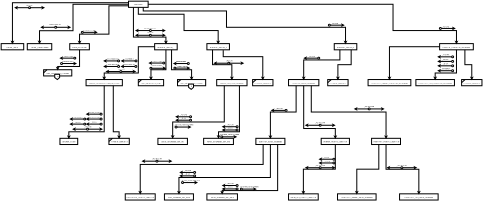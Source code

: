 <?xml version="1.0" encoding="UTF-8"?>
<dia:diagram xmlns:dia="http://www.lysator.liu.se/~alla/dia/">
  <dia:layer name="Fondo" visible="true" active="true">
    <dia:object type="Flowchart - Box" version="0" id="O0">
      <dia:attribute name="obj_pos">
        <dia:point val="-59,22"/>
      </dia:attribute>
      <dia:attribute name="obj_bb">
        <dia:rectangle val="-59.05,21.95;-52.943,23.95"/>
      </dia:attribute>
      <dia:attribute name="elem_corner">
        <dia:point val="-59,22"/>
      </dia:attribute>
      <dia:attribute name="elem_width">
        <dia:real val="6.008"/>
      </dia:attribute>
      <dia:attribute name="elem_height">
        <dia:real val="1.9"/>
      </dia:attribute>
      <dia:attribute name="show_background">
        <dia:boolean val="true"/>
      </dia:attribute>
      <dia:attribute name="padding">
        <dia:real val="0.5"/>
      </dia:attribute>
      <dia:attribute name="text">
        <dia:composite type="text">
          <dia:attribute name="string">
            <dia:string>#menu_principal#</dia:string>
          </dia:attribute>
          <dia:attribute name="font">
            <dia:font family="sans" style="0" name="Helvetica"/>
          </dia:attribute>
          <dia:attribute name="height">
            <dia:real val="0.8"/>
          </dia:attribute>
          <dia:attribute name="pos">
            <dia:point val="-55.996,23.145"/>
          </dia:attribute>
          <dia:attribute name="color">
            <dia:color val="#000000"/>
          </dia:attribute>
          <dia:attribute name="alignment">
            <dia:enum val="1"/>
          </dia:attribute>
        </dia:composite>
      </dia:attribute>
    </dia:object>
    <dia:object type="Flowchart - Box" version="0" id="O1">
      <dia:attribute name="obj_pos">
        <dia:point val="-33,22"/>
      </dia:attribute>
      <dia:attribute name="obj_bb">
        <dia:rectangle val="-33.05,21.95;-26.045,23.95"/>
      </dia:attribute>
      <dia:attribute name="elem_corner">
        <dia:point val="-33,22"/>
      </dia:attribute>
      <dia:attribute name="elem_width">
        <dia:real val="6.905"/>
      </dia:attribute>
      <dia:attribute name="elem_height">
        <dia:real val="1.9"/>
      </dia:attribute>
      <dia:attribute name="show_background">
        <dia:boolean val="true"/>
      </dia:attribute>
      <dia:attribute name="padding">
        <dia:real val="0.5"/>
      </dia:attribute>
      <dia:attribute name="text">
        <dia:composite type="text">
          <dia:attribute name="string">
            <dia:string>#ejecutar_opcion_1#</dia:string>
          </dia:attribute>
          <dia:attribute name="font">
            <dia:font family="sans" style="0" name="Helvetica"/>
          </dia:attribute>
          <dia:attribute name="height">
            <dia:real val="0.8"/>
          </dia:attribute>
          <dia:attribute name="pos">
            <dia:point val="-29.547,23.145"/>
          </dia:attribute>
          <dia:attribute name="color">
            <dia:color val="#000000"/>
          </dia:attribute>
          <dia:attribute name="alignment">
            <dia:enum val="1"/>
          </dia:attribute>
        </dia:composite>
      </dia:attribute>
    </dia:object>
    <dia:object type="Flowchart - Box" version="0" id="O2">
      <dia:attribute name="obj_pos">
        <dia:point val="-54,33"/>
      </dia:attribute>
      <dia:attribute name="obj_bb">
        <dia:rectangle val="-54.05,32.95;-42.837,34.95"/>
      </dia:attribute>
      <dia:attribute name="elem_corner">
        <dia:point val="-54,33"/>
      </dia:attribute>
      <dia:attribute name="elem_width">
        <dia:real val="11.112"/>
      </dia:attribute>
      <dia:attribute name="elem_height">
        <dia:real val="1.9"/>
      </dia:attribute>
      <dia:attribute name="show_background">
        <dia:boolean val="true"/>
      </dia:attribute>
      <dia:attribute name="padding">
        <dia:real val="0.5"/>
      </dia:attribute>
      <dia:attribute name="text">
        <dia:composite type="text">
          <dia:attribute name="string">
            <dia:string>#buscar_disponibilidad_de_clase#</dia:string>
          </dia:attribute>
          <dia:attribute name="font">
            <dia:font family="sans" style="0" name="Helvetica"/>
          </dia:attribute>
          <dia:attribute name="height">
            <dia:real val="0.8"/>
          </dia:attribute>
          <dia:attribute name="pos">
            <dia:point val="-48.444,34.145"/>
          </dia:attribute>
          <dia:attribute name="color">
            <dia:color val="#000000"/>
          </dia:attribute>
          <dia:attribute name="alignment">
            <dia:enum val="1"/>
          </dia:attribute>
        </dia:composite>
      </dia:attribute>
    </dia:object>
    <dia:object type="Flowchart - Box" version="0" id="O3">
      <dia:attribute name="obj_pos">
        <dia:point val="-62,51"/>
      </dia:attribute>
      <dia:attribute name="obj_bb">
        <dia:rectangle val="-62.05,50.95;-56.51,52.95"/>
      </dia:attribute>
      <dia:attribute name="elem_corner">
        <dia:point val="-62,51"/>
      </dia:attribute>
      <dia:attribute name="elem_width">
        <dia:real val="5.44"/>
      </dia:attribute>
      <dia:attribute name="elem_height">
        <dia:real val="1.9"/>
      </dia:attribute>
      <dia:attribute name="show_background">
        <dia:boolean val="true"/>
      </dia:attribute>
      <dia:attribute name="padding">
        <dia:real val="0.5"/>
      </dia:attribute>
      <dia:attribute name="text">
        <dia:composite type="text">
          <dia:attribute name="string">
            <dia:string>#asignar_clase#</dia:string>
          </dia:attribute>
          <dia:attribute name="font">
            <dia:font family="sans" style="0" name="Helvetica"/>
          </dia:attribute>
          <dia:attribute name="height">
            <dia:real val="0.8"/>
          </dia:attribute>
          <dia:attribute name="pos">
            <dia:point val="-59.28,52.145"/>
          </dia:attribute>
          <dia:attribute name="color">
            <dia:color val="#000000"/>
          </dia:attribute>
          <dia:attribute name="alignment">
            <dia:enum val="1"/>
          </dia:attribute>
        </dia:composite>
      </dia:attribute>
    </dia:object>
    <dia:object type="Standard - ZigZagLine" version="1" id="O4">
      <dia:attribute name="obj_pos">
        <dia:point val="-48.444,34.9"/>
      </dia:attribute>
      <dia:attribute name="obj_bb">
        <dia:rectangle val="-59.642,34.85;-48.394,51.112"/>
      </dia:attribute>
      <dia:attribute name="orth_points">
        <dia:point val="-48.444,34.9"/>
        <dia:point val="-48.444,49"/>
        <dia:point val="-59.28,49"/>
        <dia:point val="-59.28,51"/>
      </dia:attribute>
      <dia:attribute name="orth_orient">
        <dia:enum val="1"/>
        <dia:enum val="0"/>
        <dia:enum val="1"/>
      </dia:attribute>
      <dia:attribute name="autorouting">
        <dia:boolean val="false"/>
      </dia:attribute>
      <dia:attribute name="end_arrow">
        <dia:enum val="22"/>
      </dia:attribute>
      <dia:attribute name="end_arrow_length">
        <dia:real val="0.5"/>
      </dia:attribute>
      <dia:attribute name="end_arrow_width">
        <dia:real val="0.5"/>
      </dia:attribute>
      <dia:connections>
        <dia:connection handle="0" to="O2" connection="13"/>
        <dia:connection handle="1" to="O3" connection="2"/>
      </dia:connections>
    </dia:object>
    <dia:object type="Flowchart - Box" version="0" id="O5">
      <dia:attribute name="obj_pos">
        <dia:point val="-80,22"/>
      </dia:attribute>
      <dia:attribute name="obj_bb">
        <dia:rectangle val="-80.05,21.95;-73.045,23.95"/>
      </dia:attribute>
      <dia:attribute name="elem_corner">
        <dia:point val="-80,22"/>
      </dia:attribute>
      <dia:attribute name="elem_width">
        <dia:real val="6.905"/>
      </dia:attribute>
      <dia:attribute name="elem_height">
        <dia:real val="1.9"/>
      </dia:attribute>
      <dia:attribute name="show_background">
        <dia:boolean val="true"/>
      </dia:attribute>
      <dia:attribute name="padding">
        <dia:real val="0.5"/>
      </dia:attribute>
      <dia:attribute name="text">
        <dia:composite type="text">
          <dia:attribute name="string">
            <dia:string>#cargar_aulas#</dia:string>
          </dia:attribute>
          <dia:attribute name="font">
            <dia:font family="sans" style="0" name="Helvetica"/>
          </dia:attribute>
          <dia:attribute name="height">
            <dia:real val="0.8"/>
          </dia:attribute>
          <dia:attribute name="pos">
            <dia:point val="-76.547,23.145"/>
          </dia:attribute>
          <dia:attribute name="color">
            <dia:color val="#000000"/>
          </dia:attribute>
          <dia:attribute name="alignment">
            <dia:enum val="1"/>
          </dia:attribute>
        </dia:composite>
      </dia:attribute>
    </dia:object>
    <dia:object type="Flowchart - Box" version="0" id="O6">
      <dia:attribute name="obj_pos">
        <dia:point val="-41,9"/>
      </dia:attribute>
      <dia:attribute name="obj_bb">
        <dia:rectangle val="-41.05,8.95;-34.943,10.95"/>
      </dia:attribute>
      <dia:attribute name="elem_corner">
        <dia:point val="-41,9"/>
      </dia:attribute>
      <dia:attribute name="elem_width">
        <dia:real val="6.008"/>
      </dia:attribute>
      <dia:attribute name="elem_height">
        <dia:real val="1.9"/>
      </dia:attribute>
      <dia:attribute name="show_background">
        <dia:boolean val="true"/>
      </dia:attribute>
      <dia:attribute name="padding">
        <dia:real val="0.5"/>
      </dia:attribute>
      <dia:attribute name="text">
        <dia:composite type="text">
          <dia:attribute name="string">
            <dia:string>#entrega3#</dia:string>
          </dia:attribute>
          <dia:attribute name="font">
            <dia:font family="sans" style="0" name="Helvetica"/>
          </dia:attribute>
          <dia:attribute name="height">
            <dia:real val="0.8"/>
          </dia:attribute>
          <dia:attribute name="pos">
            <dia:point val="-37.996,10.145"/>
          </dia:attribute>
          <dia:attribute name="color">
            <dia:color val="#000000"/>
          </dia:attribute>
          <dia:attribute name="alignment">
            <dia:enum val="1"/>
          </dia:attribute>
        </dia:composite>
      </dia:attribute>
    </dia:object>
    <dia:object type="Flowchart - Box" version="0" id="O7">
      <dia:attribute name="obj_pos">
        <dia:point val="-72,22"/>
      </dia:attribute>
      <dia:attribute name="obj_bb">
        <dia:rectangle val="-72.05,21.95;-64.46,23.95"/>
      </dia:attribute>
      <dia:attribute name="elem_corner">
        <dia:point val="-72,22"/>
      </dia:attribute>
      <dia:attribute name="elem_width">
        <dia:real val="7.49"/>
      </dia:attribute>
      <dia:attribute name="elem_height">
        <dia:real val="1.9"/>
      </dia:attribute>
      <dia:attribute name="show_background">
        <dia:boolean val="true"/>
      </dia:attribute>
      <dia:attribute name="padding">
        <dia:real val="0.5"/>
      </dia:attribute>
      <dia:attribute name="text">
        <dia:composite type="text">
          <dia:attribute name="string">
            <dia:string>#cargar_capacidades#</dia:string>
          </dia:attribute>
          <dia:attribute name="font">
            <dia:font family="sans" style="0" name="Helvetica"/>
          </dia:attribute>
          <dia:attribute name="height">
            <dia:real val="0.8"/>
          </dia:attribute>
          <dia:attribute name="pos">
            <dia:point val="-68.255,23.145"/>
          </dia:attribute>
          <dia:attribute name="color">
            <dia:color val="#000000"/>
          </dia:attribute>
          <dia:attribute name="alignment">
            <dia:enum val="1"/>
          </dia:attribute>
        </dia:composite>
      </dia:attribute>
    </dia:object>
    <dia:group>
      <dia:group>
        <dia:object type="Standard - Line" version="0" id="O8">
          <dia:attribute name="obj_pos">
            <dia:point val="-63,17"/>
          </dia:attribute>
          <dia:attribute name="obj_bb">
            <dia:rectangle val="-63.05,16.638;-58.688,17.362"/>
          </dia:attribute>
          <dia:attribute name="conn_endpoints">
            <dia:point val="-63,17"/>
            <dia:point val="-58.8,17"/>
          </dia:attribute>
          <dia:attribute name="numcp">
            <dia:int val="1"/>
          </dia:attribute>
          <dia:attribute name="end_arrow">
            <dia:enum val="22"/>
          </dia:attribute>
          <dia:attribute name="end_arrow_length">
            <dia:real val="0.5"/>
          </dia:attribute>
          <dia:attribute name="end_arrow_width">
            <dia:real val="0.5"/>
          </dia:attribute>
          <dia:connections>
            <dia:connection handle="0" to="O9" connection="4"/>
          </dia:connections>
        </dia:object>
        <dia:object type="Standard - Ellipse" version="0" id="O9">
          <dia:attribute name="obj_pos">
            <dia:point val="-63.6,16.7"/>
          </dia:attribute>
          <dia:attribute name="obj_bb">
            <dia:rectangle val="-63.65,16.65;-62.95,17.35"/>
          </dia:attribute>
          <dia:attribute name="elem_corner">
            <dia:point val="-63.6,16.7"/>
          </dia:attribute>
          <dia:attribute name="elem_width">
            <dia:real val="0.6"/>
          </dia:attribute>
          <dia:attribute name="elem_height">
            <dia:real val="0.6"/>
          </dia:attribute>
          <dia:attribute name="aspect">
            <dia:enum val="2"/>
          </dia:attribute>
        </dia:object>
        <dia:object type="Standard - Line" version="0" id="O10">
          <dia:attribute name="obj_pos">
            <dia:point val="-63.6,17"/>
          </dia:attribute>
          <dia:attribute name="obj_bb">
            <dia:rectangle val="-67.912,16.638;-63.55,17.362"/>
          </dia:attribute>
          <dia:attribute name="conn_endpoints">
            <dia:point val="-63.6,17"/>
            <dia:point val="-67.8,17"/>
          </dia:attribute>
          <dia:attribute name="numcp">
            <dia:int val="1"/>
          </dia:attribute>
          <dia:attribute name="end_arrow">
            <dia:enum val="22"/>
          </dia:attribute>
          <dia:attribute name="end_arrow_length">
            <dia:real val="0.5"/>
          </dia:attribute>
          <dia:attribute name="end_arrow_width">
            <dia:real val="0.5"/>
          </dia:attribute>
          <dia:connections>
            <dia:connection handle="0" to="O9" connection="3"/>
          </dia:connections>
        </dia:object>
      </dia:group>
      <dia:object type="Standard - Text" version="1" id="O11">
        <dia:attribute name="obj_pos">
          <dia:point val="-65.4,16.4"/>
        </dia:attribute>
        <dia:attribute name="obj_bb">
          <dia:rectangle val="-65.4,15.805;-60.88,16.552"/>
        </dia:attribute>
        <dia:attribute name="text">
          <dia:composite type="text">
            <dia:attribute name="string">
              <dia:string>#CAPACIDADES#</dia:string>
            </dia:attribute>
            <dia:attribute name="font">
              <dia:font family="sans" style="0" name="Helvetica"/>
            </dia:attribute>
            <dia:attribute name="height">
              <dia:real val="0.8"/>
            </dia:attribute>
            <dia:attribute name="pos">
              <dia:point val="-65.4,16.4"/>
            </dia:attribute>
            <dia:attribute name="color">
              <dia:color val="#000000"/>
            </dia:attribute>
            <dia:attribute name="alignment">
              <dia:enum val="0"/>
            </dia:attribute>
          </dia:composite>
        </dia:attribute>
        <dia:attribute name="valign">
          <dia:enum val="3"/>
        </dia:attribute>
      </dia:object>
    </dia:group>
    <dia:group>
      <dia:group>
        <dia:object type="Standard - Line" version="0" id="O12">
          <dia:attribute name="obj_pos">
            <dia:point val="-71,11"/>
          </dia:attribute>
          <dia:attribute name="obj_bb">
            <dia:rectangle val="-71.05,10.638;-66.688,11.362"/>
          </dia:attribute>
          <dia:attribute name="conn_endpoints">
            <dia:point val="-71,11"/>
            <dia:point val="-66.8,11"/>
          </dia:attribute>
          <dia:attribute name="numcp">
            <dia:int val="1"/>
          </dia:attribute>
          <dia:attribute name="end_arrow">
            <dia:enum val="22"/>
          </dia:attribute>
          <dia:attribute name="end_arrow_length">
            <dia:real val="0.5"/>
          </dia:attribute>
          <dia:attribute name="end_arrow_width">
            <dia:real val="0.5"/>
          </dia:attribute>
          <dia:connections>
            <dia:connection handle="0" to="O13" connection="4"/>
          </dia:connections>
        </dia:object>
        <dia:object type="Standard - Ellipse" version="0" id="O13">
          <dia:attribute name="obj_pos">
            <dia:point val="-71.6,10.7"/>
          </dia:attribute>
          <dia:attribute name="obj_bb">
            <dia:rectangle val="-71.65,10.65;-70.95,11.35"/>
          </dia:attribute>
          <dia:attribute name="elem_corner">
            <dia:point val="-71.6,10.7"/>
          </dia:attribute>
          <dia:attribute name="elem_width">
            <dia:real val="0.6"/>
          </dia:attribute>
          <dia:attribute name="elem_height">
            <dia:real val="0.6"/>
          </dia:attribute>
          <dia:attribute name="aspect">
            <dia:enum val="2"/>
          </dia:attribute>
        </dia:object>
        <dia:object type="Standard - Line" version="0" id="O14">
          <dia:attribute name="obj_pos">
            <dia:point val="-71.6,11"/>
          </dia:attribute>
          <dia:attribute name="obj_bb">
            <dia:rectangle val="-75.912,10.638;-71.55,11.362"/>
          </dia:attribute>
          <dia:attribute name="conn_endpoints">
            <dia:point val="-71.6,11"/>
            <dia:point val="-75.8,11"/>
          </dia:attribute>
          <dia:attribute name="numcp">
            <dia:int val="1"/>
          </dia:attribute>
          <dia:attribute name="end_arrow">
            <dia:enum val="22"/>
          </dia:attribute>
          <dia:attribute name="end_arrow_length">
            <dia:real val="0.5"/>
          </dia:attribute>
          <dia:attribute name="end_arrow_width">
            <dia:real val="0.5"/>
          </dia:attribute>
          <dia:connections>
            <dia:connection handle="0" to="O13" connection="3"/>
          </dia:connections>
        </dia:object>
      </dia:group>
      <dia:object type="Standard - Text" version="1" id="O15">
        <dia:attribute name="obj_pos">
          <dia:point val="-72.3,10.4"/>
        </dia:attribute>
        <dia:attribute name="obj_bb">
          <dia:rectangle val="-72.3,9.805;-70.177,10.553"/>
        </dia:attribute>
        <dia:attribute name="text">
          <dia:composite type="text">
            <dia:attribute name="string">
              <dia:string>#AULAS#</dia:string>
            </dia:attribute>
            <dia:attribute name="font">
              <dia:font family="sans" style="0" name="Helvetica"/>
            </dia:attribute>
            <dia:attribute name="height">
              <dia:real val="0.8"/>
            </dia:attribute>
            <dia:attribute name="pos">
              <dia:point val="-72.3,10.4"/>
            </dia:attribute>
            <dia:attribute name="color">
              <dia:color val="#000000"/>
            </dia:attribute>
            <dia:attribute name="alignment">
              <dia:enum val="0"/>
            </dia:attribute>
          </dia:composite>
        </dia:attribute>
        <dia:attribute name="valign">
          <dia:enum val="3"/>
        </dia:attribute>
      </dia:object>
    </dia:group>
    <dia:object type="Standard - ZigZagLine" version="1" id="O16">
      <dia:attribute name="obj_pos">
        <dia:point val="-39.498,10.9"/>
      </dia:attribute>
      <dia:attribute name="obj_bb">
        <dia:rectangle val="-39.548,10.85;-29.186,22.112"/>
      </dia:attribute>
      <dia:attribute name="orth_points">
        <dia:point val="-39.498,10.9"/>
        <dia:point val="-39.498,20"/>
        <dia:point val="-29.547,20"/>
        <dia:point val="-29.547,22"/>
      </dia:attribute>
      <dia:attribute name="orth_orient">
        <dia:enum val="1"/>
        <dia:enum val="0"/>
        <dia:enum val="1"/>
      </dia:attribute>
      <dia:attribute name="autorouting">
        <dia:boolean val="false"/>
      </dia:attribute>
      <dia:attribute name="end_arrow">
        <dia:enum val="22"/>
      </dia:attribute>
      <dia:attribute name="end_arrow_length">
        <dia:real val="0.5"/>
      </dia:attribute>
      <dia:attribute name="end_arrow_width">
        <dia:real val="0.5"/>
      </dia:attribute>
      <dia:connections>
        <dia:connection handle="0" to="O6" connection="12"/>
        <dia:connection handle="1" to="O1" connection="2"/>
      </dia:connections>
    </dia:object>
    <dia:object type="Standard - ZigZagLine" version="1" id="O17">
      <dia:attribute name="obj_pos">
        <dia:point val="-41,9.475"/>
      </dia:attribute>
      <dia:attribute name="obj_bb">
        <dia:rectangle val="-76.909,9.425;-40.95,22.112"/>
      </dia:attribute>
      <dia:attribute name="orth_points">
        <dia:point val="-41,9.475"/>
        <dia:point val="-76.547,9.475"/>
        <dia:point val="-76.547,22"/>
      </dia:attribute>
      <dia:attribute name="orth_orient">
        <dia:enum val="0"/>
        <dia:enum val="1"/>
      </dia:attribute>
      <dia:attribute name="autorouting">
        <dia:boolean val="true"/>
      </dia:attribute>
      <dia:attribute name="end_arrow">
        <dia:enum val="22"/>
      </dia:attribute>
      <dia:attribute name="end_arrow_length">
        <dia:real val="0.5"/>
      </dia:attribute>
      <dia:attribute name="end_arrow_width">
        <dia:real val="0.5"/>
      </dia:attribute>
      <dia:connections>
        <dia:connection handle="0" to="O6" connection="5"/>
        <dia:connection handle="1" to="O5" connection="2"/>
      </dia:connections>
    </dia:object>
    <dia:group>
      <dia:object type="Standard - Text" version="1" id="O18">
        <dia:attribute name="obj_pos">
          <dia:point val="-55,18"/>
        </dia:attribute>
        <dia:attribute name="obj_bb">
          <dia:rectangle val="-55,17.405;-51.23,18.152"/>
        </dia:attribute>
        <dia:attribute name="text">
          <dia:composite type="text">
            <dia:attribute name="string">
              <dia:string>#OPCION_MP#</dia:string>
            </dia:attribute>
            <dia:attribute name="font">
              <dia:font family="sans" style="0" name="Helvetica"/>
            </dia:attribute>
            <dia:attribute name="height">
              <dia:real val="0.8"/>
            </dia:attribute>
            <dia:attribute name="pos">
              <dia:point val="-55,18"/>
            </dia:attribute>
            <dia:attribute name="color">
              <dia:color val="#000000"/>
            </dia:attribute>
            <dia:attribute name="alignment">
              <dia:enum val="0"/>
            </dia:attribute>
          </dia:composite>
        </dia:attribute>
        <dia:attribute name="valign">
          <dia:enum val="3"/>
        </dia:attribute>
      </dia:object>
      <dia:group>
        <dia:object type="Standard - Ellipse" version="0" id="O19">
          <dia:attribute name="obj_pos">
            <dia:point val="-55.45,18.25"/>
          </dia:attribute>
          <dia:attribute name="obj_bb">
            <dia:rectangle val="-55.5,18.2;-54.8,18.9"/>
          </dia:attribute>
          <dia:attribute name="elem_corner">
            <dia:point val="-55.45,18.25"/>
          </dia:attribute>
          <dia:attribute name="elem_width">
            <dia:real val="0.6"/>
          </dia:attribute>
          <dia:attribute name="elem_height">
            <dia:real val="0.6"/>
          </dia:attribute>
          <dia:attribute name="aspect">
            <dia:enum val="2"/>
          </dia:attribute>
        </dia:object>
        <dia:object type="Standard - Line" version="0" id="O20">
          <dia:attribute name="obj_pos">
            <dia:point val="-50.65,18.55"/>
          </dia:attribute>
          <dia:attribute name="obj_bb">
            <dia:rectangle val="-54.9,18.188;-50.6,18.912"/>
          </dia:attribute>
          <dia:attribute name="conn_endpoints">
            <dia:point val="-50.65,18.55"/>
            <dia:point val="-54.85,18.55"/>
          </dia:attribute>
          <dia:attribute name="numcp">
            <dia:int val="1"/>
          </dia:attribute>
          <dia:attribute name="start_arrow">
            <dia:enum val="22"/>
          </dia:attribute>
          <dia:attribute name="start_arrow_length">
            <dia:real val="0.5"/>
          </dia:attribute>
          <dia:attribute name="start_arrow_width">
            <dia:real val="0.5"/>
          </dia:attribute>
          <dia:connections>
            <dia:connection handle="1" to="O19" connection="4"/>
          </dia:connections>
        </dia:object>
      </dia:group>
    </dia:group>
    <dia:group>
      <dia:group>
        <dia:object type="Standard - Line" version="0" id="O21">
          <dia:attribute name="obj_pos">
            <dia:point val="-34,18"/>
          </dia:attribute>
          <dia:attribute name="obj_bb">
            <dia:rectangle val="-34.05,17.638;-29.688,18.362"/>
          </dia:attribute>
          <dia:attribute name="conn_endpoints">
            <dia:point val="-34,18"/>
            <dia:point val="-29.8,18"/>
          </dia:attribute>
          <dia:attribute name="numcp">
            <dia:int val="1"/>
          </dia:attribute>
          <dia:attribute name="end_arrow">
            <dia:enum val="22"/>
          </dia:attribute>
          <dia:attribute name="end_arrow_length">
            <dia:real val="0.5"/>
          </dia:attribute>
          <dia:attribute name="end_arrow_width">
            <dia:real val="0.5"/>
          </dia:attribute>
          <dia:connections>
            <dia:connection handle="0" to="O22" connection="4"/>
          </dia:connections>
        </dia:object>
        <dia:object type="Standard - Ellipse" version="0" id="O22">
          <dia:attribute name="obj_pos">
            <dia:point val="-34.6,17.7"/>
          </dia:attribute>
          <dia:attribute name="obj_bb">
            <dia:rectangle val="-34.65,17.65;-33.95,18.35"/>
          </dia:attribute>
          <dia:attribute name="elem_corner">
            <dia:point val="-34.6,17.7"/>
          </dia:attribute>
          <dia:attribute name="elem_width">
            <dia:real val="0.6"/>
          </dia:attribute>
          <dia:attribute name="elem_height">
            <dia:real val="0.6"/>
          </dia:attribute>
          <dia:attribute name="aspect">
            <dia:enum val="2"/>
          </dia:attribute>
        </dia:object>
        <dia:object type="Standard - Line" version="0" id="O23">
          <dia:attribute name="obj_pos">
            <dia:point val="-34.6,18"/>
          </dia:attribute>
          <dia:attribute name="obj_bb">
            <dia:rectangle val="-38.912,17.638;-34.55,18.362"/>
          </dia:attribute>
          <dia:attribute name="conn_endpoints">
            <dia:point val="-34.6,18"/>
            <dia:point val="-38.8,18"/>
          </dia:attribute>
          <dia:attribute name="numcp">
            <dia:int val="1"/>
          </dia:attribute>
          <dia:attribute name="end_arrow">
            <dia:enum val="22"/>
          </dia:attribute>
          <dia:attribute name="end_arrow_length">
            <dia:real val="0.5"/>
          </dia:attribute>
          <dia:attribute name="end_arrow_width">
            <dia:real val="0.5"/>
          </dia:attribute>
          <dia:connections>
            <dia:connection handle="0" to="O22" connection="3"/>
          </dia:connections>
        </dia:object>
      </dia:group>
      <dia:object type="Standard - Text" version="1" id="O24">
        <dia:attribute name="obj_pos">
          <dia:point val="-36.4,17.4"/>
        </dia:attribute>
        <dia:attribute name="obj_bb">
          <dia:rectangle val="-36.4,16.805;-31.88,17.552"/>
        </dia:attribute>
        <dia:attribute name="text">
          <dia:composite type="text">
            <dia:attribute name="string">
              <dia:string>#CAPACIDADES#</dia:string>
            </dia:attribute>
            <dia:attribute name="font">
              <dia:font family="sans" style="0" name="Helvetica"/>
            </dia:attribute>
            <dia:attribute name="height">
              <dia:real val="0.8"/>
            </dia:attribute>
            <dia:attribute name="pos">
              <dia:point val="-36.4,17.4"/>
            </dia:attribute>
            <dia:attribute name="color">
              <dia:color val="#000000"/>
            </dia:attribute>
            <dia:attribute name="alignment">
              <dia:enum val="0"/>
            </dia:attribute>
          </dia:composite>
        </dia:attribute>
        <dia:attribute name="valign">
          <dia:enum val="3"/>
        </dia:attribute>
      </dia:object>
    </dia:group>
    <dia:group>
      <dia:group>
        <dia:object type="Standard - Line" version="0" id="O25">
          <dia:attribute name="obj_pos">
            <dia:point val="-34,19.45"/>
          </dia:attribute>
          <dia:attribute name="obj_bb">
            <dia:rectangle val="-34.05,19.088;-29.688,19.812"/>
          </dia:attribute>
          <dia:attribute name="conn_endpoints">
            <dia:point val="-34,19.45"/>
            <dia:point val="-29.8,19.45"/>
          </dia:attribute>
          <dia:attribute name="numcp">
            <dia:int val="1"/>
          </dia:attribute>
          <dia:attribute name="end_arrow">
            <dia:enum val="22"/>
          </dia:attribute>
          <dia:attribute name="end_arrow_length">
            <dia:real val="0.5"/>
          </dia:attribute>
          <dia:attribute name="end_arrow_width">
            <dia:real val="0.5"/>
          </dia:attribute>
          <dia:connections>
            <dia:connection handle="0" to="O26" connection="4"/>
          </dia:connections>
        </dia:object>
        <dia:object type="Standard - Ellipse" version="0" id="O26">
          <dia:attribute name="obj_pos">
            <dia:point val="-34.6,19.15"/>
          </dia:attribute>
          <dia:attribute name="obj_bb">
            <dia:rectangle val="-34.65,19.1;-33.95,19.8"/>
          </dia:attribute>
          <dia:attribute name="elem_corner">
            <dia:point val="-34.6,19.15"/>
          </dia:attribute>
          <dia:attribute name="elem_width">
            <dia:real val="0.6"/>
          </dia:attribute>
          <dia:attribute name="elem_height">
            <dia:real val="0.6"/>
          </dia:attribute>
          <dia:attribute name="aspect">
            <dia:enum val="2"/>
          </dia:attribute>
        </dia:object>
        <dia:object type="Standard - Line" version="0" id="O27">
          <dia:attribute name="obj_pos">
            <dia:point val="-34.6,19.45"/>
          </dia:attribute>
          <dia:attribute name="obj_bb">
            <dia:rectangle val="-38.912,19.088;-34.55,19.812"/>
          </dia:attribute>
          <dia:attribute name="conn_endpoints">
            <dia:point val="-34.6,19.45"/>
            <dia:point val="-38.8,19.45"/>
          </dia:attribute>
          <dia:attribute name="numcp">
            <dia:int val="1"/>
          </dia:attribute>
          <dia:attribute name="end_arrow">
            <dia:enum val="22"/>
          </dia:attribute>
          <dia:attribute name="end_arrow_length">
            <dia:real val="0.5"/>
          </dia:attribute>
          <dia:attribute name="end_arrow_width">
            <dia:real val="0.5"/>
          </dia:attribute>
          <dia:connections>
            <dia:connection handle="0" to="O26" connection="3"/>
          </dia:connections>
        </dia:object>
      </dia:group>
      <dia:object type="Standard - Text" version="1" id="O28">
        <dia:attribute name="obj_pos">
          <dia:point val="-35.3,18.85"/>
        </dia:attribute>
        <dia:attribute name="obj_bb">
          <dia:rectangle val="-35.3,18.255;-33.178,19.003"/>
        </dia:attribute>
        <dia:attribute name="text">
          <dia:composite type="text">
            <dia:attribute name="string">
              <dia:string>#AULAS#</dia:string>
            </dia:attribute>
            <dia:attribute name="font">
              <dia:font family="sans" style="0" name="Helvetica"/>
            </dia:attribute>
            <dia:attribute name="height">
              <dia:real val="0.8"/>
            </dia:attribute>
            <dia:attribute name="pos">
              <dia:point val="-35.3,18.85"/>
            </dia:attribute>
            <dia:attribute name="color">
              <dia:color val="#000000"/>
            </dia:attribute>
            <dia:attribute name="alignment">
              <dia:enum val="0"/>
            </dia:attribute>
          </dia:composite>
        </dia:attribute>
        <dia:attribute name="valign">
          <dia:enum val="3"/>
        </dia:attribute>
      </dia:object>
    </dia:group>
    <dia:object type="Standard - ZigZagLine" version="1" id="O29">
      <dia:attribute name="obj_pos">
        <dia:point val="-29.547,23.9"/>
      </dia:attribute>
      <dia:attribute name="obj_bb">
        <dia:rectangle val="-34.489,23.85;-29.497,33.112"/>
      </dia:attribute>
      <dia:attribute name="orth_points">
        <dia:point val="-29.547,23.9"/>
        <dia:point val="-29.547,30"/>
        <dia:point val="-34.127,30"/>
        <dia:point val="-34.127,33"/>
      </dia:attribute>
      <dia:attribute name="orth_orient">
        <dia:enum val="1"/>
        <dia:enum val="0"/>
        <dia:enum val="1"/>
      </dia:attribute>
      <dia:attribute name="autorouting">
        <dia:boolean val="false"/>
      </dia:attribute>
      <dia:attribute name="end_arrow">
        <dia:enum val="22"/>
      </dia:attribute>
      <dia:attribute name="end_arrow_length">
        <dia:real val="0.5"/>
      </dia:attribute>
      <dia:attribute name="end_arrow_width">
        <dia:real val="0.5"/>
      </dia:attribute>
      <dia:connections>
        <dia:connection handle="0" to="O1" connection="13"/>
        <dia:connection handle="1" to="O73" connection="2"/>
      </dia:connections>
    </dia:object>
    <dia:object type="Standard - ZigZagLine" version="1" id="O30">
      <dia:attribute name="obj_pos">
        <dia:point val="-27.821,23.9"/>
      </dia:attribute>
      <dia:attribute name="obj_bb">
        <dia:rectangle val="-27.871,23.85;-21.326,33.112"/>
      </dia:attribute>
      <dia:attribute name="orth_points">
        <dia:point val="-27.821,23.9"/>
        <dia:point val="-27.821,30"/>
        <dia:point val="-21.688,30"/>
        <dia:point val="-21.688,33"/>
      </dia:attribute>
      <dia:attribute name="orth_orient">
        <dia:enum val="1"/>
        <dia:enum val="0"/>
        <dia:enum val="1"/>
      </dia:attribute>
      <dia:attribute name="autorouting">
        <dia:boolean val="false"/>
      </dia:attribute>
      <dia:attribute name="end_arrow">
        <dia:enum val="22"/>
      </dia:attribute>
      <dia:attribute name="end_arrow_length">
        <dia:real val="0.5"/>
      </dia:attribute>
      <dia:attribute name="end_arrow_width">
        <dia:real val="0.5"/>
      </dia:attribute>
      <dia:connections>
        <dia:connection handle="0" to="O1" connection="14"/>
        <dia:connection handle="1" to="O78" connection="2"/>
      </dia:connections>
    </dia:object>
    <dia:group>
      <dia:object type="Standard - Text" version="1" id="O31">
        <dia:attribute name="obj_pos">
          <dia:point val="-47.85,26.85"/>
        </dia:attribute>
        <dia:attribute name="obj_bb">
          <dia:rectangle val="-47.85,26.255;-44.1,27.003"/>
        </dia:attribute>
        <dia:attribute name="text">
          <dia:composite type="text">
            <dia:attribute name="string">
              <dia:string>#_DURACION#</dia:string>
            </dia:attribute>
            <dia:attribute name="font">
              <dia:font family="sans" style="0" name="Helvetica"/>
            </dia:attribute>
            <dia:attribute name="height">
              <dia:real val="0.8"/>
            </dia:attribute>
            <dia:attribute name="pos">
              <dia:point val="-47.85,26.85"/>
            </dia:attribute>
            <dia:attribute name="color">
              <dia:color val="#000000"/>
            </dia:attribute>
            <dia:attribute name="alignment">
              <dia:enum val="0"/>
            </dia:attribute>
          </dia:composite>
        </dia:attribute>
        <dia:attribute name="valign">
          <dia:enum val="3"/>
        </dia:attribute>
      </dia:object>
      <dia:group>
        <dia:object type="Standard - Ellipse" version="0" id="O32">
          <dia:attribute name="obj_pos">
            <dia:point val="-44.35,27"/>
          </dia:attribute>
          <dia:attribute name="obj_bb">
            <dia:rectangle val="-44.4,26.95;-43.7,27.65"/>
          </dia:attribute>
          <dia:attribute name="elem_corner">
            <dia:point val="-44.35,27"/>
          </dia:attribute>
          <dia:attribute name="elem_width">
            <dia:real val="0.6"/>
          </dia:attribute>
          <dia:attribute name="elem_height">
            <dia:real val="0.6"/>
          </dia:attribute>
          <dia:attribute name="aspect">
            <dia:enum val="2"/>
          </dia:attribute>
        </dia:object>
        <dia:object type="Standard - Line" version="0" id="O33">
          <dia:attribute name="obj_pos">
            <dia:point val="-44.35,27.3"/>
          </dia:attribute>
          <dia:attribute name="obj_bb">
            <dia:rectangle val="-48.662,26.938;-44.3,27.662"/>
          </dia:attribute>
          <dia:attribute name="conn_endpoints">
            <dia:point val="-44.35,27.3"/>
            <dia:point val="-48.55,27.3"/>
          </dia:attribute>
          <dia:attribute name="numcp">
            <dia:int val="1"/>
          </dia:attribute>
          <dia:attribute name="end_arrow">
            <dia:enum val="22"/>
          </dia:attribute>
          <dia:attribute name="end_arrow_length">
            <dia:real val="0.5"/>
          </dia:attribute>
          <dia:attribute name="end_arrow_width">
            <dia:real val="0.5"/>
          </dia:attribute>
        </dia:object>
      </dia:group>
    </dia:group>
    <dia:group>
      <dia:object type="Standard - Text" version="1" id="O34">
        <dia:attribute name="obj_pos">
          <dia:point val="-47.7,28.55"/>
        </dia:attribute>
        <dia:attribute name="obj_bb">
          <dia:rectangle val="-47.7,27.955;-44.205,28.703"/>
        </dia:attribute>
        <dia:attribute name="text">
          <dia:composite type="text">
            <dia:attribute name="string">
              <dia:string>#_ALUMNOS#</dia:string>
            </dia:attribute>
            <dia:attribute name="font">
              <dia:font family="sans" style="0" name="Helvetica"/>
            </dia:attribute>
            <dia:attribute name="height">
              <dia:real val="0.8"/>
            </dia:attribute>
            <dia:attribute name="pos">
              <dia:point val="-47.7,28.55"/>
            </dia:attribute>
            <dia:attribute name="color">
              <dia:color val="#000000"/>
            </dia:attribute>
            <dia:attribute name="alignment">
              <dia:enum val="0"/>
            </dia:attribute>
          </dia:composite>
        </dia:attribute>
        <dia:attribute name="valign">
          <dia:enum val="3"/>
        </dia:attribute>
      </dia:object>
      <dia:group>
        <dia:object type="Standard - Ellipse" version="0" id="O35">
          <dia:attribute name="obj_pos">
            <dia:point val="-44.35,28.7"/>
          </dia:attribute>
          <dia:attribute name="obj_bb">
            <dia:rectangle val="-44.4,28.65;-43.7,29.35"/>
          </dia:attribute>
          <dia:attribute name="elem_corner">
            <dia:point val="-44.35,28.7"/>
          </dia:attribute>
          <dia:attribute name="elem_width">
            <dia:real val="0.6"/>
          </dia:attribute>
          <dia:attribute name="elem_height">
            <dia:real val="0.6"/>
          </dia:attribute>
          <dia:attribute name="aspect">
            <dia:enum val="2"/>
          </dia:attribute>
        </dia:object>
        <dia:object type="Standard - Line" version="0" id="O36">
          <dia:attribute name="obj_pos">
            <dia:point val="-44.35,29"/>
          </dia:attribute>
          <dia:attribute name="obj_bb">
            <dia:rectangle val="-48.662,28.638;-44.3,29.362"/>
          </dia:attribute>
          <dia:attribute name="conn_endpoints">
            <dia:point val="-44.35,29"/>
            <dia:point val="-48.55,29"/>
          </dia:attribute>
          <dia:attribute name="numcp">
            <dia:int val="1"/>
          </dia:attribute>
          <dia:attribute name="end_arrow">
            <dia:enum val="22"/>
          </dia:attribute>
          <dia:attribute name="end_arrow_length">
            <dia:real val="0.5"/>
          </dia:attribute>
          <dia:attribute name="end_arrow_width">
            <dia:real val="0.5"/>
          </dia:attribute>
        </dia:object>
      </dia:group>
    </dia:group>
    <dia:group>
      <dia:group>
        <dia:object type="Standard - Line" version="0" id="O37">
          <dia:attribute name="obj_pos">
            <dia:point val="-43.05,30.55"/>
          </dia:attribute>
          <dia:attribute name="obj_bb">
            <dia:rectangle val="-43.1,30.188;-38.738,30.912"/>
          </dia:attribute>
          <dia:attribute name="conn_endpoints">
            <dia:point val="-43.05,30.55"/>
            <dia:point val="-38.85,30.55"/>
          </dia:attribute>
          <dia:attribute name="numcp">
            <dia:int val="1"/>
          </dia:attribute>
          <dia:attribute name="end_arrow">
            <dia:enum val="22"/>
          </dia:attribute>
          <dia:attribute name="end_arrow_length">
            <dia:real val="0.5"/>
          </dia:attribute>
          <dia:attribute name="end_arrow_width">
            <dia:real val="0.5"/>
          </dia:attribute>
          <dia:connections>
            <dia:connection handle="0" to="O38" connection="4"/>
          </dia:connections>
        </dia:object>
        <dia:object type="Standard - Ellipse" version="0" id="O38">
          <dia:attribute name="obj_pos">
            <dia:point val="-43.65,30.25"/>
          </dia:attribute>
          <dia:attribute name="obj_bb">
            <dia:rectangle val="-43.7,30.2;-43,30.9"/>
          </dia:attribute>
          <dia:attribute name="elem_corner">
            <dia:point val="-43.65,30.25"/>
          </dia:attribute>
          <dia:attribute name="elem_width">
            <dia:real val="0.6"/>
          </dia:attribute>
          <dia:attribute name="elem_height">
            <dia:real val="0.6"/>
          </dia:attribute>
          <dia:attribute name="aspect">
            <dia:enum val="2"/>
          </dia:attribute>
        </dia:object>
        <dia:object type="Standard - Line" version="0" id="O39">
          <dia:attribute name="obj_pos">
            <dia:point val="-43.65,30.55"/>
          </dia:attribute>
          <dia:attribute name="obj_bb">
            <dia:rectangle val="-47.962,30.188;-43.6,30.912"/>
          </dia:attribute>
          <dia:attribute name="conn_endpoints">
            <dia:point val="-43.65,30.55"/>
            <dia:point val="-47.85,30.55"/>
          </dia:attribute>
          <dia:attribute name="numcp">
            <dia:int val="1"/>
          </dia:attribute>
          <dia:attribute name="end_arrow">
            <dia:enum val="22"/>
          </dia:attribute>
          <dia:attribute name="end_arrow_length">
            <dia:real val="0.5"/>
          </dia:attribute>
          <dia:attribute name="end_arrow_width">
            <dia:real val="0.5"/>
          </dia:attribute>
          <dia:connections>
            <dia:connection handle="0" to="O38" connection="3"/>
          </dia:connections>
        </dia:object>
      </dia:group>
      <dia:object type="Standard - Text" version="1" id="O40">
        <dia:attribute name="obj_pos">
          <dia:point val="-44.35,29.95"/>
        </dia:attribute>
        <dia:attribute name="obj_bb">
          <dia:rectangle val="-44.35,29.355;-41.907,30.102"/>
        </dia:attribute>
        <dia:attribute name="text">
          <dia:composite type="text">
            <dia:attribute name="string">
              <dia:string>#_AULAS#</dia:string>
            </dia:attribute>
            <dia:attribute name="font">
              <dia:font family="sans" style="0" name="Helvetica"/>
            </dia:attribute>
            <dia:attribute name="height">
              <dia:real val="0.8"/>
            </dia:attribute>
            <dia:attribute name="pos">
              <dia:point val="-44.35,29.95"/>
            </dia:attribute>
            <dia:attribute name="color">
              <dia:color val="#000000"/>
            </dia:attribute>
            <dia:attribute name="alignment">
              <dia:enum val="0"/>
            </dia:attribute>
          </dia:composite>
        </dia:attribute>
        <dia:attribute name="valign">
          <dia:enum val="3"/>
        </dia:attribute>
      </dia:object>
    </dia:group>
    <dia:group>
      <dia:object type="Standard - Ellipse" version="0" id="O41">
        <dia:attribute name="obj_pos">
          <dia:point val="-39,27"/>
        </dia:attribute>
        <dia:attribute name="obj_bb">
          <dia:rectangle val="-39.05,26.95;-38.35,27.65"/>
        </dia:attribute>
        <dia:attribute name="elem_corner">
          <dia:point val="-39,27"/>
        </dia:attribute>
        <dia:attribute name="elem_width">
          <dia:real val="0.6"/>
        </dia:attribute>
        <dia:attribute name="elem_height">
          <dia:real val="0.6"/>
        </dia:attribute>
        <dia:attribute name="aspect">
          <dia:enum val="2"/>
        </dia:attribute>
      </dia:object>
      <dia:group>
        <dia:object type="Standard - Line" version="0" id="O42">
          <dia:attribute name="obj_pos">
            <dia:point val="-39,27.3"/>
          </dia:attribute>
          <dia:attribute name="obj_bb">
            <dia:rectangle val="-43.312,26.938;-38.95,27.662"/>
          </dia:attribute>
          <dia:attribute name="conn_endpoints">
            <dia:point val="-39,27.3"/>
            <dia:point val="-43.2,27.3"/>
          </dia:attribute>
          <dia:attribute name="numcp">
            <dia:int val="1"/>
          </dia:attribute>
          <dia:attribute name="end_arrow">
            <dia:enum val="22"/>
          </dia:attribute>
          <dia:attribute name="end_arrow_length">
            <dia:real val="0.5"/>
          </dia:attribute>
          <dia:attribute name="end_arrow_width">
            <dia:real val="0.5"/>
          </dia:attribute>
        </dia:object>
        <dia:object type="Standard - Text" version="1" id="O43">
          <dia:attribute name="obj_pos">
            <dia:point val="-42.25,26.85"/>
          </dia:attribute>
          <dia:attribute name="obj_bb">
            <dia:rectangle val="-42.25,26.255;-39.12,27.003"/>
          </dia:attribute>
          <dia:attribute name="text">
            <dia:composite type="text">
              <dia:attribute name="string">
                <dia:string>#_MATERIA#</dia:string>
              </dia:attribute>
              <dia:attribute name="font">
                <dia:font family="sans" style="0" name="Helvetica"/>
              </dia:attribute>
              <dia:attribute name="height">
                <dia:real val="0.8"/>
              </dia:attribute>
              <dia:attribute name="pos">
                <dia:point val="-42.25,26.85"/>
              </dia:attribute>
              <dia:attribute name="color">
                <dia:color val="#000000"/>
              </dia:attribute>
              <dia:attribute name="alignment">
                <dia:enum val="0"/>
              </dia:attribute>
            </dia:composite>
          </dia:attribute>
          <dia:attribute name="valign">
            <dia:enum val="3"/>
          </dia:attribute>
        </dia:object>
      </dia:group>
    </dia:group>
    <dia:group>
      <dia:group>
        <dia:object type="Standard - Line" version="0" id="O44">
          <dia:attribute name="obj_pos">
            <dia:point val="-53.25,48.2"/>
          </dia:attribute>
          <dia:attribute name="obj_bb">
            <dia:rectangle val="-53.3,47.838;-48.938,48.562"/>
          </dia:attribute>
          <dia:attribute name="conn_endpoints">
            <dia:point val="-53.25,48.2"/>
            <dia:point val="-49.05,48.2"/>
          </dia:attribute>
          <dia:attribute name="numcp">
            <dia:int val="1"/>
          </dia:attribute>
          <dia:attribute name="end_arrow">
            <dia:enum val="22"/>
          </dia:attribute>
          <dia:attribute name="end_arrow_length">
            <dia:real val="0.5"/>
          </dia:attribute>
          <dia:attribute name="end_arrow_width">
            <dia:real val="0.5"/>
          </dia:attribute>
          <dia:connections>
            <dia:connection handle="0" to="O45" connection="4"/>
          </dia:connections>
        </dia:object>
        <dia:object type="Standard - Ellipse" version="0" id="O45">
          <dia:attribute name="obj_pos">
            <dia:point val="-53.85,47.9"/>
          </dia:attribute>
          <dia:attribute name="obj_bb">
            <dia:rectangle val="-53.9,47.85;-53.2,48.55"/>
          </dia:attribute>
          <dia:attribute name="elem_corner">
            <dia:point val="-53.85,47.9"/>
          </dia:attribute>
          <dia:attribute name="elem_width">
            <dia:real val="0.6"/>
          </dia:attribute>
          <dia:attribute name="elem_height">
            <dia:real val="0.6"/>
          </dia:attribute>
          <dia:attribute name="aspect">
            <dia:enum val="2"/>
          </dia:attribute>
        </dia:object>
        <dia:object type="Standard - Line" version="0" id="O46">
          <dia:attribute name="obj_pos">
            <dia:point val="-53.85,48.2"/>
          </dia:attribute>
          <dia:attribute name="obj_bb">
            <dia:rectangle val="-58.162,47.838;-53.8,48.562"/>
          </dia:attribute>
          <dia:attribute name="conn_endpoints">
            <dia:point val="-53.85,48.2"/>
            <dia:point val="-58.05,48.2"/>
          </dia:attribute>
          <dia:attribute name="numcp">
            <dia:int val="1"/>
          </dia:attribute>
          <dia:attribute name="end_arrow">
            <dia:enum val="22"/>
          </dia:attribute>
          <dia:attribute name="end_arrow_length">
            <dia:real val="0.5"/>
          </dia:attribute>
          <dia:attribute name="end_arrow_width">
            <dia:real val="0.5"/>
          </dia:attribute>
          <dia:connections>
            <dia:connection handle="0" to="O45" connection="3"/>
          </dia:connections>
        </dia:object>
      </dia:group>
      <dia:object type="Standard - Text" version="1" id="O47">
        <dia:attribute name="obj_pos">
          <dia:point val="-54.55,47.6"/>
        </dia:attribute>
        <dia:attribute name="obj_bb">
          <dia:rectangle val="-54.55,47.005;-52.108,47.752"/>
        </dia:attribute>
        <dia:attribute name="text">
          <dia:composite type="text">
            <dia:attribute name="string">
              <dia:string>#_AULAS#</dia:string>
            </dia:attribute>
            <dia:attribute name="font">
              <dia:font family="sans" style="0" name="Helvetica"/>
            </dia:attribute>
            <dia:attribute name="height">
              <dia:real val="0.8"/>
            </dia:attribute>
            <dia:attribute name="pos">
              <dia:point val="-54.55,47.6"/>
            </dia:attribute>
            <dia:attribute name="color">
              <dia:color val="#000000"/>
            </dia:attribute>
            <dia:attribute name="alignment">
              <dia:enum val="0"/>
            </dia:attribute>
          </dia:composite>
        </dia:attribute>
        <dia:attribute name="valign">
          <dia:enum val="3"/>
        </dia:attribute>
      </dia:object>
    </dia:group>
    <dia:group>
      <dia:object type="Standard - Ellipse" version="0" id="O48">
        <dia:attribute name="obj_pos">
          <dia:point val="-54.7,44.8"/>
        </dia:attribute>
        <dia:attribute name="obj_bb">
          <dia:rectangle val="-54.75,44.75;-54.05,45.45"/>
        </dia:attribute>
        <dia:attribute name="elem_corner">
          <dia:point val="-54.7,44.8"/>
        </dia:attribute>
        <dia:attribute name="elem_width">
          <dia:real val="0.6"/>
        </dia:attribute>
        <dia:attribute name="elem_height">
          <dia:real val="0.6"/>
        </dia:attribute>
        <dia:attribute name="aspect">
          <dia:enum val="2"/>
        </dia:attribute>
      </dia:object>
      <dia:group>
        <dia:object type="Standard - Line" version="0" id="O49">
          <dia:attribute name="obj_pos">
            <dia:point val="-54.7,45.1"/>
          </dia:attribute>
          <dia:attribute name="obj_bb">
            <dia:rectangle val="-59.012,44.738;-54.65,45.462"/>
          </dia:attribute>
          <dia:attribute name="conn_endpoints">
            <dia:point val="-54.7,45.1"/>
            <dia:point val="-58.9,45.1"/>
          </dia:attribute>
          <dia:attribute name="numcp">
            <dia:int val="1"/>
          </dia:attribute>
          <dia:attribute name="end_arrow">
            <dia:enum val="22"/>
          </dia:attribute>
          <dia:attribute name="end_arrow_length">
            <dia:real val="0.5"/>
          </dia:attribute>
          <dia:attribute name="end_arrow_width">
            <dia:real val="0.5"/>
          </dia:attribute>
        </dia:object>
        <dia:object type="Standard - Text" version="1" id="O50">
          <dia:attribute name="obj_pos">
            <dia:point val="-57.95,44.65"/>
          </dia:attribute>
          <dia:attribute name="obj_bb">
            <dia:rectangle val="-57.95,44.055;-54.82,44.803"/>
          </dia:attribute>
          <dia:attribute name="text">
            <dia:composite type="text">
              <dia:attribute name="string">
                <dia:string>#_MATERIA#</dia:string>
              </dia:attribute>
              <dia:attribute name="font">
                <dia:font family="sans" style="0" name="Helvetica"/>
              </dia:attribute>
              <dia:attribute name="height">
                <dia:real val="0.8"/>
              </dia:attribute>
              <dia:attribute name="pos">
                <dia:point val="-57.95,44.65"/>
              </dia:attribute>
              <dia:attribute name="color">
                <dia:color val="#000000"/>
              </dia:attribute>
              <dia:attribute name="alignment">
                <dia:enum val="0"/>
              </dia:attribute>
            </dia:composite>
          </dia:attribute>
          <dia:attribute name="valign">
            <dia:enum val="3"/>
          </dia:attribute>
        </dia:object>
      </dia:group>
    </dia:group>
    <dia:group>
      <dia:object type="Standard - Text" version="1" id="O51">
        <dia:attribute name="obj_pos">
          <dia:point val="-53.85,44.65"/>
        </dia:attribute>
        <dia:attribute name="obj_bb">
          <dia:rectangle val="-53.85,44.055;-49.163,44.803"/>
        </dia:attribute>
        <dia:attribute name="text">
          <dia:composite type="text">
            <dia:attribute name="string">
              <dia:string>#_HORA_DESDE#</dia:string>
            </dia:attribute>
            <dia:attribute name="font">
              <dia:font family="sans" style="0" name="Helvetica"/>
            </dia:attribute>
            <dia:attribute name="height">
              <dia:real val="0.8"/>
            </dia:attribute>
            <dia:attribute name="pos">
              <dia:point val="-53.85,44.65"/>
            </dia:attribute>
            <dia:attribute name="color">
              <dia:color val="#000000"/>
            </dia:attribute>
            <dia:attribute name="alignment">
              <dia:enum val="0"/>
            </dia:attribute>
          </dia:composite>
        </dia:attribute>
        <dia:attribute name="valign">
          <dia:enum val="3"/>
        </dia:attribute>
      </dia:object>
      <dia:group>
        <dia:object type="Standard - Ellipse" version="0" id="O52">
          <dia:attribute name="obj_pos">
            <dia:point val="-49.7,44.8"/>
          </dia:attribute>
          <dia:attribute name="obj_bb">
            <dia:rectangle val="-49.75,44.75;-49.05,45.45"/>
          </dia:attribute>
          <dia:attribute name="elem_corner">
            <dia:point val="-49.7,44.8"/>
          </dia:attribute>
          <dia:attribute name="elem_width">
            <dia:real val="0.6"/>
          </dia:attribute>
          <dia:attribute name="elem_height">
            <dia:real val="0.6"/>
          </dia:attribute>
          <dia:attribute name="aspect">
            <dia:enum val="2"/>
          </dia:attribute>
        </dia:object>
        <dia:object type="Standard - Line" version="0" id="O53">
          <dia:attribute name="obj_pos">
            <dia:point val="-49.7,45.1"/>
          </dia:attribute>
          <dia:attribute name="obj_bb">
            <dia:rectangle val="-54.012,44.738;-49.65,45.462"/>
          </dia:attribute>
          <dia:attribute name="conn_endpoints">
            <dia:point val="-49.7,45.1"/>
            <dia:point val="-53.9,45.1"/>
          </dia:attribute>
          <dia:attribute name="numcp">
            <dia:int val="1"/>
          </dia:attribute>
          <dia:attribute name="end_arrow">
            <dia:enum val="22"/>
          </dia:attribute>
          <dia:attribute name="end_arrow_length">
            <dia:real val="0.5"/>
          </dia:attribute>
          <dia:attribute name="end_arrow_width">
            <dia:real val="0.5"/>
          </dia:attribute>
        </dia:object>
      </dia:group>
    </dia:group>
    <dia:group>
      <dia:object type="Standard - Text" version="1" id="O54">
        <dia:attribute name="obj_pos">
          <dia:point val="-53.75,43.15"/>
        </dia:attribute>
        <dia:attribute name="obj_bb">
          <dia:rectangle val="-53.75,42.555;-49.157,43.303"/>
        </dia:attribute>
        <dia:attribute name="text">
          <dia:composite type="text">
            <dia:attribute name="string">
              <dia:string>#_HORA_HASTA#</dia:string>
            </dia:attribute>
            <dia:attribute name="font">
              <dia:font family="sans" style="0" name="Helvetica"/>
            </dia:attribute>
            <dia:attribute name="height">
              <dia:real val="0.8"/>
            </dia:attribute>
            <dia:attribute name="pos">
              <dia:point val="-53.75,43.15"/>
            </dia:attribute>
            <dia:attribute name="color">
              <dia:color val="#000000"/>
            </dia:attribute>
            <dia:attribute name="alignment">
              <dia:enum val="0"/>
            </dia:attribute>
          </dia:composite>
        </dia:attribute>
        <dia:attribute name="valign">
          <dia:enum val="3"/>
        </dia:attribute>
      </dia:object>
      <dia:group>
        <dia:object type="Standard - Ellipse" version="0" id="O55">
          <dia:attribute name="obj_pos">
            <dia:point val="-49.7,43.3"/>
          </dia:attribute>
          <dia:attribute name="obj_bb">
            <dia:rectangle val="-49.75,43.25;-49.05,43.95"/>
          </dia:attribute>
          <dia:attribute name="elem_corner">
            <dia:point val="-49.7,43.3"/>
          </dia:attribute>
          <dia:attribute name="elem_width">
            <dia:real val="0.6"/>
          </dia:attribute>
          <dia:attribute name="elem_height">
            <dia:real val="0.6"/>
          </dia:attribute>
          <dia:attribute name="aspect">
            <dia:enum val="2"/>
          </dia:attribute>
        </dia:object>
        <dia:object type="Standard - Line" version="0" id="O56">
          <dia:attribute name="obj_pos">
            <dia:point val="-49.7,43.6"/>
          </dia:attribute>
          <dia:attribute name="obj_bb">
            <dia:rectangle val="-54.012,43.238;-49.65,43.962"/>
          </dia:attribute>
          <dia:attribute name="conn_endpoints">
            <dia:point val="-49.7,43.6"/>
            <dia:point val="-53.9,43.6"/>
          </dia:attribute>
          <dia:attribute name="numcp">
            <dia:int val="1"/>
          </dia:attribute>
          <dia:attribute name="end_arrow">
            <dia:enum val="22"/>
          </dia:attribute>
          <dia:attribute name="end_arrow_length">
            <dia:real val="0.5"/>
          </dia:attribute>
          <dia:attribute name="end_arrow_width">
            <dia:real val="0.5"/>
          </dia:attribute>
          <dia:connections>
            <dia:connection handle="0" to="O55" connection="3"/>
          </dia:connections>
        </dia:object>
      </dia:group>
    </dia:group>
    <dia:group>
      <dia:object type="Standard - Text" version="1" id="O57">
        <dia:attribute name="obj_pos">
          <dia:point val="-52.4,46.2"/>
        </dia:attribute>
        <dia:attribute name="obj_bb">
          <dia:rectangle val="-52.4,45.605;-50.958,46.352"/>
        </dia:attribute>
        <dia:attribute name="text">
          <dia:composite type="text">
            <dia:attribute name="string">
              <dia:string>#_DIA#</dia:string>
            </dia:attribute>
            <dia:attribute name="font">
              <dia:font family="sans" style="0" name="Helvetica"/>
            </dia:attribute>
            <dia:attribute name="height">
              <dia:real val="0.8"/>
            </dia:attribute>
            <dia:attribute name="pos">
              <dia:point val="-52.4,46.2"/>
            </dia:attribute>
            <dia:attribute name="color">
              <dia:color val="#000000"/>
            </dia:attribute>
            <dia:attribute name="alignment">
              <dia:enum val="0"/>
            </dia:attribute>
          </dia:composite>
        </dia:attribute>
        <dia:attribute name="valign">
          <dia:enum val="3"/>
        </dia:attribute>
      </dia:object>
      <dia:group>
        <dia:object type="Standard - Ellipse" version="0" id="O58">
          <dia:attribute name="obj_pos">
            <dia:point val="-49.7,46.35"/>
          </dia:attribute>
          <dia:attribute name="obj_bb">
            <dia:rectangle val="-49.75,46.3;-49.05,47"/>
          </dia:attribute>
          <dia:attribute name="elem_corner">
            <dia:point val="-49.7,46.35"/>
          </dia:attribute>
          <dia:attribute name="elem_width">
            <dia:real val="0.6"/>
          </dia:attribute>
          <dia:attribute name="elem_height">
            <dia:real val="0.6"/>
          </dia:attribute>
          <dia:attribute name="aspect">
            <dia:enum val="2"/>
          </dia:attribute>
        </dia:object>
        <dia:object type="Standard - Line" version="0" id="O59">
          <dia:attribute name="obj_pos">
            <dia:point val="-49.7,46.65"/>
          </dia:attribute>
          <dia:attribute name="obj_bb">
            <dia:rectangle val="-54.012,46.288;-49.65,47.012"/>
          </dia:attribute>
          <dia:attribute name="conn_endpoints">
            <dia:point val="-49.7,46.65"/>
            <dia:point val="-53.9,46.65"/>
          </dia:attribute>
          <dia:attribute name="numcp">
            <dia:int val="1"/>
          </dia:attribute>
          <dia:attribute name="end_arrow">
            <dia:enum val="22"/>
          </dia:attribute>
          <dia:attribute name="end_arrow_length">
            <dia:real val="0.5"/>
          </dia:attribute>
          <dia:attribute name="end_arrow_width">
            <dia:real val="0.5"/>
          </dia:attribute>
        </dia:object>
      </dia:group>
    </dia:group>
    <dia:group>
      <dia:object type="Standard - Text" version="1" id="O60">
        <dia:attribute name="obj_pos">
          <dia:point val="-57.65,46.2"/>
        </dia:attribute>
        <dia:attribute name="obj_bb">
          <dia:rectangle val="-57.65,45.605;-55.612,46.352"/>
        </dia:attribute>
        <dia:attribute name="text">
          <dia:composite type="text">
            <dia:attribute name="string">
              <dia:string>#_AULA#</dia:string>
            </dia:attribute>
            <dia:attribute name="font">
              <dia:font family="sans" style="0" name="Helvetica"/>
            </dia:attribute>
            <dia:attribute name="height">
              <dia:real val="0.8"/>
            </dia:attribute>
            <dia:attribute name="pos">
              <dia:point val="-57.65,46.2"/>
            </dia:attribute>
            <dia:attribute name="color">
              <dia:color val="#000000"/>
            </dia:attribute>
            <dia:attribute name="alignment">
              <dia:enum val="0"/>
            </dia:attribute>
          </dia:composite>
        </dia:attribute>
        <dia:attribute name="valign">
          <dia:enum val="3"/>
        </dia:attribute>
      </dia:object>
      <dia:group>
        <dia:object type="Standard - Ellipse" version="0" id="O61">
          <dia:attribute name="obj_pos">
            <dia:point val="-54.7,46.35"/>
          </dia:attribute>
          <dia:attribute name="obj_bb">
            <dia:rectangle val="-54.75,46.3;-54.05,47"/>
          </dia:attribute>
          <dia:attribute name="elem_corner">
            <dia:point val="-54.7,46.35"/>
          </dia:attribute>
          <dia:attribute name="elem_width">
            <dia:real val="0.6"/>
          </dia:attribute>
          <dia:attribute name="elem_height">
            <dia:real val="0.6"/>
          </dia:attribute>
          <dia:attribute name="aspect">
            <dia:enum val="2"/>
          </dia:attribute>
        </dia:object>
        <dia:object type="Standard - Line" version="0" id="O62">
          <dia:attribute name="obj_pos">
            <dia:point val="-54.7,46.65"/>
          </dia:attribute>
          <dia:attribute name="obj_bb">
            <dia:rectangle val="-59.012,46.288;-54.65,47.012"/>
          </dia:attribute>
          <dia:attribute name="conn_endpoints">
            <dia:point val="-54.7,46.65"/>
            <dia:point val="-58.9,46.65"/>
          </dia:attribute>
          <dia:attribute name="numcp">
            <dia:int val="1"/>
          </dia:attribute>
          <dia:attribute name="end_arrow">
            <dia:enum val="22"/>
          </dia:attribute>
          <dia:attribute name="end_arrow_length">
            <dia:real val="0.5"/>
          </dia:attribute>
          <dia:attribute name="end_arrow_width">
            <dia:real val="0.5"/>
          </dia:attribute>
        </dia:object>
      </dia:group>
    </dia:group>
    <dia:object type="Standard - ZigZagLine" version="1" id="O63">
      <dia:attribute name="obj_pos">
        <dia:point val="-45.666,34.9"/>
      </dia:attribute>
      <dia:attribute name="obj_bb">
        <dia:rectangle val="-45.716,34.85;-43.522,51.112"/>
      </dia:attribute>
      <dia:attribute name="orth_points">
        <dia:point val="-45.666,34.9"/>
        <dia:point val="-45.666,49"/>
        <dia:point val="-43.884,49"/>
        <dia:point val="-43.884,51"/>
      </dia:attribute>
      <dia:attribute name="orth_orient">
        <dia:enum val="1"/>
        <dia:enum val="0"/>
        <dia:enum val="1"/>
      </dia:attribute>
      <dia:attribute name="autorouting">
        <dia:boolean val="false"/>
      </dia:attribute>
      <dia:attribute name="end_arrow">
        <dia:enum val="22"/>
      </dia:attribute>
      <dia:attribute name="end_arrow_length">
        <dia:real val="0.5"/>
      </dia:attribute>
      <dia:attribute name="end_arrow_width">
        <dia:real val="0.5"/>
      </dia:attribute>
      <dia:connections>
        <dia:connection handle="0" to="O2" connection="14"/>
        <dia:connection handle="1" to="O64" connection="2"/>
      </dia:connections>
    </dia:object>
    <dia:group>
      <dia:object type="Flowchart - Box" version="0" id="O64">
        <dia:attribute name="obj_pos">
          <dia:point val="-47,51"/>
        </dia:attribute>
        <dia:attribute name="obj_bb">
          <dia:rectangle val="-47.05,50.95;-40.718,52.95"/>
        </dia:attribute>
        <dia:attribute name="elem_corner">
          <dia:point val="-47,51"/>
        </dia:attribute>
        <dia:attribute name="elem_width">
          <dia:real val="6.232"/>
        </dia:attribute>
        <dia:attribute name="elem_height">
          <dia:real val="1.9"/>
        </dia:attribute>
        <dia:attribute name="show_background">
          <dia:boolean val="true"/>
        </dia:attribute>
        <dia:attribute name="padding">
          <dia:real val="0.5"/>
        </dia:attribute>
        <dia:attribute name="text">
          <dia:composite type="text">
            <dia:attribute name="string">
              <dia:string>#limpiar_pantalla#</dia:string>
            </dia:attribute>
            <dia:attribute name="font">
              <dia:font family="sans" style="0" name="Helvetica"/>
            </dia:attribute>
            <dia:attribute name="height">
              <dia:real val="0.8"/>
            </dia:attribute>
            <dia:attribute name="pos">
              <dia:point val="-43.884,52.145"/>
            </dia:attribute>
            <dia:attribute name="color">
              <dia:color val="#000000"/>
            </dia:attribute>
            <dia:attribute name="alignment">
              <dia:enum val="1"/>
            </dia:attribute>
          </dia:composite>
        </dia:attribute>
      </dia:object>
      <dia:object type="Standard - Line" version="0" id="O65">
        <dia:attribute name="obj_pos">
          <dia:point val="-45.925,51"/>
        </dia:attribute>
        <dia:attribute name="obj_bb">
          <dia:rectangle val="-47.071,50.929;-45.854,52.021"/>
        </dia:attribute>
        <dia:attribute name="conn_endpoints">
          <dia:point val="-45.925,51"/>
          <dia:point val="-47,51.95"/>
        </dia:attribute>
        <dia:attribute name="numcp">
          <dia:int val="1"/>
        </dia:attribute>
        <dia:connections>
          <dia:connection handle="1" to="O64" connection="7"/>
        </dia:connections>
      </dia:object>
      <dia:object type="Standard - Text" version="1" id="O66">
        <dia:attribute name="obj_pos">
          <dia:point val="-46.462,51.475"/>
        </dia:attribute>
        <dia:attribute name="obj_bb">
          <dia:rectangle val="-46.462,51.108;-46.21,51.57"/>
        </dia:attribute>
        <dia:attribute name="text">
          <dia:composite type="text">
            <dia:attribute name="string">
              <dia:string>#1#</dia:string>
            </dia:attribute>
            <dia:attribute name="font">
              <dia:font family="sans" style="0" name="Helvetica"/>
            </dia:attribute>
            <dia:attribute name="height">
              <dia:real val="0.494"/>
            </dia:attribute>
            <dia:attribute name="pos">
              <dia:point val="-46.462,51.475"/>
            </dia:attribute>
            <dia:attribute name="color">
              <dia:color val="#000000"/>
            </dia:attribute>
            <dia:attribute name="alignment">
              <dia:enum val="0"/>
            </dia:attribute>
          </dia:composite>
        </dia:attribute>
        <dia:attribute name="valign">
          <dia:enum val="3"/>
        </dia:attribute>
        <dia:connections>
          <dia:connection handle="0" to="O65" connection="0"/>
        </dia:connections>
      </dia:object>
    </dia:group>
    <dia:group>
      <dia:object type="Standard - Text" version="1" id="O67">
        <dia:attribute name="obj_pos">
          <dia:point val="-33.75,27.5"/>
        </dia:attribute>
        <dia:attribute name="obj_bb">
          <dia:rectangle val="-33.75,26.905;-30.54,27.652"/>
        </dia:attribute>
        <dia:attribute name="text">
          <dia:composite type="text">
            <dia:attribute name="string">
              <dia:string>#_MENSAJE#</dia:string>
            </dia:attribute>
            <dia:attribute name="font">
              <dia:font family="sans" style="0" name="Helvetica"/>
            </dia:attribute>
            <dia:attribute name="height">
              <dia:real val="0.8"/>
            </dia:attribute>
            <dia:attribute name="pos">
              <dia:point val="-33.75,27.5"/>
            </dia:attribute>
            <dia:attribute name="color">
              <dia:color val="#000000"/>
            </dia:attribute>
            <dia:attribute name="alignment">
              <dia:enum val="0"/>
            </dia:attribute>
          </dia:composite>
        </dia:attribute>
        <dia:attribute name="valign">
          <dia:enum val="3"/>
        </dia:attribute>
      </dia:object>
      <dia:group>
        <dia:object type="Standard - Ellipse" version="0" id="O68">
          <dia:attribute name="obj_pos">
            <dia:point val="-30.5,27.65"/>
          </dia:attribute>
          <dia:attribute name="obj_bb">
            <dia:rectangle val="-30.55,27.6;-29.85,28.3"/>
          </dia:attribute>
          <dia:attribute name="elem_corner">
            <dia:point val="-30.5,27.65"/>
          </dia:attribute>
          <dia:attribute name="elem_width">
            <dia:real val="0.6"/>
          </dia:attribute>
          <dia:attribute name="elem_height">
            <dia:real val="0.6"/>
          </dia:attribute>
          <dia:attribute name="aspect">
            <dia:enum val="2"/>
          </dia:attribute>
        </dia:object>
        <dia:object type="Standard - Line" version="0" id="O69">
          <dia:attribute name="obj_pos">
            <dia:point val="-30.5,27.95"/>
          </dia:attribute>
          <dia:attribute name="obj_bb">
            <dia:rectangle val="-34.812,27.588;-30.45,28.312"/>
          </dia:attribute>
          <dia:attribute name="conn_endpoints">
            <dia:point val="-30.5,27.95"/>
            <dia:point val="-34.7,27.95"/>
          </dia:attribute>
          <dia:attribute name="numcp">
            <dia:int val="1"/>
          </dia:attribute>
          <dia:attribute name="end_arrow">
            <dia:enum val="22"/>
          </dia:attribute>
          <dia:attribute name="end_arrow_length">
            <dia:real val="0.5"/>
          </dia:attribute>
          <dia:attribute name="end_arrow_width">
            <dia:real val="0.5"/>
          </dia:attribute>
        </dia:object>
      </dia:group>
    </dia:group>
    <dia:group>
      <dia:object type="Standard - Text" version="1" id="O70">
        <dia:attribute name="obj_pos">
          <dia:point val="-34,29"/>
        </dia:attribute>
        <dia:attribute name="obj_bb">
          <dia:rectangle val="-34,28.405;-30.062,29.152"/>
        </dia:attribute>
        <dia:attribute name="text">
          <dia:composite type="text">
            <dia:attribute name="string">
              <dia:string>#PARAMETRO#</dia:string>
            </dia:attribute>
            <dia:attribute name="font">
              <dia:font family="sans" style="0" name="Helvetica"/>
            </dia:attribute>
            <dia:attribute name="height">
              <dia:real val="0.8"/>
            </dia:attribute>
            <dia:attribute name="pos">
              <dia:point val="-34,29"/>
            </dia:attribute>
            <dia:attribute name="color">
              <dia:color val="#000000"/>
            </dia:attribute>
            <dia:attribute name="alignment">
              <dia:enum val="0"/>
            </dia:attribute>
          </dia:composite>
        </dia:attribute>
        <dia:attribute name="valign">
          <dia:enum val="3"/>
        </dia:attribute>
      </dia:object>
      <dia:group>
        <dia:object type="Standard - Ellipse" version="0" id="O71">
          <dia:attribute name="obj_pos">
            <dia:point val="-34.45,29.25"/>
          </dia:attribute>
          <dia:attribute name="obj_bb">
            <dia:rectangle val="-34.5,29.2;-33.8,29.9"/>
          </dia:attribute>
          <dia:attribute name="elem_corner">
            <dia:point val="-34.45,29.25"/>
          </dia:attribute>
          <dia:attribute name="elem_width">
            <dia:real val="0.6"/>
          </dia:attribute>
          <dia:attribute name="elem_height">
            <dia:real val="0.6"/>
          </dia:attribute>
          <dia:attribute name="aspect">
            <dia:enum val="2"/>
          </dia:attribute>
        </dia:object>
        <dia:object type="Standard - Line" version="0" id="O72">
          <dia:attribute name="obj_pos">
            <dia:point val="-29.65,29.55"/>
          </dia:attribute>
          <dia:attribute name="obj_bb">
            <dia:rectangle val="-33.9,29.188;-29.6,29.912"/>
          </dia:attribute>
          <dia:attribute name="conn_endpoints">
            <dia:point val="-29.65,29.55"/>
            <dia:point val="-33.85,29.55"/>
          </dia:attribute>
          <dia:attribute name="numcp">
            <dia:int val="1"/>
          </dia:attribute>
          <dia:attribute name="start_arrow">
            <dia:enum val="22"/>
          </dia:attribute>
          <dia:attribute name="start_arrow_length">
            <dia:real val="0.5"/>
          </dia:attribute>
          <dia:attribute name="start_arrow_width">
            <dia:real val="0.5"/>
          </dia:attribute>
          <dia:connections>
            <dia:connection handle="1" to="O71" connection="4"/>
          </dia:connections>
        </dia:object>
      </dia:group>
    </dia:group>
    <dia:group>
      <dia:object type="Flowchart - Box" version="0" id="O73">
        <dia:attribute name="obj_pos">
          <dia:point val="-38,33"/>
        </dia:attribute>
        <dia:attribute name="obj_bb">
          <dia:rectangle val="-38.05,32.95;-30.205,34.95"/>
        </dia:attribute>
        <dia:attribute name="elem_corner">
          <dia:point val="-38,33"/>
        </dia:attribute>
        <dia:attribute name="elem_width">
          <dia:real val="7.745"/>
        </dia:attribute>
        <dia:attribute name="elem_height">
          <dia:real val="1.9"/>
        </dia:attribute>
        <dia:attribute name="show_background">
          <dia:boolean val="true"/>
        </dia:attribute>
        <dia:attribute name="padding">
          <dia:real val="0.5"/>
        </dia:attribute>
        <dia:attribute name="text">
          <dia:composite type="text">
            <dia:attribute name="string">
              <dia:string>#leer_parametro_char#</dia:string>
            </dia:attribute>
            <dia:attribute name="font">
              <dia:font family="sans" style="0" name="Helvetica"/>
            </dia:attribute>
            <dia:attribute name="height">
              <dia:real val="0.8"/>
            </dia:attribute>
            <dia:attribute name="pos">
              <dia:point val="-34.127,34.145"/>
            </dia:attribute>
            <dia:attribute name="color">
              <dia:color val="#000000"/>
            </dia:attribute>
            <dia:attribute name="alignment">
              <dia:enum val="1"/>
            </dia:attribute>
          </dia:composite>
        </dia:attribute>
      </dia:object>
      <dia:object type="Standard - Line" version="0" id="O74">
        <dia:attribute name="obj_pos">
          <dia:point val="-38,33.95"/>
        </dia:attribute>
        <dia:attribute name="obj_bb">
          <dia:rectangle val="-38.071,32.929;-36.929,34.021"/>
        </dia:attribute>
        <dia:attribute name="conn_endpoints">
          <dia:point val="-38,33.95"/>
          <dia:point val="-37,33"/>
        </dia:attribute>
        <dia:attribute name="numcp">
          <dia:int val="1"/>
        </dia:attribute>
        <dia:connections>
          <dia:connection handle="0" to="O73" connection="7"/>
        </dia:connections>
      </dia:object>
      <dia:object type="Standard - Text" version="1" id="O75">
        <dia:attribute name="obj_pos">
          <dia:point val="-37.8,33.5"/>
        </dia:attribute>
        <dia:attribute name="obj_bb">
          <dia:rectangle val="-37.8,33.133;-37.547,33.595"/>
        </dia:attribute>
        <dia:attribute name="text">
          <dia:composite type="text">
            <dia:attribute name="string">
              <dia:string>#2#</dia:string>
            </dia:attribute>
            <dia:attribute name="font">
              <dia:font family="sans" style="0" name="Helvetica"/>
            </dia:attribute>
            <dia:attribute name="height">
              <dia:real val="0.494"/>
            </dia:attribute>
            <dia:attribute name="pos">
              <dia:point val="-37.8,33.5"/>
            </dia:attribute>
            <dia:attribute name="color">
              <dia:color val="#000000"/>
            </dia:attribute>
            <dia:attribute name="alignment">
              <dia:enum val="0"/>
            </dia:attribute>
          </dia:composite>
        </dia:attribute>
        <dia:attribute name="valign">
          <dia:enum val="3"/>
        </dia:attribute>
      </dia:object>
    </dia:group>
    <dia:object type="Standard - ZigZagLine" version="1" id="O76">
      <dia:attribute name="obj_pos">
        <dia:point val="-41,9.95"/>
      </dia:attribute>
      <dia:attribute name="obj_bb">
        <dia:rectangle val="-68.617,9.9;-40.95,22.064"/>
      </dia:attribute>
      <dia:attribute name="orth_points">
        <dia:point val="-41,9.95"/>
        <dia:point val="-58,9.95"/>
        <dia:point val="-58,18.05"/>
        <dia:point val="-68.255,18.05"/>
        <dia:point val="-68.255,21.952"/>
      </dia:attribute>
      <dia:attribute name="orth_orient">
        <dia:enum val="0"/>
        <dia:enum val="1"/>
        <dia:enum val="0"/>
        <dia:enum val="1"/>
      </dia:attribute>
      <dia:attribute name="autorouting">
        <dia:boolean val="false"/>
      </dia:attribute>
      <dia:attribute name="end_arrow">
        <dia:enum val="22"/>
      </dia:attribute>
      <dia:attribute name="end_arrow_length">
        <dia:real val="0.5"/>
      </dia:attribute>
      <dia:attribute name="end_arrow_width">
        <dia:real val="0.5"/>
      </dia:attribute>
      <dia:connections>
        <dia:connection handle="0" to="O6" connection="7"/>
        <dia:connection handle="1" to="O7" connection="16"/>
      </dia:connections>
    </dia:object>
    <dia:object type="Standard - ZigZagLine" version="1" id="O77">
      <dia:attribute name="obj_pos">
        <dia:point val="-41,10.425"/>
      </dia:attribute>
      <dia:attribute name="obj_bb">
        <dia:rectangle val="-56.358,10.375;-40.95,22.112"/>
      </dia:attribute>
      <dia:attribute name="orth_points">
        <dia:point val="-41,10.425"/>
        <dia:point val="-47,10.425"/>
        <dia:point val="-47,19.1"/>
        <dia:point val="-55.996,19.1"/>
        <dia:point val="-55.996,22"/>
      </dia:attribute>
      <dia:attribute name="orth_orient">
        <dia:enum val="0"/>
        <dia:enum val="1"/>
        <dia:enum val="0"/>
        <dia:enum val="1"/>
      </dia:attribute>
      <dia:attribute name="autorouting">
        <dia:boolean val="false"/>
      </dia:attribute>
      <dia:attribute name="end_arrow">
        <dia:enum val="22"/>
      </dia:attribute>
      <dia:attribute name="end_arrow_length">
        <dia:real val="0.5"/>
      </dia:attribute>
      <dia:attribute name="end_arrow_width">
        <dia:real val="0.5"/>
      </dia:attribute>
      <dia:connections>
        <dia:connection handle="0" to="O6" connection="9"/>
        <dia:connection handle="1" to="O0" connection="2"/>
      </dia:connections>
    </dia:object>
    <dia:group>
      <dia:group>
        <dia:object type="Flowchart - Box" version="0" id="O78">
          <dia:attribute name="obj_pos">
            <dia:point val="-26,33"/>
          </dia:attribute>
          <dia:attribute name="obj_bb">
            <dia:rectangle val="-26.05,32.95;-17.325,34.95"/>
          </dia:attribute>
          <dia:attribute name="elem_corner">
            <dia:point val="-26,33"/>
          </dia:attribute>
          <dia:attribute name="elem_width">
            <dia:real val="8.625"/>
          </dia:attribute>
          <dia:attribute name="elem_height">
            <dia:real val="1.9"/>
          </dia:attribute>
          <dia:attribute name="show_background">
            <dia:boolean val="true"/>
          </dia:attribute>
          <dia:attribute name="padding">
            <dia:real val="0.5"/>
          </dia:attribute>
          <dia:attribute name="text">
            <dia:composite type="text">
              <dia:attribute name="string">
                <dia:string>#leer_parametro_integer#</dia:string>
              </dia:attribute>
              <dia:attribute name="font">
                <dia:font family="sans" style="0" name="Helvetica"/>
              </dia:attribute>
              <dia:attribute name="height">
                <dia:real val="0.8"/>
              </dia:attribute>
              <dia:attribute name="pos">
                <dia:point val="-21.688,34.145"/>
              </dia:attribute>
              <dia:attribute name="color">
                <dia:color val="#000000"/>
              </dia:attribute>
              <dia:attribute name="alignment">
                <dia:enum val="1"/>
              </dia:attribute>
            </dia:composite>
          </dia:attribute>
        </dia:object>
        <dia:object type="Standard - Line" version="0" id="O79">
          <dia:attribute name="obj_pos">
            <dia:point val="-26,33.95"/>
          </dia:attribute>
          <dia:attribute name="obj_bb">
            <dia:rectangle val="-26.071,32.929;-24.929,34.021"/>
          </dia:attribute>
          <dia:attribute name="conn_endpoints">
            <dia:point val="-26,33.95"/>
            <dia:point val="-25,33"/>
          </dia:attribute>
          <dia:attribute name="numcp">
            <dia:int val="1"/>
          </dia:attribute>
          <dia:connections>
            <dia:connection handle="0" to="O78" connection="7"/>
          </dia:connections>
        </dia:object>
        <dia:object type="Standard - Text" version="1" id="O80">
          <dia:attribute name="obj_pos">
            <dia:point val="-25.8,33.5"/>
          </dia:attribute>
          <dia:attribute name="obj_bb">
            <dia:rectangle val="-25.8,33.133;-25.547,33.595"/>
          </dia:attribute>
          <dia:attribute name="text">
            <dia:composite type="text">
              <dia:attribute name="string">
                <dia:string>#3#</dia:string>
              </dia:attribute>
              <dia:attribute name="font">
                <dia:font family="sans" style="0" name="Helvetica"/>
              </dia:attribute>
              <dia:attribute name="height">
                <dia:real val="0.494"/>
              </dia:attribute>
              <dia:attribute name="pos">
                <dia:point val="-25.8,33.5"/>
              </dia:attribute>
              <dia:attribute name="color">
                <dia:color val="#000000"/>
              </dia:attribute>
              <dia:attribute name="alignment">
                <dia:enum val="0"/>
              </dia:attribute>
            </dia:composite>
          </dia:attribute>
          <dia:attribute name="valign">
            <dia:enum val="3"/>
          </dia:attribute>
        </dia:object>
      </dia:group>
      <dia:group>
        <dia:object type="Standard - Polygon" version="0" id="O81">
          <dia:attribute name="obj_pos">
            <dia:point val="-22.6,35.4"/>
          </dia:attribute>
          <dia:attribute name="obj_bb">
            <dia:rectangle val="-22.65,34.35;-21.05,36.064"/>
          </dia:attribute>
          <dia:attribute name="poly_points">
            <dia:point val="-22.6,35.4"/>
            <dia:point val="-22.6,34.4"/>
            <dia:point val="-21.1,34.4"/>
            <dia:point val="-21.1,35.4"/>
            <dia:point val="-21.8,36"/>
          </dia:attribute>
          <dia:attribute name="line_width">
            <dia:real val="0.1"/>
          </dia:attribute>
          <dia:attribute name="show_background">
            <dia:boolean val="true"/>
          </dia:attribute>
        </dia:object>
        <dia:object type="Standard - Text" version="1" id="O82">
          <dia:attribute name="obj_pos">
            <dia:point val="-21.85,35.2"/>
          </dia:attribute>
          <dia:attribute name="obj_bb">
            <dia:rectangle val="-21.85,34.605;-21.457,35.352"/>
          </dia:attribute>
          <dia:attribute name="text">
            <dia:composite type="text">
              <dia:attribute name="string">
                <dia:string>#a#</dia:string>
              </dia:attribute>
              <dia:attribute name="font">
                <dia:font family="sans" style="0" name="Helvetica"/>
              </dia:attribute>
              <dia:attribute name="height">
                <dia:real val="0.8"/>
              </dia:attribute>
              <dia:attribute name="pos">
                <dia:point val="-21.85,35.2"/>
              </dia:attribute>
              <dia:attribute name="color">
                <dia:color val="#000000"/>
              </dia:attribute>
              <dia:attribute name="alignment">
                <dia:enum val="0"/>
              </dia:attribute>
            </dia:composite>
          </dia:attribute>
          <dia:attribute name="valign">
            <dia:enum val="3"/>
          </dia:attribute>
          <dia:connections>
            <dia:connection handle="0" to="O81" connection="10"/>
          </dia:connections>
        </dia:object>
      </dia:group>
    </dia:group>
    <dia:group>
      <dia:group>
        <dia:object type="Flowchart - Box" version="0" id="O83">
          <dia:attribute name="obj_pos">
            <dia:point val="-67,30"/>
          </dia:attribute>
          <dia:attribute name="obj_bb">
            <dia:rectangle val="-67.05,29.95;-58.325,31.95"/>
          </dia:attribute>
          <dia:attribute name="elem_corner">
            <dia:point val="-67,30"/>
          </dia:attribute>
          <dia:attribute name="elem_width">
            <dia:real val="8.625"/>
          </dia:attribute>
          <dia:attribute name="elem_height">
            <dia:real val="1.9"/>
          </dia:attribute>
          <dia:attribute name="show_background">
            <dia:boolean val="true"/>
          </dia:attribute>
          <dia:attribute name="padding">
            <dia:real val="0.5"/>
          </dia:attribute>
          <dia:attribute name="text">
            <dia:composite type="text">
              <dia:attribute name="string">
                <dia:string>#leer_parametro_integer#</dia:string>
              </dia:attribute>
              <dia:attribute name="font">
                <dia:font family="sans" style="0" name="Helvetica"/>
              </dia:attribute>
              <dia:attribute name="height">
                <dia:real val="0.8"/>
              </dia:attribute>
              <dia:attribute name="pos">
                <dia:point val="-62.688,31.145"/>
              </dia:attribute>
              <dia:attribute name="color">
                <dia:color val="#000000"/>
              </dia:attribute>
              <dia:attribute name="alignment">
                <dia:enum val="1"/>
              </dia:attribute>
            </dia:composite>
          </dia:attribute>
        </dia:object>
        <dia:object type="Standard - Line" version="0" id="O84">
          <dia:attribute name="obj_pos">
            <dia:point val="-67,30.95"/>
          </dia:attribute>
          <dia:attribute name="obj_bb">
            <dia:rectangle val="-67.071,29.929;-65.929,31.021"/>
          </dia:attribute>
          <dia:attribute name="conn_endpoints">
            <dia:point val="-67,30.95"/>
            <dia:point val="-66,30"/>
          </dia:attribute>
          <dia:attribute name="numcp">
            <dia:int val="1"/>
          </dia:attribute>
          <dia:connections>
            <dia:connection handle="0" to="O83" connection="7"/>
          </dia:connections>
        </dia:object>
        <dia:object type="Standard - Text" version="1" id="O85">
          <dia:attribute name="obj_pos">
            <dia:point val="-66.8,30.5"/>
          </dia:attribute>
          <dia:attribute name="obj_bb">
            <dia:rectangle val="-66.8,30.133;-66.547,30.595"/>
          </dia:attribute>
          <dia:attribute name="text">
            <dia:composite type="text">
              <dia:attribute name="string">
                <dia:string>#3#</dia:string>
              </dia:attribute>
              <dia:attribute name="font">
                <dia:font family="sans" style="0" name="Helvetica"/>
              </dia:attribute>
              <dia:attribute name="height">
                <dia:real val="0.494"/>
              </dia:attribute>
              <dia:attribute name="pos">
                <dia:point val="-66.8,30.5"/>
              </dia:attribute>
              <dia:attribute name="color">
                <dia:color val="#000000"/>
              </dia:attribute>
              <dia:attribute name="alignment">
                <dia:enum val="0"/>
              </dia:attribute>
            </dia:composite>
          </dia:attribute>
          <dia:attribute name="valign">
            <dia:enum val="3"/>
          </dia:attribute>
        </dia:object>
      </dia:group>
      <dia:group>
        <dia:object type="Standard - Polygon" version="0" id="O86">
          <dia:attribute name="obj_pos">
            <dia:point val="-63.6,32.4"/>
          </dia:attribute>
          <dia:attribute name="obj_bb">
            <dia:rectangle val="-63.65,31.35;-62.05,33.064"/>
          </dia:attribute>
          <dia:attribute name="poly_points">
            <dia:point val="-63.6,32.4"/>
            <dia:point val="-63.6,31.4"/>
            <dia:point val="-62.1,31.4"/>
            <dia:point val="-62.1,32.4"/>
            <dia:point val="-62.8,33"/>
          </dia:attribute>
          <dia:attribute name="line_width">
            <dia:real val="0.1"/>
          </dia:attribute>
          <dia:attribute name="show_background">
            <dia:boolean val="true"/>
          </dia:attribute>
        </dia:object>
        <dia:object type="Standard - Text" version="1" id="O87">
          <dia:attribute name="obj_pos">
            <dia:point val="-62.85,32.2"/>
          </dia:attribute>
          <dia:attribute name="obj_bb">
            <dia:rectangle val="-62.85,31.605;-62.458,32.352"/>
          </dia:attribute>
          <dia:attribute name="text">
            <dia:composite type="text">
              <dia:attribute name="string">
                <dia:string>#a#</dia:string>
              </dia:attribute>
              <dia:attribute name="font">
                <dia:font family="sans" style="0" name="Helvetica"/>
              </dia:attribute>
              <dia:attribute name="height">
                <dia:real val="0.8"/>
              </dia:attribute>
              <dia:attribute name="pos">
                <dia:point val="-62.85,32.2"/>
              </dia:attribute>
              <dia:attribute name="color">
                <dia:color val="#000000"/>
              </dia:attribute>
              <dia:attribute name="alignment">
                <dia:enum val="0"/>
              </dia:attribute>
            </dia:composite>
          </dia:attribute>
          <dia:attribute name="valign">
            <dia:enum val="3"/>
          </dia:attribute>
          <dia:connections>
            <dia:connection handle="0" to="O86" connection="10"/>
          </dia:connections>
        </dia:object>
      </dia:group>
    </dia:group>
    <dia:object type="Standard - ZigZagLine" version="1" id="O88">
      <dia:attribute name="obj_pos">
        <dia:point val="-55.996,23.9"/>
      </dia:attribute>
      <dia:attribute name="obj_bb">
        <dia:rectangle val="-63.049,23.85;-55.946,30.112"/>
      </dia:attribute>
      <dia:attribute name="orth_points">
        <dia:point val="-55.996,23.9"/>
        <dia:point val="-55.996,29"/>
        <dia:point val="-62.688,29"/>
        <dia:point val="-62.688,30"/>
      </dia:attribute>
      <dia:attribute name="orth_orient">
        <dia:enum val="1"/>
        <dia:enum val="0"/>
        <dia:enum val="1"/>
      </dia:attribute>
      <dia:attribute name="autorouting">
        <dia:boolean val="false"/>
      </dia:attribute>
      <dia:attribute name="end_arrow">
        <dia:enum val="22"/>
      </dia:attribute>
      <dia:attribute name="end_arrow_length">
        <dia:real val="0.5"/>
      </dia:attribute>
      <dia:attribute name="end_arrow_width">
        <dia:real val="0.5"/>
      </dia:attribute>
      <dia:connections>
        <dia:connection handle="0" to="O0" connection="13"/>
        <dia:connection handle="1" to="O83" connection="2"/>
      </dia:connections>
    </dia:object>
    <dia:group>
      <dia:object type="Standard - Text" version="1" id="O89">
        <dia:attribute name="obj_pos">
          <dia:point val="-61,26"/>
        </dia:attribute>
        <dia:attribute name="obj_bb">
          <dia:rectangle val="-61,25.405;-57.79,26.152"/>
        </dia:attribute>
        <dia:attribute name="text">
          <dia:composite type="text">
            <dia:attribute name="string">
              <dia:string>#_MENSAJE#</dia:string>
            </dia:attribute>
            <dia:attribute name="font">
              <dia:font family="sans" style="0" name="Helvetica"/>
            </dia:attribute>
            <dia:attribute name="height">
              <dia:real val="0.8"/>
            </dia:attribute>
            <dia:attribute name="pos">
              <dia:point val="-61,26"/>
            </dia:attribute>
            <dia:attribute name="color">
              <dia:color val="#000000"/>
            </dia:attribute>
            <dia:attribute name="alignment">
              <dia:enum val="0"/>
            </dia:attribute>
          </dia:composite>
        </dia:attribute>
        <dia:attribute name="valign">
          <dia:enum val="3"/>
        </dia:attribute>
      </dia:object>
      <dia:group>
        <dia:object type="Standard - Ellipse" version="0" id="O90">
          <dia:attribute name="obj_pos">
            <dia:point val="-57.75,26.15"/>
          </dia:attribute>
          <dia:attribute name="obj_bb">
            <dia:rectangle val="-57.8,26.1;-57.1,26.8"/>
          </dia:attribute>
          <dia:attribute name="elem_corner">
            <dia:point val="-57.75,26.15"/>
          </dia:attribute>
          <dia:attribute name="elem_width">
            <dia:real val="0.6"/>
          </dia:attribute>
          <dia:attribute name="elem_height">
            <dia:real val="0.6"/>
          </dia:attribute>
          <dia:attribute name="aspect">
            <dia:enum val="2"/>
          </dia:attribute>
        </dia:object>
        <dia:object type="Standard - Line" version="0" id="O91">
          <dia:attribute name="obj_pos">
            <dia:point val="-57.75,26.45"/>
          </dia:attribute>
          <dia:attribute name="obj_bb">
            <dia:rectangle val="-62.062,26.088;-57.7,26.812"/>
          </dia:attribute>
          <dia:attribute name="conn_endpoints">
            <dia:point val="-57.75,26.45"/>
            <dia:point val="-61.95,26.45"/>
          </dia:attribute>
          <dia:attribute name="numcp">
            <dia:int val="1"/>
          </dia:attribute>
          <dia:attribute name="end_arrow">
            <dia:enum val="22"/>
          </dia:attribute>
          <dia:attribute name="end_arrow_length">
            <dia:real val="0.5"/>
          </dia:attribute>
          <dia:attribute name="end_arrow_width">
            <dia:real val="0.5"/>
          </dia:attribute>
        </dia:object>
      </dia:group>
    </dia:group>
    <dia:group>
      <dia:object type="Standard - Text" version="1" id="O92">
        <dia:attribute name="obj_pos">
          <dia:point val="-61.35,27.55"/>
        </dia:attribute>
        <dia:attribute name="obj_bb">
          <dia:rectangle val="-61.35,26.955;-57.413,27.703"/>
        </dia:attribute>
        <dia:attribute name="text">
          <dia:composite type="text">
            <dia:attribute name="string">
              <dia:string>#PARAMETRO#</dia:string>
            </dia:attribute>
            <dia:attribute name="font">
              <dia:font family="sans" style="0" name="Helvetica"/>
            </dia:attribute>
            <dia:attribute name="height">
              <dia:real val="0.8"/>
            </dia:attribute>
            <dia:attribute name="pos">
              <dia:point val="-61.35,27.55"/>
            </dia:attribute>
            <dia:attribute name="color">
              <dia:color val="#000000"/>
            </dia:attribute>
            <dia:attribute name="alignment">
              <dia:enum val="0"/>
            </dia:attribute>
          </dia:composite>
        </dia:attribute>
        <dia:attribute name="valign">
          <dia:enum val="3"/>
        </dia:attribute>
      </dia:object>
      <dia:group>
        <dia:object type="Standard - Ellipse" version="0" id="O93">
          <dia:attribute name="obj_pos">
            <dia:point val="-61.8,27.8"/>
          </dia:attribute>
          <dia:attribute name="obj_bb">
            <dia:rectangle val="-61.85,27.75;-61.15,28.45"/>
          </dia:attribute>
          <dia:attribute name="elem_corner">
            <dia:point val="-61.8,27.8"/>
          </dia:attribute>
          <dia:attribute name="elem_width">
            <dia:real val="0.6"/>
          </dia:attribute>
          <dia:attribute name="elem_height">
            <dia:real val="0.6"/>
          </dia:attribute>
          <dia:attribute name="aspect">
            <dia:enum val="2"/>
          </dia:attribute>
        </dia:object>
        <dia:object type="Standard - Line" version="0" id="O94">
          <dia:attribute name="obj_pos">
            <dia:point val="-57,28.1"/>
          </dia:attribute>
          <dia:attribute name="obj_bb">
            <dia:rectangle val="-61.25,27.738;-56.95,28.462"/>
          </dia:attribute>
          <dia:attribute name="conn_endpoints">
            <dia:point val="-57,28.1"/>
            <dia:point val="-61.2,28.1"/>
          </dia:attribute>
          <dia:attribute name="numcp">
            <dia:int val="1"/>
          </dia:attribute>
          <dia:attribute name="start_arrow">
            <dia:enum val="22"/>
          </dia:attribute>
          <dia:attribute name="start_arrow_length">
            <dia:real val="0.5"/>
          </dia:attribute>
          <dia:attribute name="start_arrow_width">
            <dia:real val="0.5"/>
          </dia:attribute>
          <dia:connections>
            <dia:connection handle="1" to="O93" connection="4"/>
          </dia:connections>
        </dia:object>
      </dia:group>
    </dia:group>
    <dia:group>
      <dia:object type="Standard - Ellipse" version="0" id="O95">
        <dia:attribute name="obj_pos">
          <dia:point val="-39.05,28.7"/>
        </dia:attribute>
        <dia:attribute name="obj_bb">
          <dia:rectangle val="-39.1,28.65;-38.4,29.35"/>
        </dia:attribute>
        <dia:attribute name="elem_corner">
          <dia:point val="-39.05,28.7"/>
        </dia:attribute>
        <dia:attribute name="elem_width">
          <dia:real val="0.6"/>
        </dia:attribute>
        <dia:attribute name="elem_height">
          <dia:real val="0.6"/>
        </dia:attribute>
        <dia:attribute name="aspect">
          <dia:enum val="2"/>
        </dia:attribute>
      </dia:object>
      <dia:group>
        <dia:object type="Standard - Line" version="0" id="O96">
          <dia:attribute name="obj_pos">
            <dia:point val="-39.05,29"/>
          </dia:attribute>
          <dia:attribute name="obj_bb">
            <dia:rectangle val="-43.362,28.638;-39,29.362"/>
          </dia:attribute>
          <dia:attribute name="conn_endpoints">
            <dia:point val="-39.05,29"/>
            <dia:point val="-43.25,29"/>
          </dia:attribute>
          <dia:attribute name="numcp">
            <dia:int val="1"/>
          </dia:attribute>
          <dia:attribute name="end_arrow">
            <dia:enum val="22"/>
          </dia:attribute>
          <dia:attribute name="end_arrow_length">
            <dia:real val="0.5"/>
          </dia:attribute>
          <dia:attribute name="end_arrow_width">
            <dia:real val="0.5"/>
          </dia:attribute>
        </dia:object>
        <dia:object type="Standard - Text" version="1" id="O97">
          <dia:attribute name="obj_pos">
            <dia:point val="-43.1,28.45"/>
          </dia:attribute>
          <dia:attribute name="obj_bb">
            <dia:rectangle val="-43.1,27.855;-38.26,28.602"/>
          </dia:attribute>
          <dia:attribute name="text">
            <dia:composite type="text">
              <dia:attribute name="string">
                <dia:string>#_CAPACIDADES#</dia:string>
              </dia:attribute>
              <dia:attribute name="font">
                <dia:font family="sans" style="0" name="Helvetica"/>
              </dia:attribute>
              <dia:attribute name="height">
                <dia:real val="0.8"/>
              </dia:attribute>
              <dia:attribute name="pos">
                <dia:point val="-43.1,28.45"/>
              </dia:attribute>
              <dia:attribute name="color">
                <dia:color val="#000000"/>
              </dia:attribute>
              <dia:attribute name="alignment">
                <dia:enum val="0"/>
              </dia:attribute>
            </dia:composite>
          </dia:attribute>
          <dia:attribute name="valign">
            <dia:enum val="3"/>
          </dia:attribute>
        </dia:object>
      </dia:group>
    </dia:group>
    <dia:group>
      <dia:object type="Standard - Text" version="1" id="O98">
        <dia:attribute name="obj_pos">
          <dia:point val="-26.3,29.15"/>
        </dia:attribute>
        <dia:attribute name="obj_bb">
          <dia:rectangle val="-26.3,28.555;-23.09,29.302"/>
        </dia:attribute>
        <dia:attribute name="text">
          <dia:composite type="text">
            <dia:attribute name="string">
              <dia:string>#_MENSAJE#</dia:string>
            </dia:attribute>
            <dia:attribute name="font">
              <dia:font family="sans" style="0" name="Helvetica"/>
            </dia:attribute>
            <dia:attribute name="height">
              <dia:real val="0.8"/>
            </dia:attribute>
            <dia:attribute name="pos">
              <dia:point val="-26.3,29.15"/>
            </dia:attribute>
            <dia:attribute name="color">
              <dia:color val="#000000"/>
            </dia:attribute>
            <dia:attribute name="alignment">
              <dia:enum val="0"/>
            </dia:attribute>
          </dia:composite>
        </dia:attribute>
        <dia:attribute name="valign">
          <dia:enum val="3"/>
        </dia:attribute>
      </dia:object>
      <dia:group>
        <dia:object type="Standard - Ellipse" version="0" id="O99">
          <dia:attribute name="obj_pos">
            <dia:point val="-27.1,29.2"/>
          </dia:attribute>
          <dia:attribute name="obj_bb">
            <dia:rectangle val="-27.15,29.15;-26.45,29.85"/>
          </dia:attribute>
          <dia:attribute name="elem_corner">
            <dia:point val="-27.1,29.2"/>
          </dia:attribute>
          <dia:attribute name="elem_width">
            <dia:real val="0.6"/>
          </dia:attribute>
          <dia:attribute name="elem_height">
            <dia:real val="0.6"/>
          </dia:attribute>
          <dia:attribute name="aspect">
            <dia:enum val="2"/>
          </dia:attribute>
        </dia:object>
        <dia:object type="Standard - Line" version="0" id="O100">
          <dia:attribute name="obj_pos">
            <dia:point val="-22.3,29.5"/>
          </dia:attribute>
          <dia:attribute name="obj_bb">
            <dia:rectangle val="-26.55,29.138;-22.25,29.862"/>
          </dia:attribute>
          <dia:attribute name="conn_endpoints">
            <dia:point val="-22.3,29.5"/>
            <dia:point val="-26.5,29.5"/>
          </dia:attribute>
          <dia:attribute name="numcp">
            <dia:int val="1"/>
          </dia:attribute>
          <dia:attribute name="start_arrow">
            <dia:enum val="22"/>
          </dia:attribute>
          <dia:attribute name="start_arrow_length">
            <dia:real val="0.5"/>
          </dia:attribute>
          <dia:attribute name="start_arrow_width">
            <dia:real val="0.5"/>
          </dia:attribute>
          <dia:connections>
            <dia:connection handle="1" to="O99" connection="4"/>
          </dia:connections>
        </dia:object>
      </dia:group>
    </dia:group>
    <dia:group>
      <dia:group>
        <dia:object type="Standard - Ellipse" version="0" id="O101">
          <dia:attribute name="obj_pos">
            <dia:point val="-23,27.8"/>
          </dia:attribute>
          <dia:attribute name="obj_bb">
            <dia:rectangle val="-23.05,27.75;-22.35,28.45"/>
          </dia:attribute>
          <dia:attribute name="elem_corner">
            <dia:point val="-23,27.8"/>
          </dia:attribute>
          <dia:attribute name="elem_width">
            <dia:real val="0.6"/>
          </dia:attribute>
          <dia:attribute name="elem_height">
            <dia:real val="0.6"/>
          </dia:attribute>
          <dia:attribute name="aspect">
            <dia:enum val="2"/>
          </dia:attribute>
        </dia:object>
        <dia:object type="Standard - Line" version="0" id="O102">
          <dia:attribute name="obj_pos">
            <dia:point val="-23,28.1"/>
          </dia:attribute>
          <dia:attribute name="obj_bb">
            <dia:rectangle val="-27.312,27.738;-22.95,28.462"/>
          </dia:attribute>
          <dia:attribute name="conn_endpoints">
            <dia:point val="-23,28.1"/>
            <dia:point val="-27.2,28.1"/>
          </dia:attribute>
          <dia:attribute name="numcp">
            <dia:int val="1"/>
          </dia:attribute>
          <dia:attribute name="end_arrow">
            <dia:enum val="22"/>
          </dia:attribute>
          <dia:attribute name="end_arrow_length">
            <dia:real val="0.5"/>
          </dia:attribute>
          <dia:attribute name="end_arrow_width">
            <dia:real val="0.5"/>
          </dia:attribute>
        </dia:object>
      </dia:group>
      <dia:object type="Standard - Text" version="1" id="O103">
        <dia:attribute name="obj_pos">
          <dia:point val="-26.6,27.6"/>
        </dia:attribute>
        <dia:attribute name="obj_bb">
          <dia:rectangle val="-26.6,27.005;-22.663,27.753"/>
        </dia:attribute>
        <dia:attribute name="text">
          <dia:composite type="text">
            <dia:attribute name="string">
              <dia:string>#PARAMETRO#</dia:string>
            </dia:attribute>
            <dia:attribute name="font">
              <dia:font family="sans" style="0" name="Helvetica"/>
            </dia:attribute>
            <dia:attribute name="height">
              <dia:real val="0.8"/>
            </dia:attribute>
            <dia:attribute name="pos">
              <dia:point val="-26.6,27.6"/>
            </dia:attribute>
            <dia:attribute name="color">
              <dia:color val="#000000"/>
            </dia:attribute>
            <dia:attribute name="alignment">
              <dia:enum val="0"/>
            </dia:attribute>
          </dia:composite>
        </dia:attribute>
        <dia:attribute name="valign">
          <dia:enum val="3"/>
        </dia:attribute>
      </dia:object>
    </dia:group>
    <dia:object type="Standard - ZigZagLine" version="1" id="O104">
      <dia:attribute name="obj_pos">
        <dia:point val="-33,22.95"/>
      </dia:attribute>
      <dia:attribute name="obj_bb">
        <dia:rectangle val="-48.806,22.9;-32.95,33.112"/>
      </dia:attribute>
      <dia:attribute name="orth_points">
        <dia:point val="-33,22.95"/>
        <dia:point val="-38,22.95"/>
        <dia:point val="-38,31"/>
        <dia:point val="-48.444,31"/>
        <dia:point val="-48.444,33"/>
      </dia:attribute>
      <dia:attribute name="orth_orient">
        <dia:enum val="0"/>
        <dia:enum val="1"/>
        <dia:enum val="0"/>
        <dia:enum val="1"/>
      </dia:attribute>
      <dia:attribute name="autorouting">
        <dia:boolean val="false"/>
      </dia:attribute>
      <dia:attribute name="end_arrow">
        <dia:enum val="22"/>
      </dia:attribute>
      <dia:attribute name="end_arrow_length">
        <dia:real val="0.5"/>
      </dia:attribute>
      <dia:attribute name="end_arrow_width">
        <dia:real val="0.5"/>
      </dia:attribute>
      <dia:connections>
        <dia:connection handle="0" to="O1" connection="7"/>
        <dia:connection handle="1" to="O2" connection="2"/>
      </dia:connections>
    </dia:object>
    <dia:object type="Flowchart - Box" version="0" id="O105">
      <dia:attribute name="obj_pos">
        <dia:point val="-17,22"/>
      </dia:attribute>
      <dia:attribute name="obj_bb">
        <dia:rectangle val="-17.05,21.95;-10.045,23.95"/>
      </dia:attribute>
      <dia:attribute name="elem_corner">
        <dia:point val="-17,22"/>
      </dia:attribute>
      <dia:attribute name="elem_width">
        <dia:real val="6.905"/>
      </dia:attribute>
      <dia:attribute name="elem_height">
        <dia:real val="1.9"/>
      </dia:attribute>
      <dia:attribute name="show_background">
        <dia:boolean val="true"/>
      </dia:attribute>
      <dia:attribute name="padding">
        <dia:real val="0.5"/>
      </dia:attribute>
      <dia:attribute name="text">
        <dia:composite type="text">
          <dia:attribute name="string">
            <dia:string>#ejecutar_opcion_2#</dia:string>
          </dia:attribute>
          <dia:attribute name="font">
            <dia:font family="sans" style="0" name="Helvetica"/>
          </dia:attribute>
          <dia:attribute name="height">
            <dia:real val="0.8"/>
          </dia:attribute>
          <dia:attribute name="pos">
            <dia:point val="-13.547,23.145"/>
          </dia:attribute>
          <dia:attribute name="color">
            <dia:color val="#000000"/>
          </dia:attribute>
          <dia:attribute name="alignment">
            <dia:enum val="1"/>
          </dia:attribute>
        </dia:composite>
      </dia:attribute>
    </dia:object>
    <dia:object type="Standard - ZigZagLine" version="1" id="O106">
      <dia:attribute name="obj_pos">
        <dia:point val="-37.996,10.9"/>
      </dia:attribute>
      <dia:attribute name="obj_bb">
        <dia:rectangle val="-38.046,10.85;-13.186,22.112"/>
      </dia:attribute>
      <dia:attribute name="orth_points">
        <dia:point val="-37.996,10.9"/>
        <dia:point val="-37.996,13"/>
        <dia:point val="-24,13"/>
        <dia:point val="-24,18"/>
        <dia:point val="-13.547,18"/>
        <dia:point val="-13.547,22"/>
      </dia:attribute>
      <dia:attribute name="orth_orient">
        <dia:enum val="1"/>
        <dia:enum val="0"/>
        <dia:enum val="1"/>
        <dia:enum val="0"/>
        <dia:enum val="1"/>
      </dia:attribute>
      <dia:attribute name="autorouting">
        <dia:boolean val="false"/>
      </dia:attribute>
      <dia:attribute name="end_arrow">
        <dia:enum val="22"/>
      </dia:attribute>
      <dia:attribute name="end_arrow_length">
        <dia:real val="0.5"/>
      </dia:attribute>
      <dia:attribute name="end_arrow_width">
        <dia:real val="0.5"/>
      </dia:attribute>
      <dia:connections>
        <dia:connection handle="0" to="O6" connection="13"/>
        <dia:connection handle="1" to="O105" connection="2"/>
      </dia:connections>
    </dia:object>
    <dia:object type="Flowchart - Box" version="0" id="O107">
      <dia:attribute name="obj_pos">
        <dia:point val="-14,33"/>
      </dia:attribute>
      <dia:attribute name="obj_bb">
        <dia:rectangle val="-14.05,32.95;-4.662,34.95"/>
      </dia:attribute>
      <dia:attribute name="elem_corner">
        <dia:point val="-14,33"/>
      </dia:attribute>
      <dia:attribute name="elem_width">
        <dia:real val="9.287"/>
      </dia:attribute>
      <dia:attribute name="elem_height">
        <dia:real val="1.9"/>
      </dia:attribute>
      <dia:attribute name="show_background">
        <dia:boolean val="true"/>
      </dia:attribute>
      <dia:attribute name="padding">
        <dia:real val="0.5"/>
      </dia:attribute>
      <dia:attribute name="text">
        <dia:composite type="text">
          <dia:attribute name="string">
            <dia:string>#buscar_dia_mas_ocupado#</dia:string>
          </dia:attribute>
          <dia:attribute name="font">
            <dia:font family="sans" style="0" name="Helvetica"/>
          </dia:attribute>
          <dia:attribute name="height">
            <dia:real val="0.8"/>
          </dia:attribute>
          <dia:attribute name="pos">
            <dia:point val="-9.356,34.145"/>
          </dia:attribute>
          <dia:attribute name="color">
            <dia:color val="#000000"/>
          </dia:attribute>
          <dia:attribute name="alignment">
            <dia:enum val="1"/>
          </dia:attribute>
        </dia:composite>
      </dia:attribute>
    </dia:object>
    <dia:group>
      <dia:object type="Flowchart - Box" version="0" id="O108">
        <dia:attribute name="obj_pos">
          <dia:point val="-3,33"/>
        </dia:attribute>
        <dia:attribute name="obj_bb">
          <dia:rectangle val="-3.05,32.95;3.283,34.95"/>
        </dia:attribute>
        <dia:attribute name="elem_corner">
          <dia:point val="-3,33"/>
        </dia:attribute>
        <dia:attribute name="elem_width">
          <dia:real val="6.232"/>
        </dia:attribute>
        <dia:attribute name="elem_height">
          <dia:real val="1.9"/>
        </dia:attribute>
        <dia:attribute name="show_background">
          <dia:boolean val="true"/>
        </dia:attribute>
        <dia:attribute name="padding">
          <dia:real val="0.5"/>
        </dia:attribute>
        <dia:attribute name="text">
          <dia:composite type="text">
            <dia:attribute name="string">
              <dia:string>#limpiar_pantalla#</dia:string>
            </dia:attribute>
            <dia:attribute name="font">
              <dia:font family="sans" style="0" name="Helvetica"/>
            </dia:attribute>
            <dia:attribute name="height">
              <dia:real val="0.8"/>
            </dia:attribute>
            <dia:attribute name="pos">
              <dia:point val="0.116,34.145"/>
            </dia:attribute>
            <dia:attribute name="color">
              <dia:color val="#000000"/>
            </dia:attribute>
            <dia:attribute name="alignment">
              <dia:enum val="1"/>
            </dia:attribute>
          </dia:composite>
        </dia:attribute>
      </dia:object>
      <dia:object type="Standard - Line" version="0" id="O109">
        <dia:attribute name="obj_pos">
          <dia:point val="-1.925,33"/>
        </dia:attribute>
        <dia:attribute name="obj_bb">
          <dia:rectangle val="-3.071,32.929;-1.854,34.021"/>
        </dia:attribute>
        <dia:attribute name="conn_endpoints">
          <dia:point val="-1.925,33"/>
          <dia:point val="-3,33.95"/>
        </dia:attribute>
        <dia:attribute name="numcp">
          <dia:int val="1"/>
        </dia:attribute>
        <dia:connections>
          <dia:connection handle="1" to="O108" connection="7"/>
        </dia:connections>
      </dia:object>
      <dia:object type="Standard - Text" version="1" id="O110">
        <dia:attribute name="obj_pos">
          <dia:point val="-2.462,33.475"/>
        </dia:attribute>
        <dia:attribute name="obj_bb">
          <dia:rectangle val="-2.462,33.108;-2.21,33.57"/>
        </dia:attribute>
        <dia:attribute name="text">
          <dia:composite type="text">
            <dia:attribute name="string">
              <dia:string>#1#</dia:string>
            </dia:attribute>
            <dia:attribute name="font">
              <dia:font family="sans" style="0" name="Helvetica"/>
            </dia:attribute>
            <dia:attribute name="height">
              <dia:real val="0.494"/>
            </dia:attribute>
            <dia:attribute name="pos">
              <dia:point val="-2.462,33.475"/>
            </dia:attribute>
            <dia:attribute name="color">
              <dia:color val="#000000"/>
            </dia:attribute>
            <dia:attribute name="alignment">
              <dia:enum val="0"/>
            </dia:attribute>
          </dia:composite>
        </dia:attribute>
        <dia:attribute name="valign">
          <dia:enum val="3"/>
        </dia:attribute>
        <dia:connections>
          <dia:connection handle="0" to="O109" connection="0"/>
        </dia:connections>
      </dia:object>
    </dia:group>
    <dia:object type="Standard - ZigZagLine" version="1" id="O111">
      <dia:attribute name="obj_pos">
        <dia:point val="-12,24"/>
      </dia:attribute>
      <dia:attribute name="obj_bb">
        <dia:rectangle val="-12.05,23.95;0.478,33.112"/>
      </dia:attribute>
      <dia:attribute name="orth_points">
        <dia:point val="-12,24"/>
        <dia:point val="-12,26"/>
        <dia:point val="0.116,26"/>
        <dia:point val="0.116,33"/>
      </dia:attribute>
      <dia:attribute name="orth_orient">
        <dia:enum val="1"/>
        <dia:enum val="0"/>
        <dia:enum val="1"/>
      </dia:attribute>
      <dia:attribute name="autorouting">
        <dia:boolean val="false"/>
      </dia:attribute>
      <dia:attribute name="end_arrow">
        <dia:enum val="22"/>
      </dia:attribute>
      <dia:attribute name="end_arrow_length">
        <dia:real val="0.5"/>
      </dia:attribute>
      <dia:attribute name="end_arrow_width">
        <dia:real val="0.5"/>
      </dia:attribute>
      <dia:connections>
        <dia:connection handle="1" to="O108" connection="2"/>
      </dia:connections>
    </dia:object>
    <dia:object type="Standard - ZigZagLine" version="1" id="O112">
      <dia:attribute name="obj_pos">
        <dia:point val="-15.274,23.9"/>
      </dia:attribute>
      <dia:attribute name="obj_bb">
        <dia:rectangle val="-15.324,23.85;-8.994,33.112"/>
      </dia:attribute>
      <dia:attribute name="orth_points">
        <dia:point val="-15.274,23.9"/>
        <dia:point val="-15.274,28.45"/>
        <dia:point val="-9.356,28.45"/>
        <dia:point val="-9.356,33"/>
      </dia:attribute>
      <dia:attribute name="orth_orient">
        <dia:enum val="1"/>
        <dia:enum val="0"/>
        <dia:enum val="1"/>
      </dia:attribute>
      <dia:attribute name="autorouting">
        <dia:boolean val="true"/>
      </dia:attribute>
      <dia:attribute name="end_arrow">
        <dia:enum val="22"/>
      </dia:attribute>
      <dia:attribute name="end_arrow_length">
        <dia:real val="0.5"/>
      </dia:attribute>
      <dia:attribute name="end_arrow_width">
        <dia:real val="0.5"/>
      </dia:attribute>
      <dia:connections>
        <dia:connection handle="0" to="O105" connection="12"/>
        <dia:connection handle="1" to="O107" connection="2"/>
      </dia:connections>
    </dia:object>
    <dia:group>
      <dia:group>
        <dia:object type="Standard - Line" version="0" id="O113">
          <dia:attribute name="obj_pos">
            <dia:point val="-10,28"/>
          </dia:attribute>
          <dia:attribute name="obj_bb">
            <dia:rectangle val="-10.05,27.638;-5.688,28.362"/>
          </dia:attribute>
          <dia:attribute name="conn_endpoints">
            <dia:point val="-10,28"/>
            <dia:point val="-5.8,28"/>
          </dia:attribute>
          <dia:attribute name="numcp">
            <dia:int val="1"/>
          </dia:attribute>
          <dia:attribute name="end_arrow">
            <dia:enum val="22"/>
          </dia:attribute>
          <dia:attribute name="end_arrow_length">
            <dia:real val="0.5"/>
          </dia:attribute>
          <dia:attribute name="end_arrow_width">
            <dia:real val="0.5"/>
          </dia:attribute>
          <dia:connections>
            <dia:connection handle="0" to="O114" connection="4"/>
          </dia:connections>
        </dia:object>
        <dia:object type="Standard - Ellipse" version="0" id="O114">
          <dia:attribute name="obj_pos">
            <dia:point val="-10.6,27.7"/>
          </dia:attribute>
          <dia:attribute name="obj_bb">
            <dia:rectangle val="-10.65,27.65;-9.95,28.35"/>
          </dia:attribute>
          <dia:attribute name="elem_corner">
            <dia:point val="-10.6,27.7"/>
          </dia:attribute>
          <dia:attribute name="elem_width">
            <dia:real val="0.6"/>
          </dia:attribute>
          <dia:attribute name="elem_height">
            <dia:real val="0.6"/>
          </dia:attribute>
          <dia:attribute name="aspect">
            <dia:enum val="2"/>
          </dia:attribute>
        </dia:object>
        <dia:object type="Standard - Line" version="0" id="O115">
          <dia:attribute name="obj_pos">
            <dia:point val="-10.6,28"/>
          </dia:attribute>
          <dia:attribute name="obj_bb">
            <dia:rectangle val="-14.912,27.638;-10.55,28.362"/>
          </dia:attribute>
          <dia:attribute name="conn_endpoints">
            <dia:point val="-10.6,28"/>
            <dia:point val="-14.8,28"/>
          </dia:attribute>
          <dia:attribute name="numcp">
            <dia:int val="1"/>
          </dia:attribute>
          <dia:attribute name="end_arrow">
            <dia:enum val="22"/>
          </dia:attribute>
          <dia:attribute name="end_arrow_length">
            <dia:real val="0.5"/>
          </dia:attribute>
          <dia:attribute name="end_arrow_width">
            <dia:real val="0.5"/>
          </dia:attribute>
          <dia:connections>
            <dia:connection handle="0" to="O114" connection="3"/>
          </dia:connections>
        </dia:object>
      </dia:group>
      <dia:object type="Standard - Text" version="1" id="O116">
        <dia:attribute name="obj_pos">
          <dia:point val="-11.3,27.4"/>
        </dia:attribute>
        <dia:attribute name="obj_bb">
          <dia:rectangle val="-11.3,26.805;-8.857,27.552"/>
        </dia:attribute>
        <dia:attribute name="text">
          <dia:composite type="text">
            <dia:attribute name="string">
              <dia:string>#_AULAS#</dia:string>
            </dia:attribute>
            <dia:attribute name="font">
              <dia:font family="sans" style="0" name="Helvetica"/>
            </dia:attribute>
            <dia:attribute name="height">
              <dia:real val="0.8"/>
            </dia:attribute>
            <dia:attribute name="pos">
              <dia:point val="-11.3,27.4"/>
            </dia:attribute>
            <dia:attribute name="color">
              <dia:color val="#000000"/>
            </dia:attribute>
            <dia:attribute name="alignment">
              <dia:enum val="0"/>
            </dia:attribute>
          </dia:composite>
        </dia:attribute>
        <dia:attribute name="valign">
          <dia:enum val="3"/>
        </dia:attribute>
      </dia:object>
    </dia:group>
    <dia:object type="Flowchart - Box" version="0" id="O117">
      <dia:attribute name="obj_pos">
        <dia:point val="-32,51"/>
      </dia:attribute>
      <dia:attribute name="obj_bb">
        <dia:rectangle val="-32.05,50.95;-22.91,52.95"/>
      </dia:attribute>
      <dia:attribute name="elem_corner">
        <dia:point val="-32,51"/>
      </dia:attribute>
      <dia:attribute name="elem_width">
        <dia:real val="9.04"/>
      </dia:attribute>
      <dia:attribute name="elem_height">
        <dia:real val="1.9"/>
      </dia:attribute>
      <dia:attribute name="show_background">
        <dia:boolean val="true"/>
      </dia:attribute>
      <dia:attribute name="padding">
        <dia:real val="0.5"/>
      </dia:attribute>
      <dia:attribute name="text">
        <dia:composite type="text">
          <dia:attribute name="string">
            <dia:string>#aulas_asignadas_por_dia#</dia:string>
          </dia:attribute>
          <dia:attribute name="font">
            <dia:font family="sans" style="0" name="Helvetica"/>
          </dia:attribute>
          <dia:attribute name="height">
            <dia:real val="0.8"/>
          </dia:attribute>
          <dia:attribute name="pos">
            <dia:point val="-27.48,52.145"/>
          </dia:attribute>
          <dia:attribute name="color">
            <dia:color val="#000000"/>
          </dia:attribute>
          <dia:attribute name="alignment">
            <dia:enum val="1"/>
          </dia:attribute>
        </dia:composite>
      </dia:attribute>
    </dia:object>
    <dia:object type="Standard - ZigZagLine" version="1" id="O118">
      <dia:attribute name="obj_pos">
        <dia:point val="-11.678,34.9"/>
      </dia:attribute>
      <dia:attribute name="obj_bb">
        <dia:rectangle val="-27.842,34.85;-11.628,51.062"/>
      </dia:attribute>
      <dia:attribute name="orth_points">
        <dia:point val="-11.678,34.9"/>
        <dia:point val="-11.678,46"/>
        <dia:point val="-27.48,46"/>
        <dia:point val="-27.48,50.95"/>
      </dia:attribute>
      <dia:attribute name="orth_orient">
        <dia:enum val="1"/>
        <dia:enum val="0"/>
        <dia:enum val="1"/>
      </dia:attribute>
      <dia:attribute name="autorouting">
        <dia:boolean val="false"/>
      </dia:attribute>
      <dia:attribute name="end_arrow">
        <dia:enum val="22"/>
      </dia:attribute>
      <dia:attribute name="end_arrow_length">
        <dia:real val="0.5"/>
      </dia:attribute>
      <dia:attribute name="end_arrow_width">
        <dia:real val="0.5"/>
      </dia:attribute>
      <dia:connections>
        <dia:connection handle="0" to="O107" connection="12"/>
        <dia:connection handle="1" to="O117" connection="16"/>
      </dia:connections>
    </dia:object>
    <dia:group>
      <dia:object type="Standard - Text" version="1" id="O119">
        <dia:attribute name="obj_pos">
          <dia:point val="-25,45"/>
        </dia:attribute>
        <dia:attribute name="obj_bb">
          <dia:rectangle val="-25,44.405;-23.558,45.153"/>
        </dia:attribute>
        <dia:attribute name="text">
          <dia:composite type="text">
            <dia:attribute name="string">
              <dia:string>#_DIA#</dia:string>
            </dia:attribute>
            <dia:attribute name="font">
              <dia:font family="sans" style="0" name="Helvetica"/>
            </dia:attribute>
            <dia:attribute name="height">
              <dia:real val="0.8"/>
            </dia:attribute>
            <dia:attribute name="pos">
              <dia:point val="-25,45"/>
            </dia:attribute>
            <dia:attribute name="color">
              <dia:color val="#000000"/>
            </dia:attribute>
            <dia:attribute name="alignment">
              <dia:enum val="0"/>
            </dia:attribute>
          </dia:composite>
        </dia:attribute>
        <dia:attribute name="valign">
          <dia:enum val="3"/>
        </dia:attribute>
      </dia:object>
      <dia:group>
        <dia:object type="Standard - Ellipse" version="0" id="O120">
          <dia:attribute name="obj_pos">
            <dia:point val="-22.3,45.15"/>
          </dia:attribute>
          <dia:attribute name="obj_bb">
            <dia:rectangle val="-22.35,45.1;-21.65,45.8"/>
          </dia:attribute>
          <dia:attribute name="elem_corner">
            <dia:point val="-22.3,45.15"/>
          </dia:attribute>
          <dia:attribute name="elem_width">
            <dia:real val="0.6"/>
          </dia:attribute>
          <dia:attribute name="elem_height">
            <dia:real val="0.6"/>
          </dia:attribute>
          <dia:attribute name="aspect">
            <dia:enum val="2"/>
          </dia:attribute>
        </dia:object>
        <dia:object type="Standard - Line" version="0" id="O121">
          <dia:attribute name="obj_pos">
            <dia:point val="-22.3,45.45"/>
          </dia:attribute>
          <dia:attribute name="obj_bb">
            <dia:rectangle val="-26.612,45.088;-22.25,45.812"/>
          </dia:attribute>
          <dia:attribute name="conn_endpoints">
            <dia:point val="-22.3,45.45"/>
            <dia:point val="-26.5,45.45"/>
          </dia:attribute>
          <dia:attribute name="numcp">
            <dia:int val="1"/>
          </dia:attribute>
          <dia:attribute name="end_arrow">
            <dia:enum val="22"/>
          </dia:attribute>
          <dia:attribute name="end_arrow_length">
            <dia:real val="0.5"/>
          </dia:attribute>
          <dia:attribute name="end_arrow_width">
            <dia:real val="0.5"/>
          </dia:attribute>
        </dia:object>
      </dia:group>
    </dia:group>
    <dia:group>
      <dia:object type="Standard - Text" version="1" id="O122">
        <dia:attribute name="obj_pos">
          <dia:point val="-25.25,43.95"/>
        </dia:attribute>
        <dia:attribute name="obj_bb">
          <dia:rectangle val="-25.25,43.355;-22.808,44.102"/>
        </dia:attribute>
        <dia:attribute name="text">
          <dia:composite type="text">
            <dia:attribute name="string">
              <dia:string>#_AULAS#</dia:string>
            </dia:attribute>
            <dia:attribute name="font">
              <dia:font family="sans" style="0" name="Helvetica"/>
            </dia:attribute>
            <dia:attribute name="height">
              <dia:real val="0.8"/>
            </dia:attribute>
            <dia:attribute name="pos">
              <dia:point val="-25.25,43.95"/>
            </dia:attribute>
            <dia:attribute name="color">
              <dia:color val="#000000"/>
            </dia:attribute>
            <dia:attribute name="alignment">
              <dia:enum val="0"/>
            </dia:attribute>
          </dia:composite>
        </dia:attribute>
        <dia:attribute name="valign">
          <dia:enum val="3"/>
        </dia:attribute>
      </dia:object>
      <dia:group>
        <dia:object type="Standard - Ellipse" version="0" id="O123">
          <dia:attribute name="obj_pos">
            <dia:point val="-22.3,44.1"/>
          </dia:attribute>
          <dia:attribute name="obj_bb">
            <dia:rectangle val="-22.35,44.05;-21.65,44.75"/>
          </dia:attribute>
          <dia:attribute name="elem_corner">
            <dia:point val="-22.3,44.1"/>
          </dia:attribute>
          <dia:attribute name="elem_width">
            <dia:real val="0.6"/>
          </dia:attribute>
          <dia:attribute name="elem_height">
            <dia:real val="0.6"/>
          </dia:attribute>
          <dia:attribute name="aspect">
            <dia:enum val="2"/>
          </dia:attribute>
        </dia:object>
        <dia:object type="Standard - Line" version="0" id="O124">
          <dia:attribute name="obj_pos">
            <dia:point val="-22.3,44.4"/>
          </dia:attribute>
          <dia:attribute name="obj_bb">
            <dia:rectangle val="-26.612,44.038;-22.25,44.762"/>
          </dia:attribute>
          <dia:attribute name="conn_endpoints">
            <dia:point val="-22.3,44.4"/>
            <dia:point val="-26.5,44.4"/>
          </dia:attribute>
          <dia:attribute name="numcp">
            <dia:int val="1"/>
          </dia:attribute>
          <dia:attribute name="end_arrow">
            <dia:enum val="22"/>
          </dia:attribute>
          <dia:attribute name="end_arrow_length">
            <dia:real val="0.5"/>
          </dia:attribute>
          <dia:attribute name="end_arrow_width">
            <dia:real val="0.5"/>
          </dia:attribute>
        </dia:object>
      </dia:group>
    </dia:group>
    <dia:object type="Flowchart - Box" version="0" id="O125">
      <dia:attribute name="obj_pos">
        <dia:point val="-18,51"/>
      </dia:attribute>
      <dia:attribute name="obj_bb">
        <dia:rectangle val="-18.05,50.95;-8.825,52.95"/>
      </dia:attribute>
      <dia:attribute name="elem_corner">
        <dia:point val="-18,51"/>
      </dia:attribute>
      <dia:attribute name="elem_width">
        <dia:real val="9.125"/>
      </dia:attribute>
      <dia:attribute name="elem_height">
        <dia:real val="1.9"/>
      </dia:attribute>
      <dia:attribute name="show_background">
        <dia:boolean val="true"/>
      </dia:attribute>
      <dia:attribute name="padding">
        <dia:real val="0.5"/>
      </dia:attribute>
      <dia:attribute name="text">
        <dia:composite type="text">
          <dia:attribute name="string">
            <dia:string>#horas_asignadas_por_dia#</dia:string>
          </dia:attribute>
          <dia:attribute name="font">
            <dia:font family="sans" style="0" name="Helvetica"/>
          </dia:attribute>
          <dia:attribute name="height">
            <dia:real val="0.8"/>
          </dia:attribute>
          <dia:attribute name="pos">
            <dia:point val="-13.438,52.145"/>
          </dia:attribute>
          <dia:attribute name="color">
            <dia:color val="#000000"/>
          </dia:attribute>
          <dia:attribute name="alignment">
            <dia:enum val="1"/>
          </dia:attribute>
        </dia:composite>
      </dia:attribute>
    </dia:object>
    <dia:object type="Standard - ZigZagLine" version="1" id="O126">
      <dia:attribute name="obj_pos">
        <dia:point val="-7.034,34.9"/>
      </dia:attribute>
      <dia:attribute name="obj_bb">
        <dia:rectangle val="-13.799,34.85;-6.984,51.062"/>
      </dia:attribute>
      <dia:attribute name="orth_points">
        <dia:point val="-7.034,34.9"/>
        <dia:point val="-7.034,49"/>
        <dia:point val="-13.438,49"/>
        <dia:point val="-13.438,50.95"/>
      </dia:attribute>
      <dia:attribute name="orth_orient">
        <dia:enum val="1"/>
        <dia:enum val="0"/>
        <dia:enum val="1"/>
      </dia:attribute>
      <dia:attribute name="autorouting">
        <dia:boolean val="false"/>
      </dia:attribute>
      <dia:attribute name="end_arrow">
        <dia:enum val="22"/>
      </dia:attribute>
      <dia:attribute name="end_arrow_length">
        <dia:real val="0.5"/>
      </dia:attribute>
      <dia:attribute name="end_arrow_width">
        <dia:real val="0.5"/>
      </dia:attribute>
      <dia:connections>
        <dia:connection handle="0" to="O107" connection="14"/>
        <dia:connection handle="1" to="O125" connection="16"/>
      </dia:connections>
    </dia:object>
    <dia:group>
      <dia:object type="Standard - Text" version="1" id="O127">
        <dia:attribute name="obj_pos">
          <dia:point val="-10.75,48"/>
        </dia:attribute>
        <dia:attribute name="obj_bb">
          <dia:rectangle val="-10.75,47.405;-9.307,48.153"/>
        </dia:attribute>
        <dia:attribute name="text">
          <dia:composite type="text">
            <dia:attribute name="string">
              <dia:string>#_DIA#</dia:string>
            </dia:attribute>
            <dia:attribute name="font">
              <dia:font family="sans" style="0" name="Helvetica"/>
            </dia:attribute>
            <dia:attribute name="height">
              <dia:real val="0.8"/>
            </dia:attribute>
            <dia:attribute name="pos">
              <dia:point val="-10.75,48"/>
            </dia:attribute>
            <dia:attribute name="color">
              <dia:color val="#000000"/>
            </dia:attribute>
            <dia:attribute name="alignment">
              <dia:enum val="0"/>
            </dia:attribute>
          </dia:composite>
        </dia:attribute>
        <dia:attribute name="valign">
          <dia:enum val="3"/>
        </dia:attribute>
      </dia:object>
      <dia:group>
        <dia:object type="Standard - Ellipse" version="0" id="O128">
          <dia:attribute name="obj_pos">
            <dia:point val="-8.05,48.15"/>
          </dia:attribute>
          <dia:attribute name="obj_bb">
            <dia:rectangle val="-8.1,48.1;-7.4,48.8"/>
          </dia:attribute>
          <dia:attribute name="elem_corner">
            <dia:point val="-8.05,48.15"/>
          </dia:attribute>
          <dia:attribute name="elem_width">
            <dia:real val="0.6"/>
          </dia:attribute>
          <dia:attribute name="elem_height">
            <dia:real val="0.6"/>
          </dia:attribute>
          <dia:attribute name="aspect">
            <dia:enum val="2"/>
          </dia:attribute>
        </dia:object>
        <dia:object type="Standard - Line" version="0" id="O129">
          <dia:attribute name="obj_pos">
            <dia:point val="-8.05,48.45"/>
          </dia:attribute>
          <dia:attribute name="obj_bb">
            <dia:rectangle val="-12.362,48.088;-8,48.812"/>
          </dia:attribute>
          <dia:attribute name="conn_endpoints">
            <dia:point val="-8.05,48.45"/>
            <dia:point val="-12.25,48.45"/>
          </dia:attribute>
          <dia:attribute name="numcp">
            <dia:int val="1"/>
          </dia:attribute>
          <dia:attribute name="end_arrow">
            <dia:enum val="22"/>
          </dia:attribute>
          <dia:attribute name="end_arrow_length">
            <dia:real val="0.5"/>
          </dia:attribute>
          <dia:attribute name="end_arrow_width">
            <dia:real val="0.5"/>
          </dia:attribute>
        </dia:object>
      </dia:group>
    </dia:group>
    <dia:group>
      <dia:object type="Standard - Text" version="1" id="O130">
        <dia:attribute name="obj_pos">
          <dia:point val="-11,47"/>
        </dia:attribute>
        <dia:attribute name="obj_bb">
          <dia:rectangle val="-11,46.405;-8.557,47.153"/>
        </dia:attribute>
        <dia:attribute name="text">
          <dia:composite type="text">
            <dia:attribute name="string">
              <dia:string>#_AULAS#</dia:string>
            </dia:attribute>
            <dia:attribute name="font">
              <dia:font family="sans" style="0" name="Helvetica"/>
            </dia:attribute>
            <dia:attribute name="height">
              <dia:real val="0.8"/>
            </dia:attribute>
            <dia:attribute name="pos">
              <dia:point val="-11,47"/>
            </dia:attribute>
            <dia:attribute name="color">
              <dia:color val="#000000"/>
            </dia:attribute>
            <dia:attribute name="alignment">
              <dia:enum val="0"/>
            </dia:attribute>
          </dia:composite>
        </dia:attribute>
        <dia:attribute name="valign">
          <dia:enum val="3"/>
        </dia:attribute>
      </dia:object>
      <dia:group>
        <dia:object type="Standard - Ellipse" version="0" id="O131">
          <dia:attribute name="obj_pos">
            <dia:point val="-8.05,47.15"/>
          </dia:attribute>
          <dia:attribute name="obj_bb">
            <dia:rectangle val="-8.1,47.1;-7.4,47.8"/>
          </dia:attribute>
          <dia:attribute name="elem_corner">
            <dia:point val="-8.05,47.15"/>
          </dia:attribute>
          <dia:attribute name="elem_width">
            <dia:real val="0.6"/>
          </dia:attribute>
          <dia:attribute name="elem_height">
            <dia:real val="0.6"/>
          </dia:attribute>
          <dia:attribute name="aspect">
            <dia:enum val="2"/>
          </dia:attribute>
        </dia:object>
        <dia:object type="Standard - Line" version="0" id="O132">
          <dia:attribute name="obj_pos">
            <dia:point val="-8.05,47.45"/>
          </dia:attribute>
          <dia:attribute name="obj_bb">
            <dia:rectangle val="-12.362,47.088;-8,47.812"/>
          </dia:attribute>
          <dia:attribute name="conn_endpoints">
            <dia:point val="-8.05,47.45"/>
            <dia:point val="-12.25,47.45"/>
          </dia:attribute>
          <dia:attribute name="numcp">
            <dia:int val="1"/>
          </dia:attribute>
          <dia:attribute name="end_arrow">
            <dia:enum val="22"/>
          </dia:attribute>
          <dia:attribute name="end_arrow_length">
            <dia:real val="0.5"/>
          </dia:attribute>
          <dia:attribute name="end_arrow_width">
            <dia:real val="0.5"/>
          </dia:attribute>
        </dia:object>
      </dia:group>
    </dia:group>
    <dia:group>
      <dia:object type="Standard - Text" version="1" id="O133">
        <dia:attribute name="obj_pos">
          <dia:point val="-13,50"/>
        </dia:attribute>
        <dia:attribute name="obj_bb">
          <dia:rectangle val="-13,49.405;-6.652,50.153"/>
        </dia:attribute>
        <dia:attribute name="text">
          <dia:composite type="text">
            <dia:attribute name="string">
              <dia:string>#HORAS_ASIGNADAS#</dia:string>
            </dia:attribute>
            <dia:attribute name="font">
              <dia:font family="sans" style="0" name="Helvetica"/>
            </dia:attribute>
            <dia:attribute name="height">
              <dia:real val="0.8"/>
            </dia:attribute>
            <dia:attribute name="pos">
              <dia:point val="-13,50"/>
            </dia:attribute>
            <dia:attribute name="color">
              <dia:color val="#000000"/>
            </dia:attribute>
            <dia:attribute name="alignment">
              <dia:enum val="0"/>
            </dia:attribute>
          </dia:composite>
        </dia:attribute>
        <dia:attribute name="valign">
          <dia:enum val="3"/>
        </dia:attribute>
      </dia:object>
      <dia:group>
        <dia:object type="Standard - Ellipse" version="0" id="O134">
          <dia:attribute name="obj_pos">
            <dia:point val="-12.75,50.25"/>
          </dia:attribute>
          <dia:attribute name="obj_bb">
            <dia:rectangle val="-12.8,50.2;-12.1,50.9"/>
          </dia:attribute>
          <dia:attribute name="elem_corner">
            <dia:point val="-12.75,50.25"/>
          </dia:attribute>
          <dia:attribute name="elem_width">
            <dia:real val="0.6"/>
          </dia:attribute>
          <dia:attribute name="elem_height">
            <dia:real val="0.6"/>
          </dia:attribute>
          <dia:attribute name="aspect">
            <dia:enum val="2"/>
          </dia:attribute>
        </dia:object>
        <dia:object type="Standard - Line" version="0" id="O135">
          <dia:attribute name="obj_pos">
            <dia:point val="-7.95,50.55"/>
          </dia:attribute>
          <dia:attribute name="obj_bb">
            <dia:rectangle val="-12.2,50.188;-7.9,50.912"/>
          </dia:attribute>
          <dia:attribute name="conn_endpoints">
            <dia:point val="-7.95,50.55"/>
            <dia:point val="-12.15,50.55"/>
          </dia:attribute>
          <dia:attribute name="numcp">
            <dia:int val="1"/>
          </dia:attribute>
          <dia:attribute name="start_arrow">
            <dia:enum val="22"/>
          </dia:attribute>
          <dia:attribute name="start_arrow_length">
            <dia:real val="0.5"/>
          </dia:attribute>
          <dia:attribute name="start_arrow_width">
            <dia:real val="0.5"/>
          </dia:attribute>
          <dia:connections>
            <dia:connection handle="1" to="O134" connection="4"/>
          </dia:connections>
        </dia:object>
      </dia:group>
    </dia:group>
    <dia:object type="Flowchart - Box" version="0" id="O136">
      <dia:attribute name="obj_pos">
        <dia:point val="22,22"/>
      </dia:attribute>
      <dia:attribute name="obj_bb">
        <dia:rectangle val="21.95,21.95;28.955,23.95"/>
      </dia:attribute>
      <dia:attribute name="elem_corner">
        <dia:point val="22,22"/>
      </dia:attribute>
      <dia:attribute name="elem_width">
        <dia:real val="6.905"/>
      </dia:attribute>
      <dia:attribute name="elem_height">
        <dia:real val="1.9"/>
      </dia:attribute>
      <dia:attribute name="show_background">
        <dia:boolean val="true"/>
      </dia:attribute>
      <dia:attribute name="padding">
        <dia:real val="0.5"/>
      </dia:attribute>
      <dia:attribute name="text">
        <dia:composite type="text">
          <dia:attribute name="string">
            <dia:string>#ejecutar_opcion_3#</dia:string>
          </dia:attribute>
          <dia:attribute name="font">
            <dia:font family="sans" style="0" name="Helvetica"/>
          </dia:attribute>
          <dia:attribute name="height">
            <dia:real val="0.8"/>
          </dia:attribute>
          <dia:attribute name="pos">
            <dia:point val="25.453,23.145"/>
          </dia:attribute>
          <dia:attribute name="color">
            <dia:color val="#000000"/>
          </dia:attribute>
          <dia:attribute name="alignment">
            <dia:enum val="1"/>
          </dia:attribute>
        </dia:composite>
      </dia:attribute>
    </dia:object>
    <dia:object type="Flowchart - Box" version="0" id="O137">
      <dia:attribute name="obj_pos">
        <dia:point val="8,33"/>
      </dia:attribute>
      <dia:attribute name="obj_bb">
        <dia:rectangle val="7.95,32.95;17.337,34.95"/>
      </dia:attribute>
      <dia:attribute name="elem_corner">
        <dia:point val="8,33"/>
      </dia:attribute>
      <dia:attribute name="elem_width">
        <dia:real val="9.287"/>
      </dia:attribute>
      <dia:attribute name="elem_height">
        <dia:real val="1.9"/>
      </dia:attribute>
      <dia:attribute name="show_background">
        <dia:boolean val="true"/>
      </dia:attribute>
      <dia:attribute name="padding">
        <dia:real val="0.5"/>
      </dia:attribute>
      <dia:attribute name="text">
        <dia:composite type="text">
          <dia:attribute name="string">
            <dia:string>#mostrar_aulas_ocupadas#</dia:string>
          </dia:attribute>
          <dia:attribute name="font">
            <dia:font family="sans" style="0" name="Helvetica"/>
          </dia:attribute>
          <dia:attribute name="height">
            <dia:real val="0.8"/>
          </dia:attribute>
          <dia:attribute name="pos">
            <dia:point val="12.644,34.145"/>
          </dia:attribute>
          <dia:attribute name="color">
            <dia:color val="#000000"/>
          </dia:attribute>
          <dia:attribute name="alignment">
            <dia:enum val="1"/>
          </dia:attribute>
        </dia:composite>
      </dia:attribute>
    </dia:object>
    <dia:group>
      <dia:object type="Flowchart - Box" version="0" id="O138">
        <dia:attribute name="obj_pos">
          <dia:point val="20,33"/>
        </dia:attribute>
        <dia:attribute name="obj_bb">
          <dia:rectangle val="19.95,32.95;26.282,34.95"/>
        </dia:attribute>
        <dia:attribute name="elem_corner">
          <dia:point val="20,33"/>
        </dia:attribute>
        <dia:attribute name="elem_width">
          <dia:real val="6.232"/>
        </dia:attribute>
        <dia:attribute name="elem_height">
          <dia:real val="1.9"/>
        </dia:attribute>
        <dia:attribute name="show_background">
          <dia:boolean val="true"/>
        </dia:attribute>
        <dia:attribute name="padding">
          <dia:real val="0.5"/>
        </dia:attribute>
        <dia:attribute name="text">
          <dia:composite type="text">
            <dia:attribute name="string">
              <dia:string>#limpiar_pantalla#</dia:string>
            </dia:attribute>
            <dia:attribute name="font">
              <dia:font family="sans" style="0" name="Helvetica"/>
            </dia:attribute>
            <dia:attribute name="height">
              <dia:real val="0.8"/>
            </dia:attribute>
            <dia:attribute name="pos">
              <dia:point val="23.116,34.145"/>
            </dia:attribute>
            <dia:attribute name="color">
              <dia:color val="#000000"/>
            </dia:attribute>
            <dia:attribute name="alignment">
              <dia:enum val="1"/>
            </dia:attribute>
          </dia:composite>
        </dia:attribute>
      </dia:object>
      <dia:object type="Standard - Line" version="0" id="O139">
        <dia:attribute name="obj_pos">
          <dia:point val="21.075,33"/>
        </dia:attribute>
        <dia:attribute name="obj_bb">
          <dia:rectangle val="19.929,32.929;21.146,34.021"/>
        </dia:attribute>
        <dia:attribute name="conn_endpoints">
          <dia:point val="21.075,33"/>
          <dia:point val="20,33.95"/>
        </dia:attribute>
        <dia:attribute name="numcp">
          <dia:int val="1"/>
        </dia:attribute>
        <dia:connections>
          <dia:connection handle="1" to="O138" connection="7"/>
        </dia:connections>
      </dia:object>
      <dia:object type="Standard - Text" version="1" id="O140">
        <dia:attribute name="obj_pos">
          <dia:point val="20.538,33.475"/>
        </dia:attribute>
        <dia:attribute name="obj_bb">
          <dia:rectangle val="20.538,33.108;20.79,33.57"/>
        </dia:attribute>
        <dia:attribute name="text">
          <dia:composite type="text">
            <dia:attribute name="string">
              <dia:string>#1#</dia:string>
            </dia:attribute>
            <dia:attribute name="font">
              <dia:font family="sans" style="0" name="Helvetica"/>
            </dia:attribute>
            <dia:attribute name="height">
              <dia:real val="0.494"/>
            </dia:attribute>
            <dia:attribute name="pos">
              <dia:point val="20.538,33.475"/>
            </dia:attribute>
            <dia:attribute name="color">
              <dia:color val="#000000"/>
            </dia:attribute>
            <dia:attribute name="alignment">
              <dia:enum val="0"/>
            </dia:attribute>
          </dia:composite>
        </dia:attribute>
        <dia:attribute name="valign">
          <dia:enum val="3"/>
        </dia:attribute>
        <dia:connections>
          <dia:connection handle="0" to="O139" connection="0"/>
        </dia:connections>
      </dia:object>
    </dia:group>
    <dia:object type="Standard - ZigZagLine" version="1" id="O141">
      <dia:attribute name="obj_pos">
        <dia:point val="23.726,23.9"/>
      </dia:attribute>
      <dia:attribute name="obj_bb">
        <dia:rectangle val="12.282,23.85;23.776,33.112"/>
      </dia:attribute>
      <dia:attribute name="orth_points">
        <dia:point val="23.726,23.9"/>
        <dia:point val="23.726,27"/>
        <dia:point val="12.644,27"/>
        <dia:point val="12.644,33"/>
      </dia:attribute>
      <dia:attribute name="orth_orient">
        <dia:enum val="1"/>
        <dia:enum val="0"/>
        <dia:enum val="1"/>
      </dia:attribute>
      <dia:attribute name="autorouting">
        <dia:boolean val="false"/>
      </dia:attribute>
      <dia:attribute name="end_arrow">
        <dia:enum val="22"/>
      </dia:attribute>
      <dia:attribute name="end_arrow_length">
        <dia:real val="0.5"/>
      </dia:attribute>
      <dia:attribute name="end_arrow_width">
        <dia:real val="0.5"/>
      </dia:attribute>
      <dia:connections>
        <dia:connection handle="0" to="O136" connection="12"/>
        <dia:connection handle="1" to="O137" connection="2"/>
      </dia:connections>
    </dia:object>
    <dia:object type="Standard - ZigZagLine" version="1" id="O142">
      <dia:attribute name="obj_pos">
        <dia:point val="27.179,23.9"/>
      </dia:attribute>
      <dia:attribute name="obj_bb">
        <dia:rectangle val="22.754,23.85;27.229,33.112"/>
      </dia:attribute>
      <dia:attribute name="orth_points">
        <dia:point val="27.179,23.9"/>
        <dia:point val="27.179,28.45"/>
        <dia:point val="23.116,28.45"/>
        <dia:point val="23.116,33"/>
      </dia:attribute>
      <dia:attribute name="orth_orient">
        <dia:enum val="1"/>
        <dia:enum val="0"/>
        <dia:enum val="1"/>
      </dia:attribute>
      <dia:attribute name="autorouting">
        <dia:boolean val="true"/>
      </dia:attribute>
      <dia:attribute name="end_arrow">
        <dia:enum val="22"/>
      </dia:attribute>
      <dia:attribute name="end_arrow_length">
        <dia:real val="0.5"/>
      </dia:attribute>
      <dia:attribute name="end_arrow_width">
        <dia:real val="0.5"/>
      </dia:attribute>
      <dia:connections>
        <dia:connection handle="0" to="O136" connection="14"/>
        <dia:connection handle="1" to="O138" connection="2"/>
      </dia:connections>
    </dia:object>
    <dia:group>
      <dia:object type="Standard - Text" version="1" id="O143">
        <dia:attribute name="obj_pos">
          <dia:point val="14,26"/>
        </dia:attribute>
        <dia:attribute name="obj_bb">
          <dia:rectangle val="14,25.405;16.442,26.152"/>
        </dia:attribute>
        <dia:attribute name="text">
          <dia:composite type="text">
            <dia:attribute name="string">
              <dia:string>#_AULAS#</dia:string>
            </dia:attribute>
            <dia:attribute name="font">
              <dia:font family="sans" style="0" name="Helvetica"/>
            </dia:attribute>
            <dia:attribute name="height">
              <dia:real val="0.8"/>
            </dia:attribute>
            <dia:attribute name="pos">
              <dia:point val="14,26"/>
            </dia:attribute>
            <dia:attribute name="color">
              <dia:color val="#000000"/>
            </dia:attribute>
            <dia:attribute name="alignment">
              <dia:enum val="0"/>
            </dia:attribute>
          </dia:composite>
        </dia:attribute>
        <dia:attribute name="valign">
          <dia:enum val="3"/>
        </dia:attribute>
      </dia:object>
      <dia:group>
        <dia:object type="Standard - Ellipse" version="0" id="O144">
          <dia:attribute name="obj_pos">
            <dia:point val="16.95,26.15"/>
          </dia:attribute>
          <dia:attribute name="obj_bb">
            <dia:rectangle val="16.9,26.1;17.6,26.8"/>
          </dia:attribute>
          <dia:attribute name="elem_corner">
            <dia:point val="16.95,26.15"/>
          </dia:attribute>
          <dia:attribute name="elem_width">
            <dia:real val="0.6"/>
          </dia:attribute>
          <dia:attribute name="elem_height">
            <dia:real val="0.6"/>
          </dia:attribute>
          <dia:attribute name="aspect">
            <dia:enum val="2"/>
          </dia:attribute>
        </dia:object>
        <dia:object type="Standard - Line" version="0" id="O145">
          <dia:attribute name="obj_pos">
            <dia:point val="16.95,26.45"/>
          </dia:attribute>
          <dia:attribute name="obj_bb">
            <dia:rectangle val="12.638,26.088;17,26.812"/>
          </dia:attribute>
          <dia:attribute name="conn_endpoints">
            <dia:point val="16.95,26.45"/>
            <dia:point val="12.75,26.45"/>
          </dia:attribute>
          <dia:attribute name="numcp">
            <dia:int val="1"/>
          </dia:attribute>
          <dia:attribute name="end_arrow">
            <dia:enum val="22"/>
          </dia:attribute>
          <dia:attribute name="end_arrow_length">
            <dia:real val="0.5"/>
          </dia:attribute>
          <dia:attribute name="end_arrow_width">
            <dia:real val="0.5"/>
          </dia:attribute>
        </dia:object>
      </dia:group>
    </dia:group>
    <dia:object type="Flowchart - Box" version="0" id="O146">
      <dia:attribute name="obj_pos">
        <dia:point val="-2,51"/>
      </dia:attribute>
      <dia:attribute name="obj_bb">
        <dia:rectangle val="-2.05,50.95;6.938,52.95"/>
      </dia:attribute>
      <dia:attribute name="elem_corner">
        <dia:point val="-2,51"/>
      </dia:attribute>
      <dia:attribute name="elem_width">
        <dia:real val="8.887"/>
      </dia:attribute>
      <dia:attribute name="elem_height">
        <dia:real val="1.9"/>
      </dia:attribute>
      <dia:attribute name="show_background">
        <dia:boolean val="true"/>
      </dia:attribute>
      <dia:attribute name="padding">
        <dia:real val="0.5"/>
      </dia:attribute>
      <dia:attribute name="text">
        <dia:composite type="text">
          <dia:attribute name="string">
            <dia:string>#auxiliar_aulas_ocupadas#</dia:string>
          </dia:attribute>
          <dia:attribute name="font">
            <dia:font family="sans" style="0" name="Helvetica"/>
          </dia:attribute>
          <dia:attribute name="height">
            <dia:real val="0.8"/>
          </dia:attribute>
          <dia:attribute name="pos">
            <dia:point val="2.444,52.145"/>
          </dia:attribute>
          <dia:attribute name="color">
            <dia:color val="#000000"/>
          </dia:attribute>
          <dia:attribute name="alignment">
            <dia:enum val="1"/>
          </dia:attribute>
        </dia:composite>
      </dia:attribute>
    </dia:object>
    <dia:object type="Standard - ZigZagLine" version="1" id="O147">
      <dia:attribute name="obj_pos">
        <dia:point val="10.322,34.9"/>
      </dia:attribute>
      <dia:attribute name="obj_bb">
        <dia:rectangle val="2.082,34.85;10.372,51.112"/>
      </dia:attribute>
      <dia:attribute name="orth_points">
        <dia:point val="10.322,34.9"/>
        <dia:point val="10.322,42.95"/>
        <dia:point val="2.444,42.95"/>
        <dia:point val="2.444,51"/>
      </dia:attribute>
      <dia:attribute name="orth_orient">
        <dia:enum val="1"/>
        <dia:enum val="0"/>
        <dia:enum val="1"/>
      </dia:attribute>
      <dia:attribute name="autorouting">
        <dia:boolean val="true"/>
      </dia:attribute>
      <dia:attribute name="end_arrow">
        <dia:enum val="22"/>
      </dia:attribute>
      <dia:attribute name="end_arrow_length">
        <dia:real val="0.5"/>
      </dia:attribute>
      <dia:attribute name="end_arrow_width">
        <dia:real val="0.5"/>
      </dia:attribute>
      <dia:connections>
        <dia:connection handle="0" to="O137" connection="12"/>
        <dia:connection handle="1" to="O146" connection="2"/>
      </dia:connections>
    </dia:object>
    <dia:object type="Flowchart - Box" version="0" id="O148">
      <dia:attribute name="obj_pos">
        <dia:point val="18,51"/>
      </dia:attribute>
      <dia:attribute name="obj_bb">
        <dia:rectangle val="17.95,50.95;26.703,52.95"/>
      </dia:attribute>
      <dia:attribute name="elem_corner">
        <dia:point val="18,51"/>
      </dia:attribute>
      <dia:attribute name="elem_width">
        <dia:real val="8.652"/>
      </dia:attribute>
      <dia:attribute name="elem_height">
        <dia:real val="1.9"/>
      </dia:attribute>
      <dia:attribute name="show_background">
        <dia:boolean val="true"/>
      </dia:attribute>
      <dia:attribute name="padding">
        <dia:real val="0.5"/>
      </dia:attribute>
      <dia:attribute name="text">
        <dia:composite type="text">
          <dia:attribute name="string">
            <dia:string>#ordenar_matriz_auxiliar#</dia:string>
          </dia:attribute>
          <dia:attribute name="font">
            <dia:font family="sans" style="0" name="Helvetica"/>
          </dia:attribute>
          <dia:attribute name="height">
            <dia:real val="0.8"/>
          </dia:attribute>
          <dia:attribute name="pos">
            <dia:point val="22.326,52.145"/>
          </dia:attribute>
          <dia:attribute name="color">
            <dia:color val="#000000"/>
          </dia:attribute>
          <dia:attribute name="alignment">
            <dia:enum val="1"/>
          </dia:attribute>
        </dia:composite>
      </dia:attribute>
    </dia:object>
    <dia:object type="Flowchart - Box" version="0" id="O149">
      <dia:attribute name="obj_pos">
        <dia:point val="33.432,51"/>
      </dia:attribute>
      <dia:attribute name="obj_bb">
        <dia:rectangle val="33.383,50.95;42.337,52.95"/>
      </dia:attribute>
      <dia:attribute name="elem_corner">
        <dia:point val="33.432,51"/>
      </dia:attribute>
      <dia:attribute name="elem_width">
        <dia:real val="8.855"/>
      </dia:attribute>
      <dia:attribute name="elem_height">
        <dia:real val="1.9"/>
      </dia:attribute>
      <dia:attribute name="show_background">
        <dia:boolean val="true"/>
      </dia:attribute>
      <dia:attribute name="padding">
        <dia:real val="0.5"/>
      </dia:attribute>
      <dia:attribute name="text">
        <dia:composite type="text">
          <dia:attribute name="string">
            <dia:string>#imprimir_matriz_auxiliar#</dia:string>
          </dia:attribute>
          <dia:attribute name="font">
            <dia:font family="sans" style="0" name="Helvetica"/>
          </dia:attribute>
          <dia:attribute name="height">
            <dia:real val="0.8"/>
          </dia:attribute>
          <dia:attribute name="pos">
            <dia:point val="37.86,52.145"/>
          </dia:attribute>
          <dia:attribute name="color">
            <dia:color val="#000000"/>
          </dia:attribute>
          <dia:attribute name="alignment">
            <dia:enum val="1"/>
          </dia:attribute>
        </dia:composite>
      </dia:attribute>
    </dia:object>
    <dia:object type="Standard - ZigZagLine" version="1" id="O150">
      <dia:attribute name="obj_pos">
        <dia:point val="12.644,34.9"/>
      </dia:attribute>
      <dia:attribute name="obj_bb">
        <dia:rectangle val="12.594,34.85;22.688,51.112"/>
      </dia:attribute>
      <dia:attribute name="orth_points">
        <dia:point val="12.644,34.9"/>
        <dia:point val="12.644,48"/>
        <dia:point val="22.326,48"/>
        <dia:point val="22.326,51"/>
      </dia:attribute>
      <dia:attribute name="orth_orient">
        <dia:enum val="1"/>
        <dia:enum val="0"/>
        <dia:enum val="1"/>
      </dia:attribute>
      <dia:attribute name="autorouting">
        <dia:boolean val="false"/>
      </dia:attribute>
      <dia:attribute name="end_arrow">
        <dia:enum val="22"/>
      </dia:attribute>
      <dia:attribute name="end_arrow_length">
        <dia:real val="0.5"/>
      </dia:attribute>
      <dia:attribute name="end_arrow_width">
        <dia:real val="0.5"/>
      </dia:attribute>
      <dia:connections>
        <dia:connection handle="0" to="O137" connection="13"/>
        <dia:connection handle="1" to="O148" connection="2"/>
      </dia:connections>
    </dia:object>
    <dia:object type="Standard - ZigZagLine" version="1" id="O151">
      <dia:attribute name="obj_pos">
        <dia:point val="14.966,34.9"/>
      </dia:attribute>
      <dia:attribute name="obj_bb">
        <dia:rectangle val="14.916,34.85;38.222,51.112"/>
      </dia:attribute>
      <dia:attribute name="orth_points">
        <dia:point val="14.966,34.9"/>
        <dia:point val="14.966,42.95"/>
        <dia:point val="37.86,42.95"/>
        <dia:point val="37.86,51"/>
      </dia:attribute>
      <dia:attribute name="orth_orient">
        <dia:enum val="1"/>
        <dia:enum val="0"/>
        <dia:enum val="1"/>
      </dia:attribute>
      <dia:attribute name="autorouting">
        <dia:boolean val="true"/>
      </dia:attribute>
      <dia:attribute name="end_arrow">
        <dia:enum val="22"/>
      </dia:attribute>
      <dia:attribute name="end_arrow_length">
        <dia:real val="0.5"/>
      </dia:attribute>
      <dia:attribute name="end_arrow_width">
        <dia:real val="0.5"/>
      </dia:attribute>
      <dia:connections>
        <dia:connection handle="0" to="O137" connection="14"/>
        <dia:connection handle="1" to="O149" connection="2"/>
      </dia:connections>
    </dia:object>
    <dia:group>
      <dia:object type="Standard - Text" version="1" id="O152">
        <dia:attribute name="obj_pos">
          <dia:point val="4,42"/>
        </dia:attribute>
        <dia:attribute name="obj_bb">
          <dia:rectangle val="4,41.405;6.442,42.153"/>
        </dia:attribute>
        <dia:attribute name="text">
          <dia:composite type="text">
            <dia:attribute name="string">
              <dia:string>#_AULAS#</dia:string>
            </dia:attribute>
            <dia:attribute name="font">
              <dia:font family="sans" style="0" name="Helvetica"/>
            </dia:attribute>
            <dia:attribute name="height">
              <dia:real val="0.8"/>
            </dia:attribute>
            <dia:attribute name="pos">
              <dia:point val="4,42"/>
            </dia:attribute>
            <dia:attribute name="color">
              <dia:color val="#000000"/>
            </dia:attribute>
            <dia:attribute name="alignment">
              <dia:enum val="0"/>
            </dia:attribute>
          </dia:composite>
        </dia:attribute>
        <dia:attribute name="valign">
          <dia:enum val="3"/>
        </dia:attribute>
      </dia:object>
      <dia:group>
        <dia:object type="Standard - Ellipse" version="0" id="O153">
          <dia:attribute name="obj_pos">
            <dia:point val="6.95,42.15"/>
          </dia:attribute>
          <dia:attribute name="obj_bb">
            <dia:rectangle val="6.9,42.1;7.6,42.8"/>
          </dia:attribute>
          <dia:attribute name="elem_corner">
            <dia:point val="6.95,42.15"/>
          </dia:attribute>
          <dia:attribute name="elem_width">
            <dia:real val="0.6"/>
          </dia:attribute>
          <dia:attribute name="elem_height">
            <dia:real val="0.6"/>
          </dia:attribute>
          <dia:attribute name="aspect">
            <dia:enum val="2"/>
          </dia:attribute>
        </dia:object>
        <dia:object type="Standard - Line" version="0" id="O154">
          <dia:attribute name="obj_pos">
            <dia:point val="6.95,42.45"/>
          </dia:attribute>
          <dia:attribute name="obj_bb">
            <dia:rectangle val="2.638,42.088;7,42.812"/>
          </dia:attribute>
          <dia:attribute name="conn_endpoints">
            <dia:point val="6.95,42.45"/>
            <dia:point val="2.75,42.45"/>
          </dia:attribute>
          <dia:attribute name="numcp">
            <dia:int val="1"/>
          </dia:attribute>
          <dia:attribute name="end_arrow">
            <dia:enum val="22"/>
          </dia:attribute>
          <dia:attribute name="end_arrow_length">
            <dia:real val="0.5"/>
          </dia:attribute>
          <dia:attribute name="end_arrow_width">
            <dia:real val="0.5"/>
          </dia:attribute>
        </dia:object>
      </dia:group>
    </dia:group>
    <dia:group>
      <dia:group>
        <dia:object type="Standard - Line" version="0" id="O155">
          <dia:attribute name="obj_pos">
            <dia:point val="33,42"/>
          </dia:attribute>
          <dia:attribute name="obj_bb">
            <dia:rectangle val="32.95,41.638;37.312,42.362"/>
          </dia:attribute>
          <dia:attribute name="conn_endpoints">
            <dia:point val="33,42"/>
            <dia:point val="37.2,42"/>
          </dia:attribute>
          <dia:attribute name="numcp">
            <dia:int val="1"/>
          </dia:attribute>
          <dia:attribute name="end_arrow">
            <dia:enum val="22"/>
          </dia:attribute>
          <dia:attribute name="end_arrow_length">
            <dia:real val="0.5"/>
          </dia:attribute>
          <dia:attribute name="end_arrow_width">
            <dia:real val="0.5"/>
          </dia:attribute>
          <dia:connections>
            <dia:connection handle="0" to="O156" connection="4"/>
          </dia:connections>
        </dia:object>
        <dia:object type="Standard - Ellipse" version="0" id="O156">
          <dia:attribute name="obj_pos">
            <dia:point val="32.4,41.7"/>
          </dia:attribute>
          <dia:attribute name="obj_bb">
            <dia:rectangle val="32.35,41.65;33.05,42.35"/>
          </dia:attribute>
          <dia:attribute name="elem_corner">
            <dia:point val="32.4,41.7"/>
          </dia:attribute>
          <dia:attribute name="elem_width">
            <dia:real val="0.6"/>
          </dia:attribute>
          <dia:attribute name="elem_height">
            <dia:real val="0.6"/>
          </dia:attribute>
          <dia:attribute name="aspect">
            <dia:enum val="2"/>
          </dia:attribute>
        </dia:object>
        <dia:object type="Standard - Line" version="0" id="O157">
          <dia:attribute name="obj_pos">
            <dia:point val="32.4,42"/>
          </dia:attribute>
          <dia:attribute name="obj_bb">
            <dia:rectangle val="28.088,41.638;32.45,42.362"/>
          </dia:attribute>
          <dia:attribute name="conn_endpoints">
            <dia:point val="32.4,42"/>
            <dia:point val="28.2,42"/>
          </dia:attribute>
          <dia:attribute name="numcp">
            <dia:int val="1"/>
          </dia:attribute>
          <dia:attribute name="end_arrow">
            <dia:enum val="22"/>
          </dia:attribute>
          <dia:attribute name="end_arrow_length">
            <dia:real val="0.5"/>
          </dia:attribute>
          <dia:attribute name="end_arrow_width">
            <dia:real val="0.5"/>
          </dia:attribute>
          <dia:connections>
            <dia:connection handle="0" to="O156" connection="3"/>
          </dia:connections>
        </dia:object>
      </dia:group>
      <dia:object type="Standard - Text" version="1" id="O158">
        <dia:attribute name="obj_pos">
          <dia:point val="31.05,41.4"/>
        </dia:attribute>
        <dia:attribute name="obj_bb">
          <dia:rectangle val="31.05,40.805;34.333,41.553"/>
        </dia:attribute>
        <dia:attribute name="text">
          <dia:composite type="text">
            <dia:attribute name="string">
              <dia:string>#_AUXILIAR#</dia:string>
            </dia:attribute>
            <dia:attribute name="font">
              <dia:font family="sans" style="0" name="Helvetica"/>
            </dia:attribute>
            <dia:attribute name="height">
              <dia:real val="0.8"/>
            </dia:attribute>
            <dia:attribute name="pos">
              <dia:point val="31.05,41.4"/>
            </dia:attribute>
            <dia:attribute name="color">
              <dia:color val="#000000"/>
            </dia:attribute>
            <dia:attribute name="alignment">
              <dia:enum val="0"/>
            </dia:attribute>
          </dia:composite>
        </dia:attribute>
        <dia:attribute name="valign">
          <dia:enum val="3"/>
        </dia:attribute>
      </dia:object>
    </dia:group>
    <dia:group>
      <dia:group>
        <dia:object type="Standard - Line" version="0" id="O159">
          <dia:attribute name="obj_pos">
            <dia:point val="18,47"/>
          </dia:attribute>
          <dia:attribute name="obj_bb">
            <dia:rectangle val="17.95,46.638;22.312,47.362"/>
          </dia:attribute>
          <dia:attribute name="conn_endpoints">
            <dia:point val="18,47"/>
            <dia:point val="22.2,47"/>
          </dia:attribute>
          <dia:attribute name="numcp">
            <dia:int val="1"/>
          </dia:attribute>
          <dia:attribute name="end_arrow">
            <dia:enum val="22"/>
          </dia:attribute>
          <dia:attribute name="end_arrow_length">
            <dia:real val="0.5"/>
          </dia:attribute>
          <dia:attribute name="end_arrow_width">
            <dia:real val="0.5"/>
          </dia:attribute>
          <dia:connections>
            <dia:connection handle="0" to="O160" connection="4"/>
          </dia:connections>
        </dia:object>
        <dia:object type="Standard - Ellipse" version="0" id="O160">
          <dia:attribute name="obj_pos">
            <dia:point val="17.4,46.7"/>
          </dia:attribute>
          <dia:attribute name="obj_bb">
            <dia:rectangle val="17.35,46.65;18.05,47.35"/>
          </dia:attribute>
          <dia:attribute name="elem_corner">
            <dia:point val="17.4,46.7"/>
          </dia:attribute>
          <dia:attribute name="elem_width">
            <dia:real val="0.6"/>
          </dia:attribute>
          <dia:attribute name="elem_height">
            <dia:real val="0.6"/>
          </dia:attribute>
          <dia:attribute name="aspect">
            <dia:enum val="2"/>
          </dia:attribute>
        </dia:object>
        <dia:object type="Standard - Line" version="0" id="O161">
          <dia:attribute name="obj_pos">
            <dia:point val="17.4,47"/>
          </dia:attribute>
          <dia:attribute name="obj_bb">
            <dia:rectangle val="13.088,46.638;17.45,47.362"/>
          </dia:attribute>
          <dia:attribute name="conn_endpoints">
            <dia:point val="17.4,47"/>
            <dia:point val="13.2,47"/>
          </dia:attribute>
          <dia:attribute name="numcp">
            <dia:int val="1"/>
          </dia:attribute>
          <dia:attribute name="end_arrow">
            <dia:enum val="22"/>
          </dia:attribute>
          <dia:attribute name="end_arrow_length">
            <dia:real val="0.5"/>
          </dia:attribute>
          <dia:attribute name="end_arrow_width">
            <dia:real val="0.5"/>
          </dia:attribute>
          <dia:connections>
            <dia:connection handle="0" to="O160" connection="3"/>
          </dia:connections>
        </dia:object>
      </dia:group>
      <dia:object type="Standard - Text" version="1" id="O162">
        <dia:attribute name="obj_pos">
          <dia:point val="16.05,46.4"/>
        </dia:attribute>
        <dia:attribute name="obj_bb">
          <dia:rectangle val="16.05,45.805;19.332,46.553"/>
        </dia:attribute>
        <dia:attribute name="text">
          <dia:composite type="text">
            <dia:attribute name="string">
              <dia:string>#_AUXILIAR#</dia:string>
            </dia:attribute>
            <dia:attribute name="font">
              <dia:font family="sans" style="0" name="Helvetica"/>
            </dia:attribute>
            <dia:attribute name="height">
              <dia:real val="0.8"/>
            </dia:attribute>
            <dia:attribute name="pos">
              <dia:point val="16.05,46.4"/>
            </dia:attribute>
            <dia:attribute name="color">
              <dia:color val="#000000"/>
            </dia:attribute>
            <dia:attribute name="alignment">
              <dia:enum val="0"/>
            </dia:attribute>
          </dia:composite>
        </dia:attribute>
        <dia:attribute name="valign">
          <dia:enum val="3"/>
        </dia:attribute>
      </dia:object>
    </dia:group>
    <dia:object type="Flowchart - Box" version="0" id="O163">
      <dia:attribute name="obj_pos">
        <dia:point val="-42,68"/>
      </dia:attribute>
      <dia:attribute name="obj_bb">
        <dia:rectangle val="-42.05,67.95;-32.778,69.95"/>
      </dia:attribute>
      <dia:attribute name="elem_corner">
        <dia:point val="-42,68"/>
      </dia:attribute>
      <dia:attribute name="elem_width">
        <dia:real val="9.172"/>
      </dia:attribute>
      <dia:attribute name="elem_height">
        <dia:real val="1.9"/>
      </dia:attribute>
      <dia:attribute name="show_background">
        <dia:boolean val="true"/>
      </dia:attribute>
      <dia:attribute name="padding">
        <dia:real val="0.5"/>
      </dia:attribute>
      <dia:attribute name="text">
        <dia:composite type="text">
          <dia:attribute name="string">
            <dia:string>#inicializar_matriz_auxiliar#</dia:string>
          </dia:attribute>
          <dia:attribute name="font">
            <dia:font family="sans" style="0" name="Helvetica"/>
          </dia:attribute>
          <dia:attribute name="height">
            <dia:real val="0.8"/>
          </dia:attribute>
          <dia:attribute name="pos">
            <dia:point val="-37.414,69.145"/>
          </dia:attribute>
          <dia:attribute name="color">
            <dia:color val="#000000"/>
          </dia:attribute>
          <dia:attribute name="alignment">
            <dia:enum val="1"/>
          </dia:attribute>
        </dia:composite>
      </dia:attribute>
    </dia:object>
    <dia:object type="Standard - ZigZagLine" version="1" id="O164">
      <dia:attribute name="obj_pos">
        <dia:point val="0.222,52.9"/>
      </dia:attribute>
      <dia:attribute name="obj_bb">
        <dia:rectangle val="-37.776,52.85;0.272,68.112"/>
      </dia:attribute>
      <dia:attribute name="orth_points">
        <dia:point val="0.222,52.9"/>
        <dia:point val="0.222,59"/>
        <dia:point val="-37.414,59"/>
        <dia:point val="-37.414,68"/>
      </dia:attribute>
      <dia:attribute name="orth_orient">
        <dia:enum val="1"/>
        <dia:enum val="0"/>
        <dia:enum val="1"/>
      </dia:attribute>
      <dia:attribute name="autorouting">
        <dia:boolean val="false"/>
      </dia:attribute>
      <dia:attribute name="end_arrow">
        <dia:enum val="22"/>
      </dia:attribute>
      <dia:attribute name="end_arrow_length">
        <dia:real val="0.5"/>
      </dia:attribute>
      <dia:attribute name="end_arrow_width">
        <dia:real val="0.5"/>
      </dia:attribute>
      <dia:connections>
        <dia:connection handle="0" to="O146" connection="12"/>
        <dia:connection handle="1" to="O163" connection="2"/>
      </dia:connections>
    </dia:object>
    <dia:object type="Flowchart - Box" version="0" id="O165">
      <dia:attribute name="obj_pos">
        <dia:point val="-30,68"/>
      </dia:attribute>
      <dia:attribute name="obj_bb">
        <dia:rectangle val="-30.05,67.95;-21.067,69.95"/>
      </dia:attribute>
      <dia:attribute name="elem_corner">
        <dia:point val="-30,68"/>
      </dia:attribute>
      <dia:attribute name="elem_width">
        <dia:real val="8.883"/>
      </dia:attribute>
      <dia:attribute name="elem_height">
        <dia:real val="1.9"/>
      </dia:attribute>
      <dia:attribute name="show_background">
        <dia:boolean val="true"/>
      </dia:attribute>
      <dia:attribute name="padding">
        <dia:real val="0.5"/>
      </dia:attribute>
      <dia:attribute name="text">
        <dia:composite type="text">
          <dia:attribute name="string">
            <dia:string>#dias_ocupados_por_aula#</dia:string>
          </dia:attribute>
          <dia:attribute name="font">
            <dia:font family="sans" style="0" name="Helvetica"/>
          </dia:attribute>
          <dia:attribute name="height">
            <dia:real val="0.8"/>
          </dia:attribute>
          <dia:attribute name="pos">
            <dia:point val="-25.559,69.145"/>
          </dia:attribute>
          <dia:attribute name="color">
            <dia:color val="#000000"/>
          </dia:attribute>
          <dia:attribute name="alignment">
            <dia:enum val="1"/>
          </dia:attribute>
        </dia:composite>
      </dia:attribute>
    </dia:object>
    <dia:object type="Standard - ZigZagLine" version="1" id="O166">
      <dia:attribute name="obj_pos">
        <dia:point val="2.444,52.95"/>
      </dia:attribute>
      <dia:attribute name="obj_bb">
        <dia:rectangle val="-25.921,52.9;2.494,68.112"/>
      </dia:attribute>
      <dia:attribute name="orth_points">
        <dia:point val="2.444,52.95"/>
        <dia:point val="2.444,63"/>
        <dia:point val="-25.559,63"/>
        <dia:point val="-25.559,68"/>
      </dia:attribute>
      <dia:attribute name="orth_orient">
        <dia:enum val="1"/>
        <dia:enum val="0"/>
        <dia:enum val="1"/>
      </dia:attribute>
      <dia:attribute name="autorouting">
        <dia:boolean val="false"/>
      </dia:attribute>
      <dia:attribute name="end_arrow">
        <dia:enum val="22"/>
      </dia:attribute>
      <dia:attribute name="end_arrow_length">
        <dia:real val="0.5"/>
      </dia:attribute>
      <dia:attribute name="end_arrow_width">
        <dia:real val="0.5"/>
      </dia:attribute>
      <dia:connections>
        <dia:connection handle="0" to="O146" connection="16"/>
        <dia:connection handle="1" to="O165" connection="2"/>
      </dia:connections>
    </dia:object>
    <dia:object type="Flowchart - Box" version="0" id="O167">
      <dia:attribute name="obj_pos">
        <dia:point val="-17,68"/>
      </dia:attribute>
      <dia:attribute name="obj_bb">
        <dia:rectangle val="-17.05,67.95;-7.593,69.95"/>
      </dia:attribute>
      <dia:attribute name="elem_corner">
        <dia:point val="-17,68"/>
      </dia:attribute>
      <dia:attribute name="elem_width">
        <dia:real val="9.357"/>
      </dia:attribute>
      <dia:attribute name="elem_height">
        <dia:real val="1.9"/>
      </dia:attribute>
      <dia:attribute name="show_background">
        <dia:boolean val="true"/>
      </dia:attribute>
      <dia:attribute name="padding">
        <dia:real val="0.5"/>
      </dia:attribute>
      <dia:attribute name="text">
        <dia:composite type="text">
          <dia:attribute name="string">
            <dia:string>#horas_ocupados_por_aula#</dia:string>
          </dia:attribute>
          <dia:attribute name="font">
            <dia:font family="sans" style="0" name="Helvetica"/>
          </dia:attribute>
          <dia:attribute name="height">
            <dia:real val="0.8"/>
          </dia:attribute>
          <dia:attribute name="pos">
            <dia:point val="-12.321,69.145"/>
          </dia:attribute>
          <dia:attribute name="color">
            <dia:color val="#000000"/>
          </dia:attribute>
          <dia:attribute name="alignment">
            <dia:enum val="1"/>
          </dia:attribute>
        </dia:composite>
      </dia:attribute>
    </dia:object>
    <dia:object type="Standard - ZigZagLine" version="1" id="O168">
      <dia:attribute name="obj_pos">
        <dia:point val="4.666,52.9"/>
      </dia:attribute>
      <dia:attribute name="obj_bb">
        <dia:rectangle val="-12.683,52.85;4.716,68.112"/>
      </dia:attribute>
      <dia:attribute name="orth_points">
        <dia:point val="4.666,52.9"/>
        <dia:point val="4.666,67"/>
        <dia:point val="-12.321,67"/>
        <dia:point val="-12.321,68"/>
      </dia:attribute>
      <dia:attribute name="orth_orient">
        <dia:enum val="1"/>
        <dia:enum val="0"/>
        <dia:enum val="1"/>
      </dia:attribute>
      <dia:attribute name="autorouting">
        <dia:boolean val="false"/>
      </dia:attribute>
      <dia:attribute name="end_arrow">
        <dia:enum val="22"/>
      </dia:attribute>
      <dia:attribute name="end_arrow_length">
        <dia:real val="0.5"/>
      </dia:attribute>
      <dia:attribute name="end_arrow_width">
        <dia:real val="0.5"/>
      </dia:attribute>
      <dia:connections>
        <dia:connection handle="0" to="O146" connection="14"/>
        <dia:connection handle="1" to="O167" connection="2"/>
      </dia:connections>
    </dia:object>
    <dia:group>
      <dia:group>
        <dia:object type="Standard - Line" version="0" id="O169">
          <dia:attribute name="obj_pos">
            <dia:point val="-32,58"/>
          </dia:attribute>
          <dia:attribute name="obj_bb">
            <dia:rectangle val="-32.05,57.638;-27.688,58.362"/>
          </dia:attribute>
          <dia:attribute name="conn_endpoints">
            <dia:point val="-32,58"/>
            <dia:point val="-27.8,58"/>
          </dia:attribute>
          <dia:attribute name="numcp">
            <dia:int val="1"/>
          </dia:attribute>
          <dia:attribute name="end_arrow">
            <dia:enum val="22"/>
          </dia:attribute>
          <dia:attribute name="end_arrow_length">
            <dia:real val="0.5"/>
          </dia:attribute>
          <dia:attribute name="end_arrow_width">
            <dia:real val="0.5"/>
          </dia:attribute>
          <dia:connections>
            <dia:connection handle="0" to="O170" connection="4"/>
          </dia:connections>
        </dia:object>
        <dia:object type="Standard - Ellipse" version="0" id="O170">
          <dia:attribute name="obj_pos">
            <dia:point val="-32.6,57.7"/>
          </dia:attribute>
          <dia:attribute name="obj_bb">
            <dia:rectangle val="-32.65,57.65;-31.95,58.35"/>
          </dia:attribute>
          <dia:attribute name="elem_corner">
            <dia:point val="-32.6,57.7"/>
          </dia:attribute>
          <dia:attribute name="elem_width">
            <dia:real val="0.6"/>
          </dia:attribute>
          <dia:attribute name="elem_height">
            <dia:real val="0.6"/>
          </dia:attribute>
          <dia:attribute name="aspect">
            <dia:enum val="2"/>
          </dia:attribute>
        </dia:object>
        <dia:object type="Standard - Line" version="0" id="O171">
          <dia:attribute name="obj_pos">
            <dia:point val="-32.6,58"/>
          </dia:attribute>
          <dia:attribute name="obj_bb">
            <dia:rectangle val="-36.912,57.638;-32.55,58.362"/>
          </dia:attribute>
          <dia:attribute name="conn_endpoints">
            <dia:point val="-32.6,58"/>
            <dia:point val="-36.8,58"/>
          </dia:attribute>
          <dia:attribute name="numcp">
            <dia:int val="1"/>
          </dia:attribute>
          <dia:attribute name="end_arrow">
            <dia:enum val="22"/>
          </dia:attribute>
          <dia:attribute name="end_arrow_length">
            <dia:real val="0.5"/>
          </dia:attribute>
          <dia:attribute name="end_arrow_width">
            <dia:real val="0.5"/>
          </dia:attribute>
          <dia:connections>
            <dia:connection handle="0" to="O170" connection="3"/>
          </dia:connections>
        </dia:object>
      </dia:group>
      <dia:object type="Standard - Text" version="1" id="O172">
        <dia:attribute name="obj_pos">
          <dia:point val="-33.95,57.4"/>
        </dia:attribute>
        <dia:attribute name="obj_bb">
          <dia:rectangle val="-33.95,56.805;-30.668,57.553"/>
        </dia:attribute>
        <dia:attribute name="text">
          <dia:composite type="text">
            <dia:attribute name="string">
              <dia:string>#_AUXILIAR#</dia:string>
            </dia:attribute>
            <dia:attribute name="font">
              <dia:font family="sans" style="0" name="Helvetica"/>
            </dia:attribute>
            <dia:attribute name="height">
              <dia:real val="0.8"/>
            </dia:attribute>
            <dia:attribute name="pos">
              <dia:point val="-33.95,57.4"/>
            </dia:attribute>
            <dia:attribute name="color">
              <dia:color val="#000000"/>
            </dia:attribute>
            <dia:attribute name="alignment">
              <dia:enum val="0"/>
            </dia:attribute>
          </dia:composite>
        </dia:attribute>
        <dia:attribute name="valign">
          <dia:enum val="3"/>
        </dia:attribute>
      </dia:object>
    </dia:group>
    <dia:group>
      <dia:object type="Standard - Text" version="1" id="O173">
        <dia:attribute name="obj_pos">
          <dia:point val="-23.75,62.05"/>
        </dia:attribute>
        <dia:attribute name="obj_bb">
          <dia:rectangle val="-23.75,61.455;-22.308,62.203"/>
        </dia:attribute>
        <dia:attribute name="text">
          <dia:composite type="text">
            <dia:attribute name="string">
              <dia:string>#_DIA#</dia:string>
            </dia:attribute>
            <dia:attribute name="font">
              <dia:font family="sans" style="0" name="Helvetica"/>
            </dia:attribute>
            <dia:attribute name="height">
              <dia:real val="0.8"/>
            </dia:attribute>
            <dia:attribute name="pos">
              <dia:point val="-23.75,62.05"/>
            </dia:attribute>
            <dia:attribute name="color">
              <dia:color val="#000000"/>
            </dia:attribute>
            <dia:attribute name="alignment">
              <dia:enum val="0"/>
            </dia:attribute>
          </dia:composite>
        </dia:attribute>
        <dia:attribute name="valign">
          <dia:enum val="3"/>
        </dia:attribute>
      </dia:object>
      <dia:group>
        <dia:object type="Standard - Ellipse" version="0" id="O174">
          <dia:attribute name="obj_pos">
            <dia:point val="-21.05,62.2"/>
          </dia:attribute>
          <dia:attribute name="obj_bb">
            <dia:rectangle val="-21.1,62.15;-20.4,62.85"/>
          </dia:attribute>
          <dia:attribute name="elem_corner">
            <dia:point val="-21.05,62.2"/>
          </dia:attribute>
          <dia:attribute name="elem_width">
            <dia:real val="0.6"/>
          </dia:attribute>
          <dia:attribute name="elem_height">
            <dia:real val="0.6"/>
          </dia:attribute>
          <dia:attribute name="aspect">
            <dia:enum val="2"/>
          </dia:attribute>
        </dia:object>
        <dia:object type="Standard - Line" version="0" id="O175">
          <dia:attribute name="obj_pos">
            <dia:point val="-21.05,62.5"/>
          </dia:attribute>
          <dia:attribute name="obj_bb">
            <dia:rectangle val="-25.362,62.138;-21,62.862"/>
          </dia:attribute>
          <dia:attribute name="conn_endpoints">
            <dia:point val="-21.05,62.5"/>
            <dia:point val="-25.25,62.5"/>
          </dia:attribute>
          <dia:attribute name="numcp">
            <dia:int val="1"/>
          </dia:attribute>
          <dia:attribute name="end_arrow">
            <dia:enum val="22"/>
          </dia:attribute>
          <dia:attribute name="end_arrow_length">
            <dia:real val="0.5"/>
          </dia:attribute>
          <dia:attribute name="end_arrow_width">
            <dia:real val="0.5"/>
          </dia:attribute>
        </dia:object>
      </dia:group>
    </dia:group>
    <dia:group>
      <dia:object type="Standard - Text" version="1" id="O176">
        <dia:attribute name="obj_pos">
          <dia:point val="-24,61"/>
        </dia:attribute>
        <dia:attribute name="obj_bb">
          <dia:rectangle val="-24,60.405;-21.558,61.153"/>
        </dia:attribute>
        <dia:attribute name="text">
          <dia:composite type="text">
            <dia:attribute name="string">
              <dia:string>#_AULAS#</dia:string>
            </dia:attribute>
            <dia:attribute name="font">
              <dia:font family="sans" style="0" name="Helvetica"/>
            </dia:attribute>
            <dia:attribute name="height">
              <dia:real val="0.8"/>
            </dia:attribute>
            <dia:attribute name="pos">
              <dia:point val="-24,61"/>
            </dia:attribute>
            <dia:attribute name="color">
              <dia:color val="#000000"/>
            </dia:attribute>
            <dia:attribute name="alignment">
              <dia:enum val="0"/>
            </dia:attribute>
          </dia:composite>
        </dia:attribute>
        <dia:attribute name="valign">
          <dia:enum val="3"/>
        </dia:attribute>
      </dia:object>
      <dia:group>
        <dia:object type="Standard - Ellipse" version="0" id="O177">
          <dia:attribute name="obj_pos">
            <dia:point val="-21.05,61.15"/>
          </dia:attribute>
          <dia:attribute name="obj_bb">
            <dia:rectangle val="-21.1,61.1;-20.4,61.8"/>
          </dia:attribute>
          <dia:attribute name="elem_corner">
            <dia:point val="-21.05,61.15"/>
          </dia:attribute>
          <dia:attribute name="elem_width">
            <dia:real val="0.6"/>
          </dia:attribute>
          <dia:attribute name="elem_height">
            <dia:real val="0.6"/>
          </dia:attribute>
          <dia:attribute name="aspect">
            <dia:enum val="2"/>
          </dia:attribute>
        </dia:object>
        <dia:object type="Standard - Line" version="0" id="O178">
          <dia:attribute name="obj_pos">
            <dia:point val="-21.05,61.45"/>
          </dia:attribute>
          <dia:attribute name="obj_bb">
            <dia:rectangle val="-25.362,61.088;-21,61.812"/>
          </dia:attribute>
          <dia:attribute name="conn_endpoints">
            <dia:point val="-21.05,61.45"/>
            <dia:point val="-25.25,61.45"/>
          </dia:attribute>
          <dia:attribute name="numcp">
            <dia:int val="1"/>
          </dia:attribute>
          <dia:attribute name="end_arrow">
            <dia:enum val="22"/>
          </dia:attribute>
          <dia:attribute name="end_arrow_length">
            <dia:real val="0.5"/>
          </dia:attribute>
          <dia:attribute name="end_arrow_width">
            <dia:real val="0.5"/>
          </dia:attribute>
        </dia:object>
      </dia:group>
    </dia:group>
    <dia:group>
      <dia:object type="Standard - Text" version="1" id="O179">
        <dia:attribute name="obj_pos">
          <dia:point val="-10.75,66.05"/>
        </dia:attribute>
        <dia:attribute name="obj_bb">
          <dia:rectangle val="-10.75,65.455;-9.307,66.203"/>
        </dia:attribute>
        <dia:attribute name="text">
          <dia:composite type="text">
            <dia:attribute name="string">
              <dia:string>#_DIA#</dia:string>
            </dia:attribute>
            <dia:attribute name="font">
              <dia:font family="sans" style="0" name="Helvetica"/>
            </dia:attribute>
            <dia:attribute name="height">
              <dia:real val="0.8"/>
            </dia:attribute>
            <dia:attribute name="pos">
              <dia:point val="-10.75,66.05"/>
            </dia:attribute>
            <dia:attribute name="color">
              <dia:color val="#000000"/>
            </dia:attribute>
            <dia:attribute name="alignment">
              <dia:enum val="0"/>
            </dia:attribute>
          </dia:composite>
        </dia:attribute>
        <dia:attribute name="valign">
          <dia:enum val="3"/>
        </dia:attribute>
      </dia:object>
      <dia:group>
        <dia:object type="Standard - Ellipse" version="0" id="O180">
          <dia:attribute name="obj_pos">
            <dia:point val="-8.05,66.2"/>
          </dia:attribute>
          <dia:attribute name="obj_bb">
            <dia:rectangle val="-8.1,66.15;-7.4,66.85"/>
          </dia:attribute>
          <dia:attribute name="elem_corner">
            <dia:point val="-8.05,66.2"/>
          </dia:attribute>
          <dia:attribute name="elem_width">
            <dia:real val="0.6"/>
          </dia:attribute>
          <dia:attribute name="elem_height">
            <dia:real val="0.6"/>
          </dia:attribute>
          <dia:attribute name="aspect">
            <dia:enum val="2"/>
          </dia:attribute>
        </dia:object>
        <dia:object type="Standard - Line" version="0" id="O181">
          <dia:attribute name="obj_pos">
            <dia:point val="-8.05,66.5"/>
          </dia:attribute>
          <dia:attribute name="obj_bb">
            <dia:rectangle val="-12.362,66.138;-8,66.862"/>
          </dia:attribute>
          <dia:attribute name="conn_endpoints">
            <dia:point val="-8.05,66.5"/>
            <dia:point val="-12.25,66.5"/>
          </dia:attribute>
          <dia:attribute name="numcp">
            <dia:int val="1"/>
          </dia:attribute>
          <dia:attribute name="end_arrow">
            <dia:enum val="22"/>
          </dia:attribute>
          <dia:attribute name="end_arrow_length">
            <dia:real val="0.5"/>
          </dia:attribute>
          <dia:attribute name="end_arrow_width">
            <dia:real val="0.5"/>
          </dia:attribute>
        </dia:object>
      </dia:group>
    </dia:group>
    <dia:group>
      <dia:object type="Standard - Text" version="1" id="O182">
        <dia:attribute name="obj_pos">
          <dia:point val="-11,65"/>
        </dia:attribute>
        <dia:attribute name="obj_bb">
          <dia:rectangle val="-11,64.405;-8.557,65.153"/>
        </dia:attribute>
        <dia:attribute name="text">
          <dia:composite type="text">
            <dia:attribute name="string">
              <dia:string>#_AULAS#</dia:string>
            </dia:attribute>
            <dia:attribute name="font">
              <dia:font family="sans" style="0" name="Helvetica"/>
            </dia:attribute>
            <dia:attribute name="height">
              <dia:real val="0.8"/>
            </dia:attribute>
            <dia:attribute name="pos">
              <dia:point val="-11,65"/>
            </dia:attribute>
            <dia:attribute name="color">
              <dia:color val="#000000"/>
            </dia:attribute>
            <dia:attribute name="alignment">
              <dia:enum val="0"/>
            </dia:attribute>
          </dia:composite>
        </dia:attribute>
        <dia:attribute name="valign">
          <dia:enum val="3"/>
        </dia:attribute>
      </dia:object>
      <dia:group>
        <dia:object type="Standard - Ellipse" version="0" id="O183">
          <dia:attribute name="obj_pos">
            <dia:point val="-8.05,65.15"/>
          </dia:attribute>
          <dia:attribute name="obj_bb">
            <dia:rectangle val="-8.1,65.1;-7.4,65.8"/>
          </dia:attribute>
          <dia:attribute name="elem_corner">
            <dia:point val="-8.05,65.15"/>
          </dia:attribute>
          <dia:attribute name="elem_width">
            <dia:real val="0.6"/>
          </dia:attribute>
          <dia:attribute name="elem_height">
            <dia:real val="0.6"/>
          </dia:attribute>
          <dia:attribute name="aspect">
            <dia:enum val="2"/>
          </dia:attribute>
        </dia:object>
        <dia:object type="Standard - Line" version="0" id="O184">
          <dia:attribute name="obj_pos">
            <dia:point val="-8.05,65.45"/>
          </dia:attribute>
          <dia:attribute name="obj_bb">
            <dia:rectangle val="-12.362,65.088;-8,65.812"/>
          </dia:attribute>
          <dia:attribute name="conn_endpoints">
            <dia:point val="-8.05,65.45"/>
            <dia:point val="-12.25,65.45"/>
          </dia:attribute>
          <dia:attribute name="numcp">
            <dia:int val="1"/>
          </dia:attribute>
          <dia:attribute name="end_arrow">
            <dia:enum val="22"/>
          </dia:attribute>
          <dia:attribute name="end_arrow_length">
            <dia:real val="0.5"/>
          </dia:attribute>
          <dia:attribute name="end_arrow_width">
            <dia:real val="0.5"/>
          </dia:attribute>
        </dia:object>
      </dia:group>
    </dia:group>
    <dia:group>
      <dia:object type="Standard - Text" version="1" id="O185">
        <dia:attribute name="obj_pos">
          <dia:point val="-27,47"/>
        </dia:attribute>
        <dia:attribute name="obj_bb">
          <dia:rectangle val="-27,46.386;-20.444,47.19"/>
        </dia:attribute>
        <dia:attribute name="text">
          <dia:composite type="text">
            <dia:attribute name="string">
              <dia:string>#_AULAS_ASIGNADAS#</dia:string>
            </dia:attribute>
            <dia:attribute name="font">
              <dia:font family="sans" style="0" name="Helvetica"/>
            </dia:attribute>
            <dia:attribute name="height">
              <dia:real val="0.8"/>
            </dia:attribute>
            <dia:attribute name="pos">
              <dia:point val="-27,47"/>
            </dia:attribute>
            <dia:attribute name="color">
              <dia:color val="#000000"/>
            </dia:attribute>
            <dia:attribute name="alignment">
              <dia:enum val="0"/>
            </dia:attribute>
          </dia:composite>
        </dia:attribute>
        <dia:attribute name="valign">
          <dia:enum val="3"/>
        </dia:attribute>
      </dia:object>
      <dia:group>
        <dia:object type="Standard - Ellipse" version="0" id="O186">
          <dia:attribute name="obj_pos">
            <dia:point val="-26.75,47.25"/>
          </dia:attribute>
          <dia:attribute name="obj_bb">
            <dia:rectangle val="-26.8,47.2;-26.1,47.9"/>
          </dia:attribute>
          <dia:attribute name="elem_corner">
            <dia:point val="-26.75,47.25"/>
          </dia:attribute>
          <dia:attribute name="elem_width">
            <dia:real val="0.6"/>
          </dia:attribute>
          <dia:attribute name="elem_height">
            <dia:real val="0.6"/>
          </dia:attribute>
          <dia:attribute name="aspect">
            <dia:enum val="2"/>
          </dia:attribute>
        </dia:object>
        <dia:object type="Standard - Line" version="0" id="O187">
          <dia:attribute name="obj_pos">
            <dia:point val="-21.95,47.55"/>
          </dia:attribute>
          <dia:attribute name="obj_bb">
            <dia:rectangle val="-26.2,47.188;-21.9,47.912"/>
          </dia:attribute>
          <dia:attribute name="conn_endpoints">
            <dia:point val="-21.95,47.55"/>
            <dia:point val="-26.15,47.55"/>
          </dia:attribute>
          <dia:attribute name="numcp">
            <dia:int val="1"/>
          </dia:attribute>
          <dia:attribute name="start_arrow">
            <dia:enum val="22"/>
          </dia:attribute>
          <dia:attribute name="start_arrow_length">
            <dia:real val="0.5"/>
          </dia:attribute>
          <dia:attribute name="start_arrow_width">
            <dia:real val="0.5"/>
          </dia:attribute>
          <dia:connections>
            <dia:connection handle="1" to="O186" connection="4"/>
          </dia:connections>
        </dia:object>
      </dia:group>
    </dia:group>
    <dia:group>
      <dia:object type="Standard - Text" version="1" id="O188">
        <dia:attribute name="obj_pos">
          <dia:point val="-25,64"/>
        </dia:attribute>
        <dia:attribute name="obj_bb">
          <dia:rectangle val="-25,63.386;-19.206,64.19"/>
        </dia:attribute>
        <dia:attribute name="text">
          <dia:composite type="text">
            <dia:attribute name="string">
              <dia:string>#_DIAS_OCUPADOS#</dia:string>
            </dia:attribute>
            <dia:attribute name="font">
              <dia:font family="sans" style="0" name="Helvetica"/>
            </dia:attribute>
            <dia:attribute name="height">
              <dia:real val="0.8"/>
            </dia:attribute>
            <dia:attribute name="pos">
              <dia:point val="-25,64"/>
            </dia:attribute>
            <dia:attribute name="color">
              <dia:color val="#000000"/>
            </dia:attribute>
            <dia:attribute name="alignment">
              <dia:enum val="0"/>
            </dia:attribute>
          </dia:composite>
        </dia:attribute>
        <dia:attribute name="valign">
          <dia:enum val="3"/>
        </dia:attribute>
      </dia:object>
      <dia:group>
        <dia:object type="Standard - Ellipse" version="0" id="O189">
          <dia:attribute name="obj_pos">
            <dia:point val="-24.75,64.25"/>
          </dia:attribute>
          <dia:attribute name="obj_bb">
            <dia:rectangle val="-24.8,64.2;-24.1,64.9"/>
          </dia:attribute>
          <dia:attribute name="elem_corner">
            <dia:point val="-24.75,64.25"/>
          </dia:attribute>
          <dia:attribute name="elem_width">
            <dia:real val="0.6"/>
          </dia:attribute>
          <dia:attribute name="elem_height">
            <dia:real val="0.6"/>
          </dia:attribute>
          <dia:attribute name="aspect">
            <dia:enum val="2"/>
          </dia:attribute>
        </dia:object>
        <dia:object type="Standard - Line" version="0" id="O190">
          <dia:attribute name="obj_pos">
            <dia:point val="-19.95,64.55"/>
          </dia:attribute>
          <dia:attribute name="obj_bb">
            <dia:rectangle val="-24.2,64.188;-19.9,64.912"/>
          </dia:attribute>
          <dia:attribute name="conn_endpoints">
            <dia:point val="-19.95,64.55"/>
            <dia:point val="-24.15,64.55"/>
          </dia:attribute>
          <dia:attribute name="numcp">
            <dia:int val="1"/>
          </dia:attribute>
          <dia:attribute name="start_arrow">
            <dia:enum val="22"/>
          </dia:attribute>
          <dia:attribute name="start_arrow_length">
            <dia:real val="0.5"/>
          </dia:attribute>
          <dia:attribute name="start_arrow_width">
            <dia:real val="0.5"/>
          </dia:attribute>
          <dia:connections>
            <dia:connection handle="1" to="O189" connection="4"/>
          </dia:connections>
        </dia:object>
      </dia:group>
    </dia:group>
    <dia:group>
      <dia:object type="Standard - Text" version="1" id="O191">
        <dia:attribute name="obj_pos">
          <dia:point val="-7,66"/>
        </dia:attribute>
        <dia:attribute name="obj_bb">
          <dia:rectangle val="-7,65.405;-0.578,66.153"/>
        </dia:attribute>
        <dia:attribute name="text">
          <dia:composite type="text">
            <dia:attribute name="string">
              <dia:string>#_HORAS_OCUPADAS#</dia:string>
            </dia:attribute>
            <dia:attribute name="font">
              <dia:font family="sans" style="0" name="Helvetica"/>
            </dia:attribute>
            <dia:attribute name="height">
              <dia:real val="0.8"/>
            </dia:attribute>
            <dia:attribute name="pos">
              <dia:point val="-7,66"/>
            </dia:attribute>
            <dia:attribute name="color">
              <dia:color val="#000000"/>
            </dia:attribute>
            <dia:attribute name="alignment">
              <dia:enum val="0"/>
            </dia:attribute>
          </dia:composite>
        </dia:attribute>
        <dia:attribute name="valign">
          <dia:enum val="3"/>
        </dia:attribute>
      </dia:object>
      <dia:group>
        <dia:object type="Standard - Ellipse" version="0" id="O192">
          <dia:attribute name="obj_pos">
            <dia:point val="-6.75,66.25"/>
          </dia:attribute>
          <dia:attribute name="obj_bb">
            <dia:rectangle val="-6.8,66.2;-6.1,66.9"/>
          </dia:attribute>
          <dia:attribute name="elem_corner">
            <dia:point val="-6.75,66.25"/>
          </dia:attribute>
          <dia:attribute name="elem_width">
            <dia:real val="0.6"/>
          </dia:attribute>
          <dia:attribute name="elem_height">
            <dia:real val="0.6"/>
          </dia:attribute>
          <dia:attribute name="aspect">
            <dia:enum val="2"/>
          </dia:attribute>
        </dia:object>
        <dia:object type="Standard - Line" version="0" id="O193">
          <dia:attribute name="obj_pos">
            <dia:point val="-1.95,66.55"/>
          </dia:attribute>
          <dia:attribute name="obj_bb">
            <dia:rectangle val="-6.2,66.188;-1.9,66.912"/>
          </dia:attribute>
          <dia:attribute name="conn_endpoints">
            <dia:point val="-1.95,66.55"/>
            <dia:point val="-6.15,66.55"/>
          </dia:attribute>
          <dia:attribute name="numcp">
            <dia:int val="1"/>
          </dia:attribute>
          <dia:attribute name="start_arrow">
            <dia:enum val="22"/>
          </dia:attribute>
          <dia:attribute name="start_arrow_length">
            <dia:real val="0.5"/>
          </dia:attribute>
          <dia:attribute name="start_arrow_width">
            <dia:real val="0.5"/>
          </dia:attribute>
          <dia:connections>
            <dia:connection handle="1" to="O192" connection="4"/>
          </dia:connections>
        </dia:object>
      </dia:group>
    </dia:group>
    <dia:object type="Flowchart - Box" version="0" id="O194">
      <dia:attribute name="obj_pos">
        <dia:point val="8,68"/>
      </dia:attribute>
      <dia:attribute name="obj_bb">
        <dia:rectangle val="7.95,67.95;17.142,69.95"/>
      </dia:attribute>
      <dia:attribute name="elem_corner">
        <dia:point val="8,68"/>
      </dia:attribute>
      <dia:attribute name="elem_width">
        <dia:real val="9.092"/>
      </dia:attribute>
      <dia:attribute name="elem_height">
        <dia:real val="1.9"/>
      </dia:attribute>
      <dia:attribute name="show_background">
        <dia:boolean val="true"/>
      </dia:attribute>
      <dia:attribute name="padding">
        <dia:real val="0.5"/>
      </dia:attribute>
      <dia:attribute name="text">
        <dia:composite type="text">
          <dia:attribute name="string">
            <dia:string>#swap_fila_matriz_auxiliar#</dia:string>
          </dia:attribute>
          <dia:attribute name="font">
            <dia:font family="sans" style="0" name="Helvetica"/>
          </dia:attribute>
          <dia:attribute name="height">
            <dia:real val="0.8"/>
          </dia:attribute>
          <dia:attribute name="pos">
            <dia:point val="12.546,69.145"/>
          </dia:attribute>
          <dia:attribute name="color">
            <dia:color val="#000000"/>
          </dia:attribute>
          <dia:attribute name="alignment">
            <dia:enum val="1"/>
          </dia:attribute>
        </dia:composite>
      </dia:attribute>
    </dia:object>
    <dia:object type="Standard - ZigZagLine" version="1" id="O195">
      <dia:attribute name="obj_pos">
        <dia:point val="22.326,52.9"/>
      </dia:attribute>
      <dia:attribute name="obj_bb">
        <dia:rectangle val="12.184,52.85;22.376,68.112"/>
      </dia:attribute>
      <dia:attribute name="orth_points">
        <dia:point val="22.326,52.9"/>
        <dia:point val="22.326,60.45"/>
        <dia:point val="12.546,60.45"/>
        <dia:point val="12.546,68"/>
      </dia:attribute>
      <dia:attribute name="orth_orient">
        <dia:enum val="1"/>
        <dia:enum val="0"/>
        <dia:enum val="1"/>
      </dia:attribute>
      <dia:attribute name="autorouting">
        <dia:boolean val="true"/>
      </dia:attribute>
      <dia:attribute name="end_arrow">
        <dia:enum val="22"/>
      </dia:attribute>
      <dia:attribute name="end_arrow_length">
        <dia:real val="0.5"/>
      </dia:attribute>
      <dia:attribute name="end_arrow_width">
        <dia:real val="0.5"/>
      </dia:attribute>
      <dia:connections>
        <dia:connection handle="0" to="O148" connection="13"/>
        <dia:connection handle="1" to="O194" connection="2"/>
      </dia:connections>
    </dia:object>
    <dia:group>
      <dia:group>
        <dia:object type="Standard - Line" version="0" id="O196">
          <dia:attribute name="obj_pos">
            <dia:point val="18,60"/>
          </dia:attribute>
          <dia:attribute name="obj_bb">
            <dia:rectangle val="17.95,59.638;22.312,60.362"/>
          </dia:attribute>
          <dia:attribute name="conn_endpoints">
            <dia:point val="18,60"/>
            <dia:point val="22.2,60"/>
          </dia:attribute>
          <dia:attribute name="numcp">
            <dia:int val="1"/>
          </dia:attribute>
          <dia:attribute name="end_arrow">
            <dia:enum val="22"/>
          </dia:attribute>
          <dia:attribute name="end_arrow_length">
            <dia:real val="0.5"/>
          </dia:attribute>
          <dia:attribute name="end_arrow_width">
            <dia:real val="0.5"/>
          </dia:attribute>
          <dia:connections>
            <dia:connection handle="0" to="O197" connection="4"/>
          </dia:connections>
        </dia:object>
        <dia:object type="Standard - Ellipse" version="0" id="O197">
          <dia:attribute name="obj_pos">
            <dia:point val="17.4,59.7"/>
          </dia:attribute>
          <dia:attribute name="obj_bb">
            <dia:rectangle val="17.35,59.65;18.05,60.35"/>
          </dia:attribute>
          <dia:attribute name="elem_corner">
            <dia:point val="17.4,59.7"/>
          </dia:attribute>
          <dia:attribute name="elem_width">
            <dia:real val="0.6"/>
          </dia:attribute>
          <dia:attribute name="elem_height">
            <dia:real val="0.6"/>
          </dia:attribute>
          <dia:attribute name="aspect">
            <dia:enum val="2"/>
          </dia:attribute>
        </dia:object>
        <dia:object type="Standard - Line" version="0" id="O198">
          <dia:attribute name="obj_pos">
            <dia:point val="17.4,60"/>
          </dia:attribute>
          <dia:attribute name="obj_bb">
            <dia:rectangle val="13.088,59.638;17.45,60.362"/>
          </dia:attribute>
          <dia:attribute name="conn_endpoints">
            <dia:point val="17.4,60"/>
            <dia:point val="13.2,60"/>
          </dia:attribute>
          <dia:attribute name="numcp">
            <dia:int val="1"/>
          </dia:attribute>
          <dia:attribute name="end_arrow">
            <dia:enum val="22"/>
          </dia:attribute>
          <dia:attribute name="end_arrow_length">
            <dia:real val="0.5"/>
          </dia:attribute>
          <dia:attribute name="end_arrow_width">
            <dia:real val="0.5"/>
          </dia:attribute>
          <dia:connections>
            <dia:connection handle="0" to="O197" connection="3"/>
          </dia:connections>
        </dia:object>
      </dia:group>
      <dia:object type="Standard - Text" version="1" id="O199">
        <dia:attribute name="obj_pos">
          <dia:point val="16.05,59.4"/>
        </dia:attribute>
        <dia:attribute name="obj_bb">
          <dia:rectangle val="16.05,58.805;19.332,59.553"/>
        </dia:attribute>
        <dia:attribute name="text">
          <dia:composite type="text">
            <dia:attribute name="string">
              <dia:string>#_AUXILIAR#</dia:string>
            </dia:attribute>
            <dia:attribute name="font">
              <dia:font family="sans" style="0" name="Helvetica"/>
            </dia:attribute>
            <dia:attribute name="height">
              <dia:real val="0.8"/>
            </dia:attribute>
            <dia:attribute name="pos">
              <dia:point val="16.05,59.4"/>
            </dia:attribute>
            <dia:attribute name="color">
              <dia:color val="#000000"/>
            </dia:attribute>
            <dia:attribute name="alignment">
              <dia:enum val="0"/>
            </dia:attribute>
          </dia:composite>
        </dia:attribute>
        <dia:attribute name="valign">
          <dia:enum val="3"/>
        </dia:attribute>
      </dia:object>
    </dia:group>
    <dia:group>
      <dia:object type="Standard - Text" version="1" id="O200">
        <dia:attribute name="obj_pos">
          <dia:point val="18.9,58.1"/>
        </dia:attribute>
        <dia:attribute name="obj_bb">
          <dia:rectangle val="18.9,57.505;20.995,58.252"/>
        </dia:attribute>
        <dia:attribute name="text">
          <dia:composite type="text">
            <dia:attribute name="string">
              <dia:string>#_FILA2#</dia:string>
            </dia:attribute>
            <dia:attribute name="font">
              <dia:font family="sans" style="0" name="Helvetica"/>
            </dia:attribute>
            <dia:attribute name="height">
              <dia:real val="0.8"/>
            </dia:attribute>
            <dia:attribute name="pos">
              <dia:point val="18.9,58.1"/>
            </dia:attribute>
            <dia:attribute name="color">
              <dia:color val="#000000"/>
            </dia:attribute>
            <dia:attribute name="alignment">
              <dia:enum val="0"/>
            </dia:attribute>
          </dia:composite>
        </dia:attribute>
        <dia:attribute name="valign">
          <dia:enum val="3"/>
        </dia:attribute>
      </dia:object>
      <dia:group>
        <dia:object type="Standard - Ellipse" version="0" id="O201">
          <dia:attribute name="obj_pos">
            <dia:point val="21.6,58.25"/>
          </dia:attribute>
          <dia:attribute name="obj_bb">
            <dia:rectangle val="21.55,58.2;22.25,58.9"/>
          </dia:attribute>
          <dia:attribute name="elem_corner">
            <dia:point val="21.6,58.25"/>
          </dia:attribute>
          <dia:attribute name="elem_width">
            <dia:real val="0.6"/>
          </dia:attribute>
          <dia:attribute name="elem_height">
            <dia:real val="0.6"/>
          </dia:attribute>
          <dia:attribute name="aspect">
            <dia:enum val="2"/>
          </dia:attribute>
        </dia:object>
        <dia:object type="Standard - Line" version="0" id="O202">
          <dia:attribute name="obj_pos">
            <dia:point val="21.6,58.55"/>
          </dia:attribute>
          <dia:attribute name="obj_bb">
            <dia:rectangle val="17.288,58.188;21.65,58.912"/>
          </dia:attribute>
          <dia:attribute name="conn_endpoints">
            <dia:point val="21.6,58.55"/>
            <dia:point val="17.4,58.55"/>
          </dia:attribute>
          <dia:attribute name="numcp">
            <dia:int val="1"/>
          </dia:attribute>
          <dia:attribute name="end_arrow">
            <dia:enum val="22"/>
          </dia:attribute>
          <dia:attribute name="end_arrow_length">
            <dia:real val="0.5"/>
          </dia:attribute>
          <dia:attribute name="end_arrow_width">
            <dia:real val="0.5"/>
          </dia:attribute>
        </dia:object>
      </dia:group>
    </dia:group>
    <dia:group>
      <dia:object type="Standard - Text" version="1" id="O203">
        <dia:attribute name="obj_pos">
          <dia:point val="18.65,56.95"/>
        </dia:attribute>
        <dia:attribute name="obj_bb">
          <dia:rectangle val="18.65,56.355;20.745,57.102"/>
        </dia:attribute>
        <dia:attribute name="text">
          <dia:composite type="text">
            <dia:attribute name="string">
              <dia:string>#_FILA1#</dia:string>
            </dia:attribute>
            <dia:attribute name="font">
              <dia:font family="sans" style="0" name="Helvetica"/>
            </dia:attribute>
            <dia:attribute name="height">
              <dia:real val="0.8"/>
            </dia:attribute>
            <dia:attribute name="pos">
              <dia:point val="18.65,56.95"/>
            </dia:attribute>
            <dia:attribute name="color">
              <dia:color val="#000000"/>
            </dia:attribute>
            <dia:attribute name="alignment">
              <dia:enum val="0"/>
            </dia:attribute>
          </dia:composite>
        </dia:attribute>
        <dia:attribute name="valign">
          <dia:enum val="3"/>
        </dia:attribute>
      </dia:object>
      <dia:group>
        <dia:object type="Standard - Ellipse" version="0" id="O204">
          <dia:attribute name="obj_pos">
            <dia:point val="21.6,57.1"/>
          </dia:attribute>
          <dia:attribute name="obj_bb">
            <dia:rectangle val="21.55,57.05;22.25,57.75"/>
          </dia:attribute>
          <dia:attribute name="elem_corner">
            <dia:point val="21.6,57.1"/>
          </dia:attribute>
          <dia:attribute name="elem_width">
            <dia:real val="0.6"/>
          </dia:attribute>
          <dia:attribute name="elem_height">
            <dia:real val="0.6"/>
          </dia:attribute>
          <dia:attribute name="aspect">
            <dia:enum val="2"/>
          </dia:attribute>
        </dia:object>
        <dia:object type="Standard - Line" version="0" id="O205">
          <dia:attribute name="obj_pos">
            <dia:point val="21.6,57.4"/>
          </dia:attribute>
          <dia:attribute name="obj_bb">
            <dia:rectangle val="17.288,57.038;21.65,57.762"/>
          </dia:attribute>
          <dia:attribute name="conn_endpoints">
            <dia:point val="21.6,57.4"/>
            <dia:point val="17.4,57.4"/>
          </dia:attribute>
          <dia:attribute name="numcp">
            <dia:int val="1"/>
          </dia:attribute>
          <dia:attribute name="end_arrow">
            <dia:enum val="22"/>
          </dia:attribute>
          <dia:attribute name="end_arrow_length">
            <dia:real val="0.5"/>
          </dia:attribute>
          <dia:attribute name="end_arrow_width">
            <dia:real val="0.5"/>
          </dia:attribute>
        </dia:object>
      </dia:group>
    </dia:group>
    <dia:object type="Flowchart - Box" version="0" id="O206">
      <dia:attribute name="obj_pos">
        <dia:point val="23,68"/>
      </dia:attribute>
      <dia:attribute name="obj_bb">
        <dia:rectangle val="22.95,67.95;34.86,69.95"/>
      </dia:attribute>
      <dia:attribute name="elem_corner">
        <dia:point val="23,68"/>
      </dia:attribute>
      <dia:attribute name="elem_width">
        <dia:real val="11.81"/>
      </dia:attribute>
      <dia:attribute name="elem_height">
        <dia:real val="1.9"/>
      </dia:attribute>
      <dia:attribute name="show_background">
        <dia:boolean val="true"/>
      </dia:attribute>
      <dia:attribute name="padding">
        <dia:real val="0.5"/>
      </dia:attribute>
      <dia:attribute name="text">
        <dia:composite type="text">
          <dia:attribute name="string">
            <dia:string>#imprimir_header_aulas_ocupadas#</dia:string>
          </dia:attribute>
          <dia:attribute name="font">
            <dia:font family="sans" style="0" name="Helvetica"/>
          </dia:attribute>
          <dia:attribute name="height">
            <dia:real val="0.8"/>
          </dia:attribute>
          <dia:attribute name="pos">
            <dia:point val="28.905,69.145"/>
          </dia:attribute>
          <dia:attribute name="color">
            <dia:color val="#000000"/>
          </dia:attribute>
          <dia:attribute name="alignment">
            <dia:enum val="1"/>
          </dia:attribute>
        </dia:composite>
      </dia:attribute>
    </dia:object>
    <dia:object type="Standard - ZigZagLine" version="1" id="O207">
      <dia:attribute name="obj_pos">
        <dia:point val="35.646,52.9"/>
      </dia:attribute>
      <dia:attribute name="obj_bb">
        <dia:rectangle val="28.543,52.85;35.696,68.112"/>
      </dia:attribute>
      <dia:attribute name="orth_points">
        <dia:point val="35.646,52.9"/>
        <dia:point val="35.646,60.45"/>
        <dia:point val="28.905,60.45"/>
        <dia:point val="28.905,68"/>
      </dia:attribute>
      <dia:attribute name="orth_orient">
        <dia:enum val="1"/>
        <dia:enum val="0"/>
        <dia:enum val="1"/>
      </dia:attribute>
      <dia:attribute name="autorouting">
        <dia:boolean val="true"/>
      </dia:attribute>
      <dia:attribute name="end_arrow">
        <dia:enum val="22"/>
      </dia:attribute>
      <dia:attribute name="end_arrow_length">
        <dia:real val="0.5"/>
      </dia:attribute>
      <dia:attribute name="end_arrow_width">
        <dia:real val="0.5"/>
      </dia:attribute>
      <dia:connections>
        <dia:connection handle="0" to="O149" connection="12"/>
        <dia:connection handle="1" to="O206" connection="2"/>
      </dia:connections>
    </dia:object>
    <dia:object type="Flowchart - Box" version="0" id="O208">
      <dia:attribute name="obj_pos">
        <dia:point val="42,68"/>
      </dia:attribute>
      <dia:attribute name="obj_bb">
        <dia:rectangle val="41.95,67.95;53.86,69.95"/>
      </dia:attribute>
      <dia:attribute name="elem_corner">
        <dia:point val="42,68"/>
      </dia:attribute>
      <dia:attribute name="elem_width">
        <dia:real val="11.81"/>
      </dia:attribute>
      <dia:attribute name="elem_height">
        <dia:real val="1.9"/>
      </dia:attribute>
      <dia:attribute name="show_background">
        <dia:boolean val="true"/>
      </dia:attribute>
      <dia:attribute name="padding">
        <dia:real val="0.5"/>
      </dia:attribute>
      <dia:attribute name="text">
        <dia:composite type="text">
          <dia:attribute name="string">
            <dia:string>#imprimir_fila_aulas_ocupadas#</dia:string>
          </dia:attribute>
          <dia:attribute name="font">
            <dia:font family="sans" style="0" name="Helvetica"/>
          </dia:attribute>
          <dia:attribute name="height">
            <dia:real val="0.8"/>
          </dia:attribute>
          <dia:attribute name="pos">
            <dia:point val="47.905,69.145"/>
          </dia:attribute>
          <dia:attribute name="color">
            <dia:color val="#000000"/>
          </dia:attribute>
          <dia:attribute name="alignment">
            <dia:enum val="1"/>
          </dia:attribute>
        </dia:composite>
      </dia:attribute>
    </dia:object>
    <dia:object type="Standard - ZigZagLine" version="1" id="O209">
      <dia:attribute name="obj_pos">
        <dia:point val="37.86,52.95"/>
      </dia:attribute>
      <dia:attribute name="obj_bb">
        <dia:rectangle val="37.81,52.901;48.267,68.112"/>
      </dia:attribute>
      <dia:attribute name="orth_points">
        <dia:point val="37.86,52.95"/>
        <dia:point val="37.86,60.475"/>
        <dia:point val="47.905,60.475"/>
        <dia:point val="47.905,68"/>
      </dia:attribute>
      <dia:attribute name="orth_orient">
        <dia:enum val="1"/>
        <dia:enum val="0"/>
        <dia:enum val="1"/>
      </dia:attribute>
      <dia:attribute name="autorouting">
        <dia:boolean val="true"/>
      </dia:attribute>
      <dia:attribute name="end_arrow">
        <dia:enum val="22"/>
      </dia:attribute>
      <dia:attribute name="end_arrow_length">
        <dia:real val="0.5"/>
      </dia:attribute>
      <dia:attribute name="end_arrow_width">
        <dia:real val="0.5"/>
      </dia:attribute>
      <dia:connections>
        <dia:connection handle="0" to="O149" connection="16"/>
        <dia:connection handle="1" to="O208" connection="2"/>
      </dia:connections>
    </dia:object>
    <dia:group>
      <dia:group>
        <dia:object type="Standard - Line" version="0" id="O210">
          <dia:attribute name="obj_pos">
            <dia:point val="43,60"/>
          </dia:attribute>
          <dia:attribute name="obj_bb">
            <dia:rectangle val="42.95,59.638;47.312,60.362"/>
          </dia:attribute>
          <dia:attribute name="conn_endpoints">
            <dia:point val="43,60"/>
            <dia:point val="47.2,60"/>
          </dia:attribute>
          <dia:attribute name="numcp">
            <dia:int val="1"/>
          </dia:attribute>
          <dia:attribute name="end_arrow">
            <dia:enum val="22"/>
          </dia:attribute>
          <dia:attribute name="end_arrow_length">
            <dia:real val="0.5"/>
          </dia:attribute>
          <dia:attribute name="end_arrow_width">
            <dia:real val="0.5"/>
          </dia:attribute>
          <dia:connections>
            <dia:connection handle="0" to="O211" connection="4"/>
          </dia:connections>
        </dia:object>
        <dia:object type="Standard - Ellipse" version="0" id="O211">
          <dia:attribute name="obj_pos">
            <dia:point val="42.4,59.7"/>
          </dia:attribute>
          <dia:attribute name="obj_bb">
            <dia:rectangle val="42.35,59.65;43.05,60.35"/>
          </dia:attribute>
          <dia:attribute name="elem_corner">
            <dia:point val="42.4,59.7"/>
          </dia:attribute>
          <dia:attribute name="elem_width">
            <dia:real val="0.6"/>
          </dia:attribute>
          <dia:attribute name="elem_height">
            <dia:real val="0.6"/>
          </dia:attribute>
          <dia:attribute name="aspect">
            <dia:enum val="2"/>
          </dia:attribute>
        </dia:object>
        <dia:object type="Standard - Line" version="0" id="O212">
          <dia:attribute name="obj_pos">
            <dia:point val="42.4,60"/>
          </dia:attribute>
          <dia:attribute name="obj_bb">
            <dia:rectangle val="38.088,59.638;42.45,60.362"/>
          </dia:attribute>
          <dia:attribute name="conn_endpoints">
            <dia:point val="42.4,60"/>
            <dia:point val="38.2,60"/>
          </dia:attribute>
          <dia:attribute name="numcp">
            <dia:int val="1"/>
          </dia:attribute>
          <dia:attribute name="end_arrow">
            <dia:enum val="22"/>
          </dia:attribute>
          <dia:attribute name="end_arrow_length">
            <dia:real val="0.5"/>
          </dia:attribute>
          <dia:attribute name="end_arrow_width">
            <dia:real val="0.5"/>
          </dia:attribute>
          <dia:connections>
            <dia:connection handle="0" to="O211" connection="3"/>
          </dia:connections>
        </dia:object>
      </dia:group>
      <dia:object type="Standard - Text" version="1" id="O213">
        <dia:attribute name="obj_pos">
          <dia:point val="41.05,59.4"/>
        </dia:attribute>
        <dia:attribute name="obj_bb">
          <dia:rectangle val="41.05,58.805;44.333,59.553"/>
        </dia:attribute>
        <dia:attribute name="text">
          <dia:composite type="text">
            <dia:attribute name="string">
              <dia:string>#_AUXILIAR#</dia:string>
            </dia:attribute>
            <dia:attribute name="font">
              <dia:font family="sans" style="0" name="Helvetica"/>
            </dia:attribute>
            <dia:attribute name="height">
              <dia:real val="0.8"/>
            </dia:attribute>
            <dia:attribute name="pos">
              <dia:point val="41.05,59.4"/>
            </dia:attribute>
            <dia:attribute name="color">
              <dia:color val="#000000"/>
            </dia:attribute>
            <dia:attribute name="alignment">
              <dia:enum val="0"/>
            </dia:attribute>
          </dia:composite>
        </dia:attribute>
        <dia:attribute name="valign">
          <dia:enum val="3"/>
        </dia:attribute>
      </dia:object>
    </dia:group>
    <dia:object type="Flowchart - Box" version="0" id="O214">
      <dia:attribute name="obj_pos">
        <dia:point val="54.267,22"/>
      </dia:attribute>
      <dia:attribute name="obj_bb">
        <dia:rectangle val="54.218,21.95;64.638,23.95"/>
      </dia:attribute>
      <dia:attribute name="elem_corner">
        <dia:point val="54.267,22"/>
      </dia:attribute>
      <dia:attribute name="elem_width">
        <dia:real val="10.32"/>
      </dia:attribute>
      <dia:attribute name="elem_height">
        <dia:real val="1.9"/>
      </dia:attribute>
      <dia:attribute name="show_background">
        <dia:boolean val="true"/>
      </dia:attribute>
      <dia:attribute name="padding">
        <dia:real val="0.5"/>
      </dia:attribute>
      <dia:attribute name="text">
        <dia:composite type="text">
          <dia:attribute name="string">
            <dia:string>#mostrar_materias_asignadas#</dia:string>
          </dia:attribute>
          <dia:attribute name="font">
            <dia:font family="sans" style="0" name="Helvetica"/>
          </dia:attribute>
          <dia:attribute name="height">
            <dia:real val="0.8"/>
          </dia:attribute>
          <dia:attribute name="pos">
            <dia:point val="59.428,23.145"/>
          </dia:attribute>
          <dia:attribute name="color">
            <dia:color val="#000000"/>
          </dia:attribute>
          <dia:attribute name="alignment">
            <dia:enum val="1"/>
          </dia:attribute>
        </dia:composite>
      </dia:attribute>
    </dia:object>
    <dia:object type="Standard - ZigZagLine" version="1" id="O215">
      <dia:attribute name="obj_pos">
        <dia:point val="-36.494,10.9"/>
      </dia:attribute>
      <dia:attribute name="obj_bb">
        <dia:rectangle val="-36.544,10.85;25.814,22.112"/>
      </dia:attribute>
      <dia:attribute name="orth_points">
        <dia:point val="-36.494,10.9"/>
        <dia:point val="-36.494,12"/>
        <dia:point val="-11,12"/>
        <dia:point val="-11,17"/>
        <dia:point val="25.453,17"/>
        <dia:point val="25.453,22"/>
      </dia:attribute>
      <dia:attribute name="orth_orient">
        <dia:enum val="1"/>
        <dia:enum val="0"/>
        <dia:enum val="1"/>
        <dia:enum val="0"/>
        <dia:enum val="1"/>
      </dia:attribute>
      <dia:attribute name="autorouting">
        <dia:boolean val="false"/>
      </dia:attribute>
      <dia:attribute name="end_arrow">
        <dia:enum val="22"/>
      </dia:attribute>
      <dia:attribute name="end_arrow_length">
        <dia:real val="0.5"/>
      </dia:attribute>
      <dia:attribute name="end_arrow_width">
        <dia:real val="0.5"/>
      </dia:attribute>
      <dia:connections>
        <dia:connection handle="0" to="O6" connection="14"/>
        <dia:connection handle="1" to="O136" connection="2"/>
      </dia:connections>
    </dia:object>
    <dia:group>
      <dia:object type="Standard - Text" version="1" id="O216">
        <dia:attribute name="obj_pos">
          <dia:point val="21,16"/>
        </dia:attribute>
        <dia:attribute name="obj_bb">
          <dia:rectangle val="21,15.386;23.461,16.19"/>
        </dia:attribute>
        <dia:attribute name="text">
          <dia:composite type="text">
            <dia:attribute name="string">
              <dia:string>#_AULAS#</dia:string>
            </dia:attribute>
            <dia:attribute name="font">
              <dia:font family="sans" style="0" name="Helvetica"/>
            </dia:attribute>
            <dia:attribute name="height">
              <dia:real val="0.8"/>
            </dia:attribute>
            <dia:attribute name="pos">
              <dia:point val="21,16"/>
            </dia:attribute>
            <dia:attribute name="color">
              <dia:color val="#000000"/>
            </dia:attribute>
            <dia:attribute name="alignment">
              <dia:enum val="0"/>
            </dia:attribute>
          </dia:composite>
        </dia:attribute>
        <dia:attribute name="valign">
          <dia:enum val="3"/>
        </dia:attribute>
      </dia:object>
      <dia:group>
        <dia:object type="Standard - Ellipse" version="0" id="O217">
          <dia:attribute name="obj_pos">
            <dia:point val="20.2,16.05"/>
          </dia:attribute>
          <dia:attribute name="obj_bb">
            <dia:rectangle val="20.15,16;20.85,16.7"/>
          </dia:attribute>
          <dia:attribute name="elem_corner">
            <dia:point val="20.2,16.05"/>
          </dia:attribute>
          <dia:attribute name="elem_width">
            <dia:real val="0.6"/>
          </dia:attribute>
          <dia:attribute name="elem_height">
            <dia:real val="0.6"/>
          </dia:attribute>
          <dia:attribute name="aspect">
            <dia:enum val="2"/>
          </dia:attribute>
        </dia:object>
        <dia:object type="Standard - Line" version="0" id="O218">
          <dia:attribute name="obj_pos">
            <dia:point val="25,16.35"/>
          </dia:attribute>
          <dia:attribute name="obj_bb">
            <dia:rectangle val="20.75,15.988;25.05,16.712"/>
          </dia:attribute>
          <dia:attribute name="conn_endpoints">
            <dia:point val="25,16.35"/>
            <dia:point val="20.8,16.35"/>
          </dia:attribute>
          <dia:attribute name="numcp">
            <dia:int val="1"/>
          </dia:attribute>
          <dia:attribute name="start_arrow">
            <dia:enum val="22"/>
          </dia:attribute>
          <dia:attribute name="start_arrow_length">
            <dia:real val="0.5"/>
          </dia:attribute>
          <dia:attribute name="start_arrow_width">
            <dia:real val="0.5"/>
          </dia:attribute>
          <dia:connections>
            <dia:connection handle="1" to="O217" connection="4"/>
          </dia:connections>
        </dia:object>
      </dia:group>
    </dia:group>
    <dia:object type="Standard - ZigZagLine" version="1" id="O219">
      <dia:attribute name="obj_pos">
        <dia:point val="-34.992,9.95"/>
      </dia:attribute>
      <dia:attribute name="obj_bb">
        <dia:rectangle val="-35.042,9.9;59.789,22.112"/>
      </dia:attribute>
      <dia:attribute name="orth_points">
        <dia:point val="-34.992,9.95"/>
        <dia:point val="40,9.95"/>
        <dia:point val="40,18"/>
        <dia:point val="59.428,18"/>
        <dia:point val="59.428,22"/>
      </dia:attribute>
      <dia:attribute name="orth_orient">
        <dia:enum val="0"/>
        <dia:enum val="1"/>
        <dia:enum val="0"/>
        <dia:enum val="1"/>
      </dia:attribute>
      <dia:attribute name="autorouting">
        <dia:boolean val="false"/>
      </dia:attribute>
      <dia:attribute name="end_arrow">
        <dia:enum val="22"/>
      </dia:attribute>
      <dia:attribute name="end_arrow_length">
        <dia:real val="0.5"/>
      </dia:attribute>
      <dia:attribute name="end_arrow_width">
        <dia:real val="0.5"/>
      </dia:attribute>
      <dia:connections>
        <dia:connection handle="0" to="O6" connection="8"/>
        <dia:connection handle="1" to="O214" connection="2"/>
      </dia:connections>
    </dia:object>
    <dia:group>
      <dia:object type="Standard - Text" version="1" id="O220">
        <dia:attribute name="obj_pos">
          <dia:point val="55,17"/>
        </dia:attribute>
        <dia:attribute name="obj_bb">
          <dia:rectangle val="55,16.405;57.443,17.152"/>
        </dia:attribute>
        <dia:attribute name="text">
          <dia:composite type="text">
            <dia:attribute name="string">
              <dia:string>#_AULAS#</dia:string>
            </dia:attribute>
            <dia:attribute name="font">
              <dia:font family="sans" style="0" name="Helvetica"/>
            </dia:attribute>
            <dia:attribute name="height">
              <dia:real val="0.8"/>
            </dia:attribute>
            <dia:attribute name="pos">
              <dia:point val="55,17"/>
            </dia:attribute>
            <dia:attribute name="color">
              <dia:color val="#000000"/>
            </dia:attribute>
            <dia:attribute name="alignment">
              <dia:enum val="0"/>
            </dia:attribute>
          </dia:composite>
        </dia:attribute>
        <dia:attribute name="valign">
          <dia:enum val="3"/>
        </dia:attribute>
      </dia:object>
      <dia:group>
        <dia:object type="Standard - Ellipse" version="0" id="O221">
          <dia:attribute name="obj_pos">
            <dia:point val="54.2,17.05"/>
          </dia:attribute>
          <dia:attribute name="obj_bb">
            <dia:rectangle val="54.15,17;54.85,17.7"/>
          </dia:attribute>
          <dia:attribute name="elem_corner">
            <dia:point val="54.2,17.05"/>
          </dia:attribute>
          <dia:attribute name="elem_width">
            <dia:real val="0.6"/>
          </dia:attribute>
          <dia:attribute name="elem_height">
            <dia:real val="0.6"/>
          </dia:attribute>
          <dia:attribute name="aspect">
            <dia:enum val="2"/>
          </dia:attribute>
        </dia:object>
        <dia:object type="Standard - Line" version="0" id="O222">
          <dia:attribute name="obj_pos">
            <dia:point val="59,17.35"/>
          </dia:attribute>
          <dia:attribute name="obj_bb">
            <dia:rectangle val="54.75,16.988;59.05,17.712"/>
          </dia:attribute>
          <dia:attribute name="conn_endpoints">
            <dia:point val="59,17.35"/>
            <dia:point val="54.8,17.35"/>
          </dia:attribute>
          <dia:attribute name="numcp">
            <dia:int val="1"/>
          </dia:attribute>
          <dia:attribute name="start_arrow">
            <dia:enum val="22"/>
          </dia:attribute>
          <dia:attribute name="start_arrow_length">
            <dia:real val="0.5"/>
          </dia:attribute>
          <dia:attribute name="start_arrow_width">
            <dia:real val="0.5"/>
          </dia:attribute>
          <dia:connections>
            <dia:connection handle="1" to="O221" connection="4"/>
          </dia:connections>
        </dia:object>
      </dia:group>
    </dia:group>
    <dia:object type="Flowchart - Box" version="0" id="O223">
      <dia:attribute name="obj_pos">
        <dia:point val="32.359,33"/>
      </dia:attribute>
      <dia:attribute name="obj_bb">
        <dia:rectangle val="32.309,32.95;45.501,34.95"/>
      </dia:attribute>
      <dia:attribute name="elem_corner">
        <dia:point val="32.359,33"/>
      </dia:attribute>
      <dia:attribute name="elem_width">
        <dia:real val="13.092"/>
      </dia:attribute>
      <dia:attribute name="elem_height">
        <dia:real val="1.9"/>
      </dia:attribute>
      <dia:attribute name="show_background">
        <dia:boolean val="true"/>
      </dia:attribute>
      <dia:attribute name="padding">
        <dia:real val="0.5"/>
      </dia:attribute>
      <dia:attribute name="text">
        <dia:composite type="text">
          <dia:attribute name="string">
            <dia:string>#imprimir_header_materias_asignadas#</dia:string>
          </dia:attribute>
          <dia:attribute name="font">
            <dia:font family="sans" style="0" name="Helvetica"/>
          </dia:attribute>
          <dia:attribute name="height">
            <dia:real val="0.8"/>
          </dia:attribute>
          <dia:attribute name="pos">
            <dia:point val="38.905,34.145"/>
          </dia:attribute>
          <dia:attribute name="color">
            <dia:color val="#000000"/>
          </dia:attribute>
          <dia:attribute name="alignment">
            <dia:enum val="1"/>
          </dia:attribute>
        </dia:composite>
      </dia:attribute>
    </dia:object>
    <dia:object type="Flowchart - Box" version="0" id="O224">
      <dia:attribute name="obj_pos">
        <dia:point val="47,33"/>
      </dia:attribute>
      <dia:attribute name="obj_bb">
        <dia:rectangle val="46.95,32.95;58.86,34.95"/>
      </dia:attribute>
      <dia:attribute name="elem_corner">
        <dia:point val="47,33"/>
      </dia:attribute>
      <dia:attribute name="elem_width">
        <dia:real val="11.81"/>
      </dia:attribute>
      <dia:attribute name="elem_height">
        <dia:real val="1.9"/>
      </dia:attribute>
      <dia:attribute name="show_background">
        <dia:boolean val="true"/>
      </dia:attribute>
      <dia:attribute name="padding">
        <dia:real val="0.5"/>
      </dia:attribute>
      <dia:attribute name="text">
        <dia:composite type="text">
          <dia:attribute name="string">
            <dia:string>#imprimir_fila_materias_asignadas#</dia:string>
          </dia:attribute>
          <dia:attribute name="font">
            <dia:font family="sans" style="0" name="Helvetica"/>
          </dia:attribute>
          <dia:attribute name="height">
            <dia:real val="0.8"/>
          </dia:attribute>
          <dia:attribute name="pos">
            <dia:point val="52.905,34.145"/>
          </dia:attribute>
          <dia:attribute name="color">
            <dia:color val="#000000"/>
          </dia:attribute>
          <dia:attribute name="alignment">
            <dia:enum val="1"/>
          </dia:attribute>
        </dia:composite>
      </dia:attribute>
    </dia:object>
    <dia:object type="Standard - ZigZagLine" version="1" id="O225">
      <dia:attribute name="obj_pos">
        <dia:point val="54.267,22.95"/>
      </dia:attribute>
      <dia:attribute name="obj_bb">
        <dia:rectangle val="38.543,22.9;54.318,33.112"/>
      </dia:attribute>
      <dia:attribute name="orth_points">
        <dia:point val="54.267,22.95"/>
        <dia:point val="38.905,22.95"/>
        <dia:point val="38.905,33"/>
      </dia:attribute>
      <dia:attribute name="orth_orient">
        <dia:enum val="0"/>
        <dia:enum val="1"/>
      </dia:attribute>
      <dia:attribute name="autorouting">
        <dia:boolean val="true"/>
      </dia:attribute>
      <dia:attribute name="end_arrow">
        <dia:enum val="22"/>
      </dia:attribute>
      <dia:attribute name="end_arrow_length">
        <dia:real val="0.5"/>
      </dia:attribute>
      <dia:attribute name="end_arrow_width">
        <dia:real val="0.5"/>
      </dia:attribute>
      <dia:connections>
        <dia:connection handle="0" to="O214" connection="7"/>
        <dia:connection handle="1" to="O223" connection="2"/>
      </dia:connections>
    </dia:object>
    <dia:object type="Standard - ZigZagLine" version="1" id="O226">
      <dia:attribute name="obj_pos">
        <dia:point val="59.428,23.9"/>
      </dia:attribute>
      <dia:attribute name="obj_bb">
        <dia:rectangle val="52.543,23.85;59.477,33.112"/>
      </dia:attribute>
      <dia:attribute name="orth_points">
        <dia:point val="59.428,23.9"/>
        <dia:point val="59.428,31"/>
        <dia:point val="52.905,31"/>
        <dia:point val="52.905,33"/>
      </dia:attribute>
      <dia:attribute name="orth_orient">
        <dia:enum val="1"/>
        <dia:enum val="0"/>
        <dia:enum val="1"/>
      </dia:attribute>
      <dia:attribute name="autorouting">
        <dia:boolean val="false"/>
      </dia:attribute>
      <dia:attribute name="end_arrow">
        <dia:enum val="22"/>
      </dia:attribute>
      <dia:attribute name="end_arrow_length">
        <dia:real val="0.5"/>
      </dia:attribute>
      <dia:attribute name="end_arrow_width">
        <dia:real val="0.5"/>
      </dia:attribute>
      <dia:connections>
        <dia:connection handle="0" to="O214" connection="13"/>
        <dia:connection handle="1" to="O224" connection="2"/>
      </dia:connections>
    </dia:object>
    <dia:group>
      <dia:object type="Standard - Text" version="1" id="O227">
        <dia:attribute name="obj_pos">
          <dia:point val="55,27"/>
        </dia:attribute>
        <dia:attribute name="obj_bb">
          <dia:rectangle val="55,26.405;57.038,27.152"/>
        </dia:attribute>
        <dia:attribute name="text">
          <dia:composite type="text">
            <dia:attribute name="string">
              <dia:string>#_AULA#</dia:string>
            </dia:attribute>
            <dia:attribute name="font">
              <dia:font family="sans" style="0" name="Helvetica"/>
            </dia:attribute>
            <dia:attribute name="height">
              <dia:real val="0.8"/>
            </dia:attribute>
            <dia:attribute name="pos">
              <dia:point val="55,27"/>
            </dia:attribute>
            <dia:attribute name="color">
              <dia:color val="#000000"/>
            </dia:attribute>
            <dia:attribute name="alignment">
              <dia:enum val="0"/>
            </dia:attribute>
          </dia:composite>
        </dia:attribute>
        <dia:attribute name="valign">
          <dia:enum val="3"/>
        </dia:attribute>
      </dia:object>
      <dia:group>
        <dia:object type="Standard - Ellipse" version="0" id="O228">
          <dia:attribute name="obj_pos">
            <dia:point val="57.95,27.15"/>
          </dia:attribute>
          <dia:attribute name="obj_bb">
            <dia:rectangle val="57.9,27.1;58.6,27.8"/>
          </dia:attribute>
          <dia:attribute name="elem_corner">
            <dia:point val="57.95,27.15"/>
          </dia:attribute>
          <dia:attribute name="elem_width">
            <dia:real val="0.6"/>
          </dia:attribute>
          <dia:attribute name="elem_height">
            <dia:real val="0.6"/>
          </dia:attribute>
          <dia:attribute name="aspect">
            <dia:enum val="2"/>
          </dia:attribute>
        </dia:object>
        <dia:object type="Standard - Line" version="0" id="O229">
          <dia:attribute name="obj_pos">
            <dia:point val="57.95,27.45"/>
          </dia:attribute>
          <dia:attribute name="obj_bb">
            <dia:rectangle val="53.638,27.088;58,27.812"/>
          </dia:attribute>
          <dia:attribute name="conn_endpoints">
            <dia:point val="57.95,27.45"/>
            <dia:point val="53.75,27.45"/>
          </dia:attribute>
          <dia:attribute name="numcp">
            <dia:int val="1"/>
          </dia:attribute>
          <dia:attribute name="end_arrow">
            <dia:enum val="22"/>
          </dia:attribute>
          <dia:attribute name="end_arrow_length">
            <dia:real val="0.5"/>
          </dia:attribute>
          <dia:attribute name="end_arrow_width">
            <dia:real val="0.5"/>
          </dia:attribute>
        </dia:object>
      </dia:group>
    </dia:group>
    <dia:group>
      <dia:object type="Standard - Text" version="1" id="O230">
        <dia:attribute name="obj_pos">
          <dia:point val="55.25,28.35"/>
        </dia:attribute>
        <dia:attribute name="obj_bb">
          <dia:rectangle val="55.25,27.755;56.693,28.503"/>
        </dia:attribute>
        <dia:attribute name="text">
          <dia:composite type="text">
            <dia:attribute name="string">
              <dia:string>#_DIA#</dia:string>
            </dia:attribute>
            <dia:attribute name="font">
              <dia:font family="sans" style="0" name="Helvetica"/>
            </dia:attribute>
            <dia:attribute name="height">
              <dia:real val="0.8"/>
            </dia:attribute>
            <dia:attribute name="pos">
              <dia:point val="55.25,28.35"/>
            </dia:attribute>
            <dia:attribute name="color">
              <dia:color val="#000000"/>
            </dia:attribute>
            <dia:attribute name="alignment">
              <dia:enum val="0"/>
            </dia:attribute>
          </dia:composite>
        </dia:attribute>
        <dia:attribute name="valign">
          <dia:enum val="3"/>
        </dia:attribute>
      </dia:object>
      <dia:group>
        <dia:object type="Standard - Ellipse" version="0" id="O231">
          <dia:attribute name="obj_pos">
            <dia:point val="57.95,28.5"/>
          </dia:attribute>
          <dia:attribute name="obj_bb">
            <dia:rectangle val="57.9,28.45;58.6,29.15"/>
          </dia:attribute>
          <dia:attribute name="elem_corner">
            <dia:point val="57.95,28.5"/>
          </dia:attribute>
          <dia:attribute name="elem_width">
            <dia:real val="0.6"/>
          </dia:attribute>
          <dia:attribute name="elem_height">
            <dia:real val="0.6"/>
          </dia:attribute>
          <dia:attribute name="aspect">
            <dia:enum val="2"/>
          </dia:attribute>
        </dia:object>
        <dia:object type="Standard - Line" version="0" id="O232">
          <dia:attribute name="obj_pos">
            <dia:point val="57.95,28.8"/>
          </dia:attribute>
          <dia:attribute name="obj_bb">
            <dia:rectangle val="53.638,28.438;58,29.162"/>
          </dia:attribute>
          <dia:attribute name="conn_endpoints">
            <dia:point val="57.95,28.8"/>
            <dia:point val="53.75,28.8"/>
          </dia:attribute>
          <dia:attribute name="numcp">
            <dia:int val="1"/>
          </dia:attribute>
          <dia:attribute name="end_arrow">
            <dia:enum val="22"/>
          </dia:attribute>
          <dia:attribute name="end_arrow_length">
            <dia:real val="0.5"/>
          </dia:attribute>
          <dia:attribute name="end_arrow_width">
            <dia:real val="0.5"/>
          </dia:attribute>
        </dia:object>
      </dia:group>
    </dia:group>
    <dia:group>
      <dia:object type="Standard - Text" version="1" id="O233">
        <dia:attribute name="obj_pos">
          <dia:point val="54.7,29.85"/>
        </dia:attribute>
        <dia:attribute name="obj_bb">
          <dia:rectangle val="54.7,29.255;57.83,30.003"/>
        </dia:attribute>
        <dia:attribute name="text">
          <dia:composite type="text">
            <dia:attribute name="string">
              <dia:string>#_MATERIA#</dia:string>
            </dia:attribute>
            <dia:attribute name="font">
              <dia:font family="sans" style="0" name="Helvetica"/>
            </dia:attribute>
            <dia:attribute name="height">
              <dia:real val="0.8"/>
            </dia:attribute>
            <dia:attribute name="pos">
              <dia:point val="54.7,29.85"/>
            </dia:attribute>
            <dia:attribute name="color">
              <dia:color val="#000000"/>
            </dia:attribute>
            <dia:attribute name="alignment">
              <dia:enum val="0"/>
            </dia:attribute>
          </dia:composite>
        </dia:attribute>
        <dia:attribute name="valign">
          <dia:enum val="3"/>
        </dia:attribute>
      </dia:object>
      <dia:group>
        <dia:object type="Standard - Ellipse" version="0" id="O234">
          <dia:attribute name="obj_pos">
            <dia:point val="57.95,30"/>
          </dia:attribute>
          <dia:attribute name="obj_bb">
            <dia:rectangle val="57.9,29.95;58.6,30.65"/>
          </dia:attribute>
          <dia:attribute name="elem_corner">
            <dia:point val="57.95,30"/>
          </dia:attribute>
          <dia:attribute name="elem_width">
            <dia:real val="0.6"/>
          </dia:attribute>
          <dia:attribute name="elem_height">
            <dia:real val="0.6"/>
          </dia:attribute>
          <dia:attribute name="aspect">
            <dia:enum val="2"/>
          </dia:attribute>
        </dia:object>
        <dia:object type="Standard - Line" version="0" id="O235">
          <dia:attribute name="obj_pos">
            <dia:point val="57.95,30.3"/>
          </dia:attribute>
          <dia:attribute name="obj_bb">
            <dia:rectangle val="53.638,29.938;58,30.662"/>
          </dia:attribute>
          <dia:attribute name="conn_endpoints">
            <dia:point val="57.95,30.3"/>
            <dia:point val="53.75,30.3"/>
          </dia:attribute>
          <dia:attribute name="numcp">
            <dia:int val="1"/>
          </dia:attribute>
          <dia:attribute name="end_arrow">
            <dia:enum val="22"/>
          </dia:attribute>
          <dia:attribute name="end_arrow_length">
            <dia:real val="0.5"/>
          </dia:attribute>
          <dia:attribute name="end_arrow_width">
            <dia:real val="0.5"/>
          </dia:attribute>
        </dia:object>
      </dia:group>
    </dia:group>
    <dia:group>
      <dia:object type="Standard - Text" version="1" id="O236">
        <dia:attribute name="obj_pos">
          <dia:point val="55,25.6"/>
        </dia:attribute>
        <dia:attribute name="obj_bb">
          <dia:rectangle val="55,25.005;57.167,25.753"/>
        </dia:attribute>
        <dia:attribute name="text">
          <dia:composite type="text">
            <dia:attribute name="string">
              <dia:string>#_HORA#</dia:string>
            </dia:attribute>
            <dia:attribute name="font">
              <dia:font family="sans" style="0" name="Helvetica"/>
            </dia:attribute>
            <dia:attribute name="height">
              <dia:real val="0.8"/>
            </dia:attribute>
            <dia:attribute name="pos">
              <dia:point val="55,25.6"/>
            </dia:attribute>
            <dia:attribute name="color">
              <dia:color val="#000000"/>
            </dia:attribute>
            <dia:attribute name="alignment">
              <dia:enum val="0"/>
            </dia:attribute>
          </dia:composite>
        </dia:attribute>
        <dia:attribute name="valign">
          <dia:enum val="3"/>
        </dia:attribute>
      </dia:object>
      <dia:group>
        <dia:object type="Standard - Ellipse" version="0" id="O237">
          <dia:attribute name="obj_pos">
            <dia:point val="57.95,25.75"/>
          </dia:attribute>
          <dia:attribute name="obj_bb">
            <dia:rectangle val="57.9,25.7;58.6,26.4"/>
          </dia:attribute>
          <dia:attribute name="elem_corner">
            <dia:point val="57.95,25.75"/>
          </dia:attribute>
          <dia:attribute name="elem_width">
            <dia:real val="0.6"/>
          </dia:attribute>
          <dia:attribute name="elem_height">
            <dia:real val="0.6"/>
          </dia:attribute>
          <dia:attribute name="aspect">
            <dia:enum val="2"/>
          </dia:attribute>
        </dia:object>
        <dia:object type="Standard - Line" version="0" id="O238">
          <dia:attribute name="obj_pos">
            <dia:point val="57.95,26.05"/>
          </dia:attribute>
          <dia:attribute name="obj_bb">
            <dia:rectangle val="53.638,25.688;58,26.412"/>
          </dia:attribute>
          <dia:attribute name="conn_endpoints">
            <dia:point val="57.95,26.05"/>
            <dia:point val="53.75,26.05"/>
          </dia:attribute>
          <dia:attribute name="numcp">
            <dia:int val="1"/>
          </dia:attribute>
          <dia:attribute name="end_arrow">
            <dia:enum val="22"/>
          </dia:attribute>
          <dia:attribute name="end_arrow_length">
            <dia:real val="0.5"/>
          </dia:attribute>
          <dia:attribute name="end_arrow_width">
            <dia:real val="0.5"/>
          </dia:attribute>
        </dia:object>
      </dia:group>
    </dia:group>
    <dia:group>
      <dia:object type="Flowchart - Box" version="0" id="O239">
        <dia:attribute name="obj_pos">
          <dia:point val="61,33"/>
        </dia:attribute>
        <dia:attribute name="obj_bb">
          <dia:rectangle val="60.95,32.95;67.282,34.95"/>
        </dia:attribute>
        <dia:attribute name="elem_corner">
          <dia:point val="61,33"/>
        </dia:attribute>
        <dia:attribute name="elem_width">
          <dia:real val="6.232"/>
        </dia:attribute>
        <dia:attribute name="elem_height">
          <dia:real val="1.9"/>
        </dia:attribute>
        <dia:attribute name="show_background">
          <dia:boolean val="true"/>
        </dia:attribute>
        <dia:attribute name="padding">
          <dia:real val="0.5"/>
        </dia:attribute>
        <dia:attribute name="text">
          <dia:composite type="text">
            <dia:attribute name="string">
              <dia:string>#limpiar_pantalla#</dia:string>
            </dia:attribute>
            <dia:attribute name="font">
              <dia:font family="sans" style="0" name="Helvetica"/>
            </dia:attribute>
            <dia:attribute name="height">
              <dia:real val="0.8"/>
            </dia:attribute>
            <dia:attribute name="pos">
              <dia:point val="64.116,34.145"/>
            </dia:attribute>
            <dia:attribute name="color">
              <dia:color val="#000000"/>
            </dia:attribute>
            <dia:attribute name="alignment">
              <dia:enum val="1"/>
            </dia:attribute>
          </dia:composite>
        </dia:attribute>
      </dia:object>
      <dia:object type="Standard - Line" version="0" id="O240">
        <dia:attribute name="obj_pos">
          <dia:point val="62.075,33"/>
        </dia:attribute>
        <dia:attribute name="obj_bb">
          <dia:rectangle val="60.929,32.929;62.146,34.021"/>
        </dia:attribute>
        <dia:attribute name="conn_endpoints">
          <dia:point val="62.075,33"/>
          <dia:point val="61,33.95"/>
        </dia:attribute>
        <dia:attribute name="numcp">
          <dia:int val="1"/>
        </dia:attribute>
        <dia:connections>
          <dia:connection handle="1" to="O239" connection="7"/>
        </dia:connections>
      </dia:object>
      <dia:object type="Standard - Text" version="1" id="O241">
        <dia:attribute name="obj_pos">
          <dia:point val="61.538,33.475"/>
        </dia:attribute>
        <dia:attribute name="obj_bb">
          <dia:rectangle val="61.538,33.108;61.79,33.57"/>
        </dia:attribute>
        <dia:attribute name="text">
          <dia:composite type="text">
            <dia:attribute name="string">
              <dia:string>#1#</dia:string>
            </dia:attribute>
            <dia:attribute name="font">
              <dia:font family="sans" style="0" name="Helvetica"/>
            </dia:attribute>
            <dia:attribute name="height">
              <dia:real val="0.494"/>
            </dia:attribute>
            <dia:attribute name="pos">
              <dia:point val="61.538,33.475"/>
            </dia:attribute>
            <dia:attribute name="color">
              <dia:color val="#000000"/>
            </dia:attribute>
            <dia:attribute name="alignment">
              <dia:enum val="0"/>
            </dia:attribute>
          </dia:composite>
        </dia:attribute>
        <dia:attribute name="valign">
          <dia:enum val="3"/>
        </dia:attribute>
        <dia:connections>
          <dia:connection handle="0" to="O240" connection="0"/>
        </dia:connections>
      </dia:object>
    </dia:group>
    <dia:object type="Standard - ZigZagLine" version="1" id="O242">
      <dia:attribute name="obj_pos">
        <dia:point val="62.008,23.9"/>
      </dia:attribute>
      <dia:attribute name="obj_bb">
        <dia:rectangle val="61.958,23.85;64.478,33.112"/>
      </dia:attribute>
      <dia:attribute name="orth_points">
        <dia:point val="62.008,23.9"/>
        <dia:point val="62.008,28.45"/>
        <dia:point val="64.116,28.45"/>
        <dia:point val="64.116,33"/>
      </dia:attribute>
      <dia:attribute name="orth_orient">
        <dia:enum val="1"/>
        <dia:enum val="0"/>
        <dia:enum val="1"/>
      </dia:attribute>
      <dia:attribute name="autorouting">
        <dia:boolean val="true"/>
      </dia:attribute>
      <dia:attribute name="end_arrow">
        <dia:enum val="22"/>
      </dia:attribute>
      <dia:attribute name="end_arrow_length">
        <dia:real val="0.5"/>
      </dia:attribute>
      <dia:attribute name="end_arrow_width">
        <dia:real val="0.5"/>
      </dia:attribute>
      <dia:connections>
        <dia:connection handle="0" to="O214" connection="14"/>
        <dia:connection handle="1" to="O239" connection="2"/>
      </dia:connections>
    </dia:object>
  </dia:layer>
</dia:diagram>
